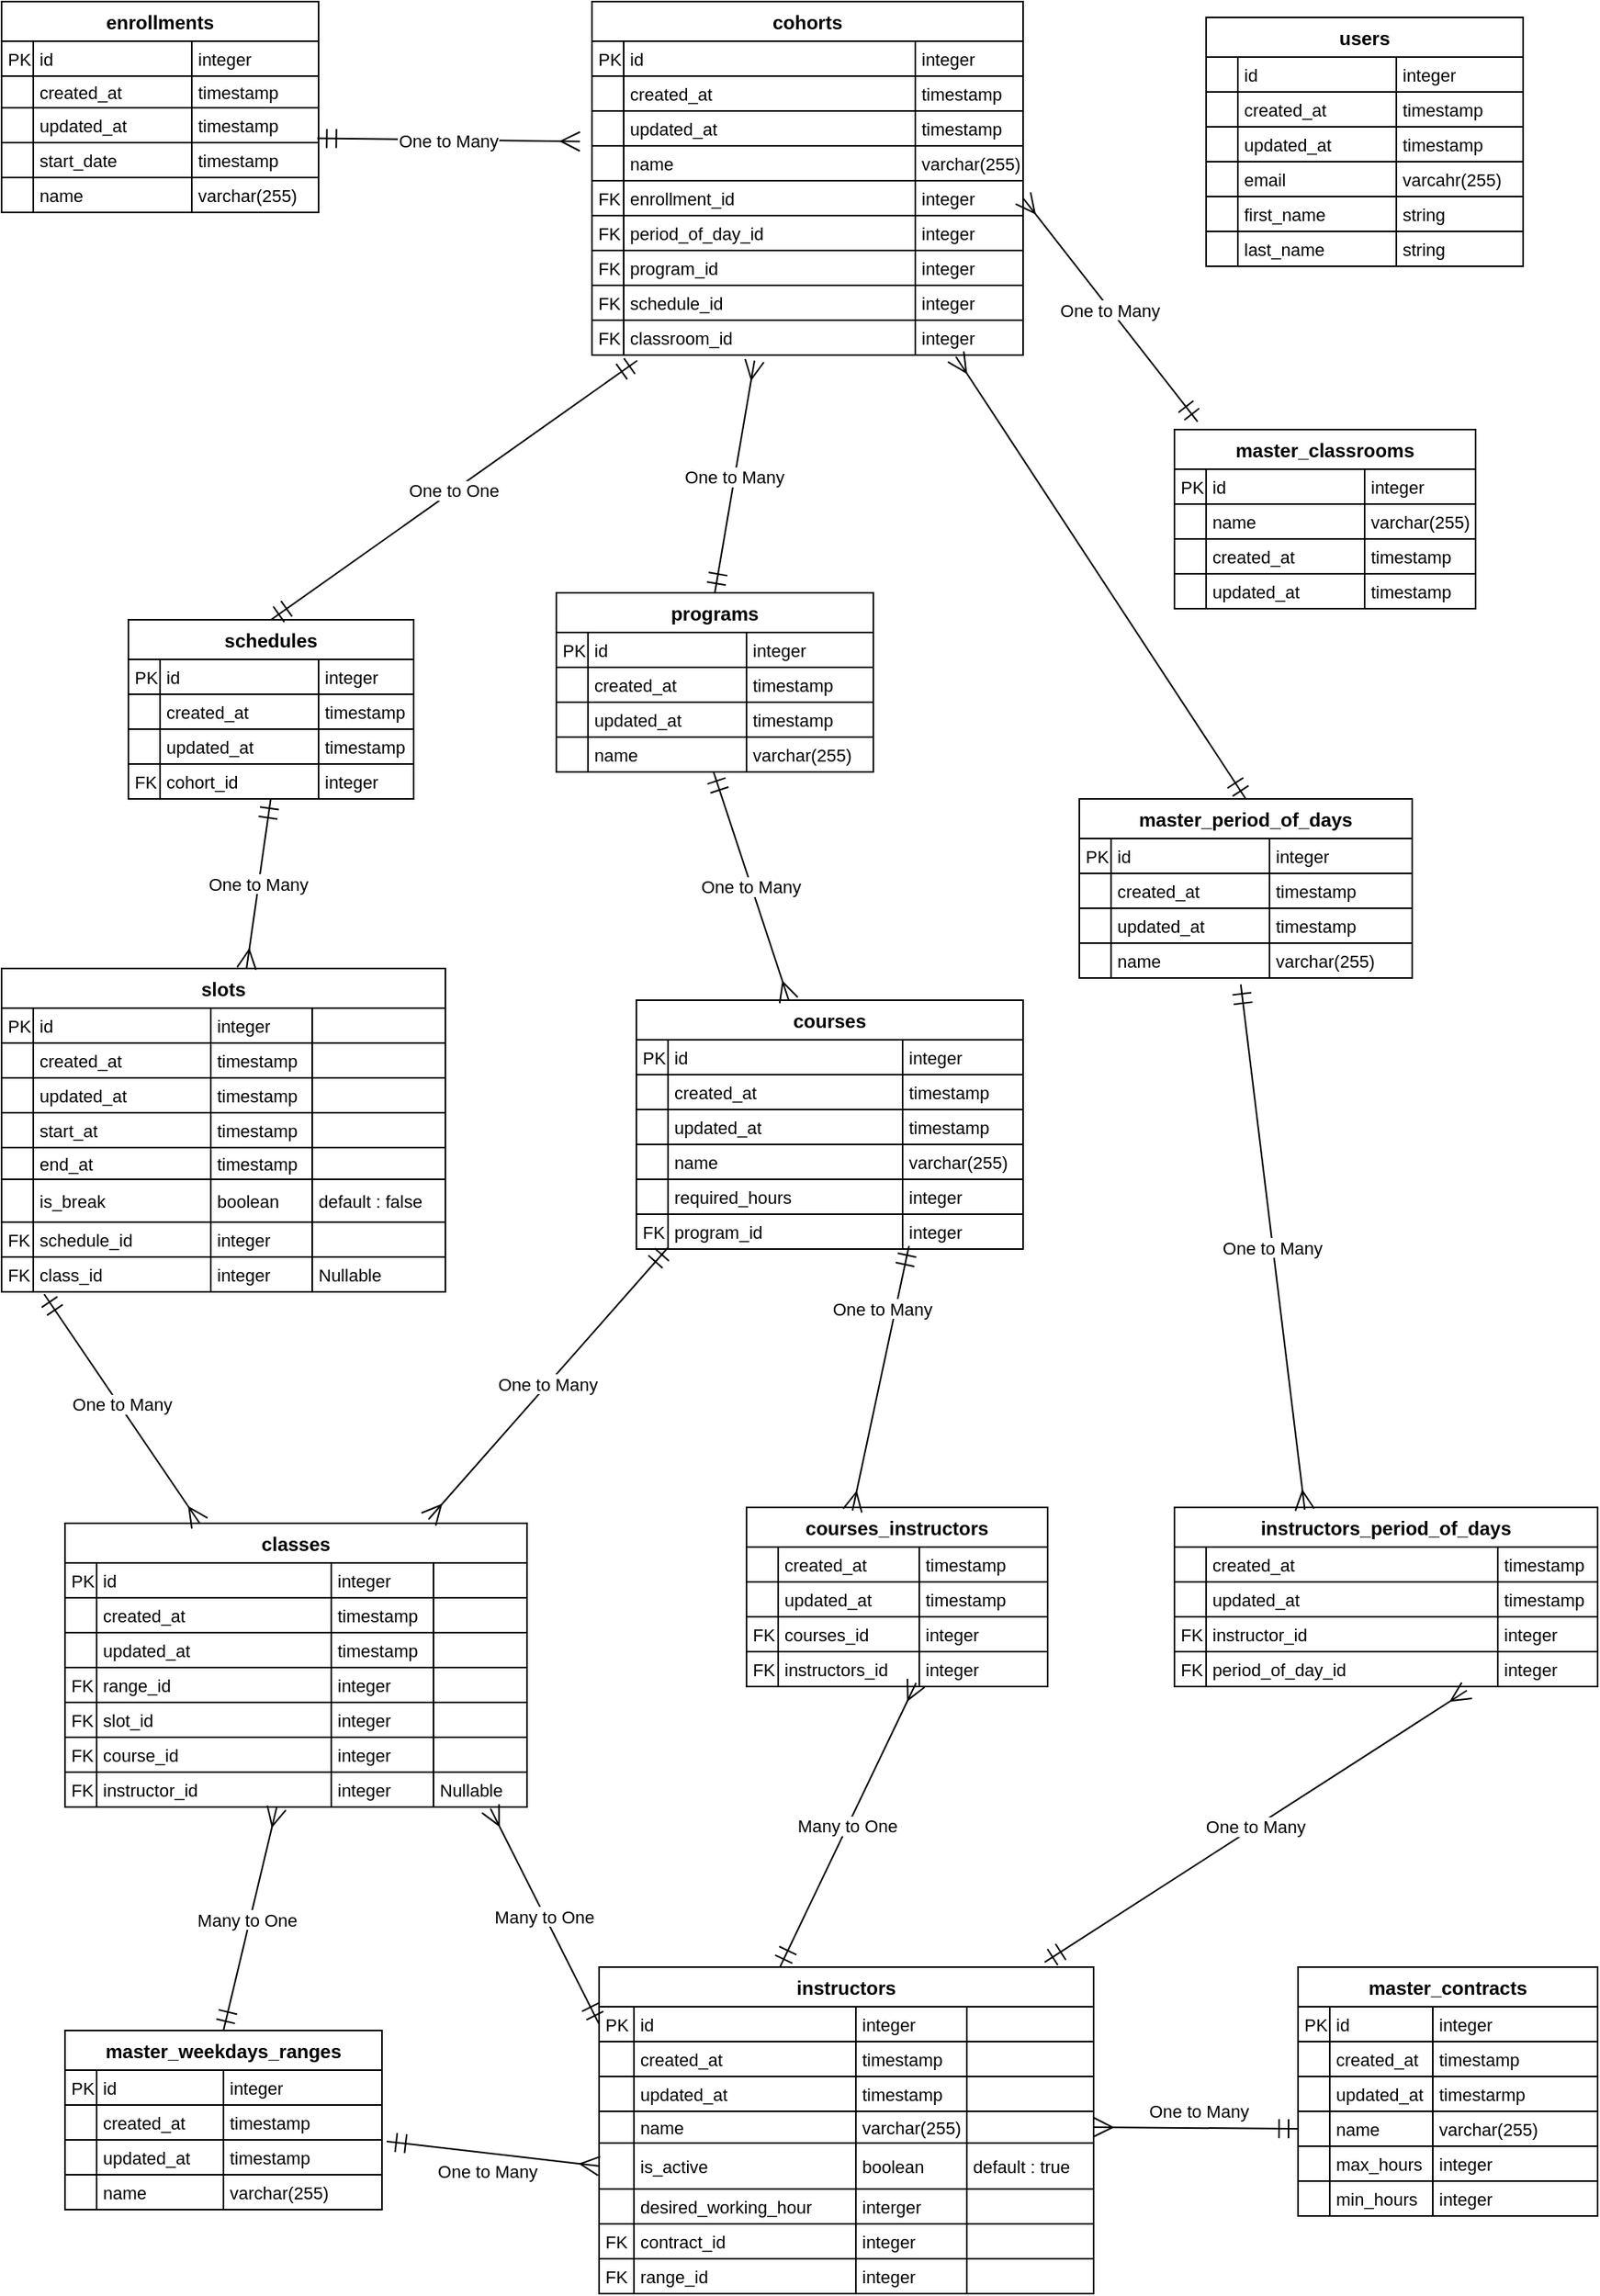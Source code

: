 <mxfile version="23.1.5" type="google">
  <diagram id="C5RBs43oDa-KdzZeNtuy" name="Page-1">
    <mxGraphModel grid="1" page="1" gridSize="10" guides="1" tooltips="1" connect="1" arrows="1" fold="1" pageScale="1" pageWidth="827" pageHeight="1169" math="0" shadow="0">
      <root>
        <mxCell id="WIyWlLk6GJQsqaUBKTNV-0" />
        <mxCell id="WIyWlLk6GJQsqaUBKTNV-1" parent="WIyWlLk6GJQsqaUBKTNV-0" />
        <mxCell id="NM2bZeUaChRc7whld1gX-677" value="enrollments" style="shape=table;startSize=25;container=1;collapsible=0;childLayout=tableLayout;fixedRows=1;rowLines=1;fontStyle=1;align=center;resizeLast=1;" vertex="1" parent="WIyWlLk6GJQsqaUBKTNV-1">
          <mxGeometry x="40" y="40" width="200" height="133" as="geometry" />
        </mxCell>
        <mxCell id="NM2bZeUaChRc7whld1gX-678" style="shape=tableRow;horizontal=0;startSize=0;swimlaneHead=0;swimlaneBody=0;fillColor=none;collapsible=0;dropTarget=0;points=[[0,0.5],[1,0.5]];portConstraint=eastwest;top=0;left=0;right=0;bottom=0;" vertex="1" parent="NM2bZeUaChRc7whld1gX-677">
          <mxGeometry y="25" width="200" height="22" as="geometry" />
        </mxCell>
        <mxCell id="3hwp0AC8L7Y_yxLi8A7c-24" value="PK" style="shape=partialRectangle;connectable=0;fillColor=none;top=0;left=0;bottom=0;right=0;align=left;spacingLeft=2;overflow=hidden;fontSize=11;" vertex="1" parent="NM2bZeUaChRc7whld1gX-678">
          <mxGeometry width="20" height="22" as="geometry">
            <mxRectangle width="20" height="22" as="alternateBounds" />
          </mxGeometry>
        </mxCell>
        <mxCell id="NM2bZeUaChRc7whld1gX-679" value="id" style="shape=partialRectangle;connectable=0;fillColor=none;top=0;left=0;bottom=0;right=0;align=left;spacingLeft=2;overflow=hidden;fontSize=11;" vertex="1" parent="NM2bZeUaChRc7whld1gX-678">
          <mxGeometry x="20" width="100" height="22" as="geometry">
            <mxRectangle width="100" height="22" as="alternateBounds" />
          </mxGeometry>
        </mxCell>
        <mxCell id="NM2bZeUaChRc7whld1gX-680" value="integer" style="shape=partialRectangle;connectable=0;fillColor=none;top=0;left=0;bottom=0;right=0;align=left;spacingLeft=2;overflow=hidden;fontSize=11;" vertex="1" parent="NM2bZeUaChRc7whld1gX-678">
          <mxGeometry x="120" width="80" height="22" as="geometry">
            <mxRectangle width="80" height="22" as="alternateBounds" />
          </mxGeometry>
        </mxCell>
        <mxCell id="NM2bZeUaChRc7whld1gX-681" style="shape=tableRow;horizontal=0;startSize=0;swimlaneHead=0;swimlaneBody=0;fillColor=none;collapsible=0;dropTarget=0;points=[[0,0.5],[1,0.5]];portConstraint=eastwest;top=0;left=0;right=0;bottom=0;" vertex="1" parent="NM2bZeUaChRc7whld1gX-677">
          <mxGeometry y="47" width="200" height="20" as="geometry" />
        </mxCell>
        <mxCell id="3hwp0AC8L7Y_yxLi8A7c-25" style="shape=partialRectangle;connectable=0;fillColor=none;top=0;left=0;bottom=0;right=0;align=left;spacingLeft=2;overflow=hidden;fontSize=11;" vertex="1" parent="NM2bZeUaChRc7whld1gX-681">
          <mxGeometry width="20" height="20" as="geometry">
            <mxRectangle width="20" height="20" as="alternateBounds" />
          </mxGeometry>
        </mxCell>
        <mxCell id="NM2bZeUaChRc7whld1gX-682" value="created_at" style="shape=partialRectangle;connectable=0;fillColor=none;top=0;left=0;bottom=0;right=0;align=left;spacingLeft=2;overflow=hidden;fontSize=11;" vertex="1" parent="NM2bZeUaChRc7whld1gX-681">
          <mxGeometry x="20" width="100" height="20" as="geometry">
            <mxRectangle width="100" height="20" as="alternateBounds" />
          </mxGeometry>
        </mxCell>
        <mxCell id="NM2bZeUaChRc7whld1gX-683" value="timestamp" style="shape=partialRectangle;connectable=0;fillColor=none;top=0;left=0;bottom=0;right=0;align=left;spacingLeft=2;overflow=hidden;fontSize=11;" vertex="1" parent="NM2bZeUaChRc7whld1gX-681">
          <mxGeometry x="120" width="80" height="20" as="geometry">
            <mxRectangle width="80" height="20" as="alternateBounds" />
          </mxGeometry>
        </mxCell>
        <mxCell id="NM2bZeUaChRc7whld1gX-684" style="shape=tableRow;horizontal=0;startSize=0;swimlaneHead=0;swimlaneBody=0;fillColor=none;collapsible=0;dropTarget=0;points=[[0,0.5],[1,0.5]];portConstraint=eastwest;top=0;left=0;right=0;bottom=0;" vertex="1" parent="NM2bZeUaChRc7whld1gX-677">
          <mxGeometry y="67" width="200" height="22" as="geometry" />
        </mxCell>
        <mxCell id="3hwp0AC8L7Y_yxLi8A7c-26" style="shape=partialRectangle;connectable=0;fillColor=none;top=0;left=0;bottom=0;right=0;align=left;spacingLeft=2;overflow=hidden;fontSize=11;" vertex="1" parent="NM2bZeUaChRc7whld1gX-684">
          <mxGeometry width="20" height="22" as="geometry">
            <mxRectangle width="20" height="22" as="alternateBounds" />
          </mxGeometry>
        </mxCell>
        <mxCell id="NM2bZeUaChRc7whld1gX-685" value="updated_at" style="shape=partialRectangle;connectable=0;fillColor=none;top=0;left=0;bottom=0;right=0;align=left;spacingLeft=2;overflow=hidden;fontSize=11;" vertex="1" parent="NM2bZeUaChRc7whld1gX-684">
          <mxGeometry x="20" width="100" height="22" as="geometry">
            <mxRectangle width="100" height="22" as="alternateBounds" />
          </mxGeometry>
        </mxCell>
        <mxCell id="NM2bZeUaChRc7whld1gX-686" value="timestamp" style="shape=partialRectangle;connectable=0;fillColor=none;top=0;left=0;bottom=0;right=0;align=left;spacingLeft=2;overflow=hidden;fontSize=11;" vertex="1" parent="NM2bZeUaChRc7whld1gX-684">
          <mxGeometry x="120" width="80" height="22" as="geometry">
            <mxRectangle width="80" height="22" as="alternateBounds" />
          </mxGeometry>
        </mxCell>
        <mxCell id="NM2bZeUaChRc7whld1gX-687" style="shape=tableRow;horizontal=0;startSize=0;swimlaneHead=0;swimlaneBody=0;fillColor=none;collapsible=0;dropTarget=0;points=[[0,0.5],[1,0.5]];portConstraint=eastwest;top=0;left=0;right=0;bottom=0;" vertex="1" parent="NM2bZeUaChRc7whld1gX-677">
          <mxGeometry y="89" width="200" height="22" as="geometry" />
        </mxCell>
        <mxCell id="3hwp0AC8L7Y_yxLi8A7c-27" style="shape=partialRectangle;connectable=0;fillColor=none;top=0;left=0;bottom=0;right=0;align=left;spacingLeft=2;overflow=hidden;fontSize=11;" vertex="1" parent="NM2bZeUaChRc7whld1gX-687">
          <mxGeometry width="20" height="22" as="geometry">
            <mxRectangle width="20" height="22" as="alternateBounds" />
          </mxGeometry>
        </mxCell>
        <mxCell id="NM2bZeUaChRc7whld1gX-688" value="start_date" style="shape=partialRectangle;connectable=0;fillColor=none;top=0;left=0;bottom=0;right=0;align=left;spacingLeft=2;overflow=hidden;fontSize=11;" vertex="1" parent="NM2bZeUaChRc7whld1gX-687">
          <mxGeometry x="20" width="100" height="22" as="geometry">
            <mxRectangle width="100" height="22" as="alternateBounds" />
          </mxGeometry>
        </mxCell>
        <mxCell id="NM2bZeUaChRc7whld1gX-689" value="timestamp" style="shape=partialRectangle;connectable=0;fillColor=none;top=0;left=0;bottom=0;right=0;align=left;spacingLeft=2;overflow=hidden;fontSize=11;" vertex="1" parent="NM2bZeUaChRc7whld1gX-687">
          <mxGeometry x="120" width="80" height="22" as="geometry">
            <mxRectangle width="80" height="22" as="alternateBounds" />
          </mxGeometry>
        </mxCell>
        <mxCell id="NM2bZeUaChRc7whld1gX-1042" style="shape=tableRow;horizontal=0;startSize=0;swimlaneHead=0;swimlaneBody=0;fillColor=none;collapsible=0;dropTarget=0;points=[[0,0.5],[1,0.5]];portConstraint=eastwest;top=0;left=0;right=0;bottom=0;" vertex="1" parent="NM2bZeUaChRc7whld1gX-677">
          <mxGeometry y="111" width="200" height="22" as="geometry" />
        </mxCell>
        <mxCell id="3hwp0AC8L7Y_yxLi8A7c-28" style="shape=partialRectangle;connectable=0;fillColor=none;top=0;left=0;bottom=0;right=0;align=left;spacingLeft=2;overflow=hidden;fontSize=11;" vertex="1" parent="NM2bZeUaChRc7whld1gX-1042">
          <mxGeometry width="20" height="22" as="geometry">
            <mxRectangle width="20" height="22" as="alternateBounds" />
          </mxGeometry>
        </mxCell>
        <mxCell id="NM2bZeUaChRc7whld1gX-1043" value="name" style="shape=partialRectangle;connectable=0;fillColor=none;top=0;left=0;bottom=0;right=0;align=left;spacingLeft=2;overflow=hidden;fontSize=11;" vertex="1" parent="NM2bZeUaChRc7whld1gX-1042">
          <mxGeometry x="20" width="100" height="22" as="geometry">
            <mxRectangle width="100" height="22" as="alternateBounds" />
          </mxGeometry>
        </mxCell>
        <mxCell id="NM2bZeUaChRc7whld1gX-1044" value="varchar(255)" style="shape=partialRectangle;connectable=0;fillColor=none;top=0;left=0;bottom=0;right=0;align=left;spacingLeft=2;overflow=hidden;fontSize=11;" vertex="1" parent="NM2bZeUaChRc7whld1gX-1042">
          <mxGeometry x="120" width="80" height="22" as="geometry">
            <mxRectangle width="80" height="22" as="alternateBounds" />
          </mxGeometry>
        </mxCell>
        <mxCell id="NM2bZeUaChRc7whld1gX-693" value="cohorts" style="shape=table;startSize=25;container=1;collapsible=0;childLayout=tableLayout;fixedRows=1;rowLines=1;fontStyle=1;align=center;resizeLast=1;" vertex="1" parent="WIyWlLk6GJQsqaUBKTNV-1">
          <mxGeometry x="412.5" y="40" width="272" height="223" as="geometry" />
        </mxCell>
        <mxCell id="NM2bZeUaChRc7whld1gX-694" style="shape=tableRow;horizontal=0;startSize=0;swimlaneHead=0;swimlaneBody=0;fillColor=none;collapsible=0;dropTarget=0;points=[[0,0.5],[1,0.5]];portConstraint=eastwest;top=0;left=0;right=0;bottom=0;" vertex="1" parent="NM2bZeUaChRc7whld1gX-693">
          <mxGeometry y="25" width="272" height="22" as="geometry" />
        </mxCell>
        <mxCell id="3hwp0AC8L7Y_yxLi8A7c-5" value="PK" style="shape=partialRectangle;connectable=0;fillColor=none;top=0;left=0;bottom=0;right=0;align=left;spacingLeft=2;overflow=hidden;fontSize=11;" vertex="1" parent="NM2bZeUaChRc7whld1gX-694">
          <mxGeometry width="20" height="22" as="geometry">
            <mxRectangle width="20" height="22" as="alternateBounds" />
          </mxGeometry>
        </mxCell>
        <mxCell id="NM2bZeUaChRc7whld1gX-695" value="id" style="shape=partialRectangle;connectable=0;fillColor=none;top=0;left=0;bottom=0;right=0;align=left;spacingLeft=2;overflow=hidden;fontSize=11;" vertex="1" parent="NM2bZeUaChRc7whld1gX-694">
          <mxGeometry x="20" width="184" height="22" as="geometry">
            <mxRectangle width="184" height="22" as="alternateBounds" />
          </mxGeometry>
        </mxCell>
        <mxCell id="NM2bZeUaChRc7whld1gX-696" value="integer" style="shape=partialRectangle;connectable=0;fillColor=none;top=0;left=0;bottom=0;right=0;align=left;spacingLeft=2;overflow=hidden;fontSize=11;" vertex="1" parent="NM2bZeUaChRc7whld1gX-694">
          <mxGeometry x="204" width="68" height="22" as="geometry">
            <mxRectangle width="68" height="22" as="alternateBounds" />
          </mxGeometry>
        </mxCell>
        <mxCell id="NM2bZeUaChRc7whld1gX-697" style="shape=tableRow;horizontal=0;startSize=0;swimlaneHead=0;swimlaneBody=0;fillColor=none;collapsible=0;dropTarget=0;points=[[0,0.5],[1,0.5]];portConstraint=eastwest;top=0;left=0;right=0;bottom=0;" vertex="1" parent="NM2bZeUaChRc7whld1gX-693">
          <mxGeometry y="47" width="272" height="22" as="geometry" />
        </mxCell>
        <mxCell id="3hwp0AC8L7Y_yxLi8A7c-6" style="shape=partialRectangle;connectable=0;fillColor=none;top=0;left=0;bottom=0;right=0;align=left;spacingLeft=2;overflow=hidden;fontSize=11;" vertex="1" parent="NM2bZeUaChRc7whld1gX-697">
          <mxGeometry width="20" height="22" as="geometry">
            <mxRectangle width="20" height="22" as="alternateBounds" />
          </mxGeometry>
        </mxCell>
        <mxCell id="NM2bZeUaChRc7whld1gX-698" value="created_at" style="shape=partialRectangle;connectable=0;fillColor=none;top=0;left=0;bottom=0;right=0;align=left;spacingLeft=2;overflow=hidden;fontSize=11;" vertex="1" parent="NM2bZeUaChRc7whld1gX-697">
          <mxGeometry x="20" width="184" height="22" as="geometry">
            <mxRectangle width="184" height="22" as="alternateBounds" />
          </mxGeometry>
        </mxCell>
        <mxCell id="NM2bZeUaChRc7whld1gX-699" value="timestamp" style="shape=partialRectangle;connectable=0;fillColor=none;top=0;left=0;bottom=0;right=0;align=left;spacingLeft=2;overflow=hidden;fontSize=11;" vertex="1" parent="NM2bZeUaChRc7whld1gX-697">
          <mxGeometry x="204" width="68" height="22" as="geometry">
            <mxRectangle width="68" height="22" as="alternateBounds" />
          </mxGeometry>
        </mxCell>
        <mxCell id="NM2bZeUaChRc7whld1gX-700" style="shape=tableRow;horizontal=0;startSize=0;swimlaneHead=0;swimlaneBody=0;fillColor=none;collapsible=0;dropTarget=0;points=[[0,0.5],[1,0.5]];portConstraint=eastwest;top=0;left=0;right=0;bottom=0;" vertex="1" parent="NM2bZeUaChRc7whld1gX-693">
          <mxGeometry y="69" width="272" height="22" as="geometry" />
        </mxCell>
        <mxCell id="3hwp0AC8L7Y_yxLi8A7c-7" style="shape=partialRectangle;connectable=0;fillColor=none;top=0;left=0;bottom=0;right=0;align=left;spacingLeft=2;overflow=hidden;fontSize=11;" vertex="1" parent="NM2bZeUaChRc7whld1gX-700">
          <mxGeometry width="20" height="22" as="geometry">
            <mxRectangle width="20" height="22" as="alternateBounds" />
          </mxGeometry>
        </mxCell>
        <mxCell id="NM2bZeUaChRc7whld1gX-701" value="updated_at" style="shape=partialRectangle;connectable=0;fillColor=none;top=0;left=0;bottom=0;right=0;align=left;spacingLeft=2;overflow=hidden;fontSize=11;" vertex="1" parent="NM2bZeUaChRc7whld1gX-700">
          <mxGeometry x="20" width="184" height="22" as="geometry">
            <mxRectangle width="184" height="22" as="alternateBounds" />
          </mxGeometry>
        </mxCell>
        <mxCell id="NM2bZeUaChRc7whld1gX-702" value="timestamp" style="shape=partialRectangle;connectable=0;fillColor=none;top=0;left=0;bottom=0;right=0;align=left;spacingLeft=2;overflow=hidden;fontSize=11;" vertex="1" parent="NM2bZeUaChRc7whld1gX-700">
          <mxGeometry x="204" width="68" height="22" as="geometry">
            <mxRectangle width="68" height="22" as="alternateBounds" />
          </mxGeometry>
        </mxCell>
        <mxCell id="NM2bZeUaChRc7whld1gX-703" style="shape=tableRow;horizontal=0;startSize=0;swimlaneHead=0;swimlaneBody=0;fillColor=none;collapsible=0;dropTarget=0;points=[[0,0.5],[1,0.5]];portConstraint=eastwest;top=0;left=0;right=0;bottom=0;" vertex="1" parent="NM2bZeUaChRc7whld1gX-693">
          <mxGeometry y="91" width="272" height="22" as="geometry" />
        </mxCell>
        <mxCell id="3hwp0AC8L7Y_yxLi8A7c-8" style="shape=partialRectangle;connectable=0;fillColor=none;top=0;left=0;bottom=0;right=0;align=left;spacingLeft=2;overflow=hidden;fontSize=11;" vertex="1" parent="NM2bZeUaChRc7whld1gX-703">
          <mxGeometry width="20" height="22" as="geometry">
            <mxRectangle width="20" height="22" as="alternateBounds" />
          </mxGeometry>
        </mxCell>
        <mxCell id="NM2bZeUaChRc7whld1gX-704" value="name" style="shape=partialRectangle;connectable=0;fillColor=none;top=0;left=0;bottom=0;right=0;align=left;spacingLeft=2;overflow=hidden;fontSize=11;" vertex="1" parent="NM2bZeUaChRc7whld1gX-703">
          <mxGeometry x="20" width="184" height="22" as="geometry">
            <mxRectangle width="184" height="22" as="alternateBounds" />
          </mxGeometry>
        </mxCell>
        <mxCell id="NM2bZeUaChRc7whld1gX-705" value="varchar(255)" style="shape=partialRectangle;connectable=0;fillColor=none;top=0;left=0;bottom=0;right=0;align=left;spacingLeft=2;overflow=hidden;fontSize=11;" vertex="1" parent="NM2bZeUaChRc7whld1gX-703">
          <mxGeometry x="204" width="68" height="22" as="geometry">
            <mxRectangle width="68" height="22" as="alternateBounds" />
          </mxGeometry>
        </mxCell>
        <mxCell id="NM2bZeUaChRc7whld1gX-1045" style="shape=tableRow;horizontal=0;startSize=0;swimlaneHead=0;swimlaneBody=0;fillColor=none;collapsible=0;dropTarget=0;points=[[0,0.5],[1,0.5]];portConstraint=eastwest;top=0;left=0;right=0;bottom=0;" vertex="1" parent="NM2bZeUaChRc7whld1gX-693">
          <mxGeometry y="113" width="272" height="22" as="geometry" />
        </mxCell>
        <mxCell id="3hwp0AC8L7Y_yxLi8A7c-9" value="FK" style="shape=partialRectangle;connectable=0;fillColor=none;top=0;left=0;bottom=0;right=0;align=left;spacingLeft=2;overflow=hidden;fontSize=11;" vertex="1" parent="NM2bZeUaChRc7whld1gX-1045">
          <mxGeometry width="20" height="22" as="geometry">
            <mxRectangle width="20" height="22" as="alternateBounds" />
          </mxGeometry>
        </mxCell>
        <mxCell id="NM2bZeUaChRc7whld1gX-1046" value="enrollment_id" style="shape=partialRectangle;connectable=0;fillColor=none;top=0;left=0;bottom=0;right=0;align=left;spacingLeft=2;overflow=hidden;fontSize=11;" vertex="1" parent="NM2bZeUaChRc7whld1gX-1045">
          <mxGeometry x="20" width="184" height="22" as="geometry">
            <mxRectangle width="184" height="22" as="alternateBounds" />
          </mxGeometry>
        </mxCell>
        <mxCell id="NM2bZeUaChRc7whld1gX-1047" value="integer" style="shape=partialRectangle;connectable=0;fillColor=none;top=0;left=0;bottom=0;right=0;align=left;spacingLeft=2;overflow=hidden;fontSize=11;" vertex="1" parent="NM2bZeUaChRc7whld1gX-1045">
          <mxGeometry x="204" width="68" height="22" as="geometry">
            <mxRectangle width="68" height="22" as="alternateBounds" />
          </mxGeometry>
        </mxCell>
        <mxCell id="NM2bZeUaChRc7whld1gX-706" style="shape=tableRow;horizontal=0;startSize=0;swimlaneHead=0;swimlaneBody=0;fillColor=none;collapsible=0;dropTarget=0;points=[[0,0.5],[1,0.5]];portConstraint=eastwest;top=0;left=0;right=0;bottom=0;" vertex="1" parent="NM2bZeUaChRc7whld1gX-693">
          <mxGeometry y="135" width="272" height="22" as="geometry" />
        </mxCell>
        <mxCell id="3hwp0AC8L7Y_yxLi8A7c-10" value="FK" style="shape=partialRectangle;connectable=0;fillColor=none;top=0;left=0;bottom=0;right=0;align=left;spacingLeft=2;overflow=hidden;fontSize=11;" vertex="1" parent="NM2bZeUaChRc7whld1gX-706">
          <mxGeometry width="20" height="22" as="geometry">
            <mxRectangle width="20" height="22" as="alternateBounds" />
          </mxGeometry>
        </mxCell>
        <mxCell id="NM2bZeUaChRc7whld1gX-707" value="period_of_day_id" style="shape=partialRectangle;connectable=0;fillColor=none;top=0;left=0;bottom=0;right=0;align=left;spacingLeft=2;overflow=hidden;fontSize=11;" vertex="1" parent="NM2bZeUaChRc7whld1gX-706">
          <mxGeometry x="20" width="184" height="22" as="geometry">
            <mxRectangle width="184" height="22" as="alternateBounds" />
          </mxGeometry>
        </mxCell>
        <mxCell id="NM2bZeUaChRc7whld1gX-708" value="integer" style="shape=partialRectangle;connectable=0;fillColor=none;top=0;left=0;bottom=0;right=0;align=left;spacingLeft=2;overflow=hidden;fontSize=11;" vertex="1" parent="NM2bZeUaChRc7whld1gX-706">
          <mxGeometry x="204" width="68" height="22" as="geometry">
            <mxRectangle width="68" height="22" as="alternateBounds" />
          </mxGeometry>
        </mxCell>
        <mxCell id="NM2bZeUaChRc7whld1gX-709" style="shape=tableRow;horizontal=0;startSize=0;swimlaneHead=0;swimlaneBody=0;fillColor=none;collapsible=0;dropTarget=0;points=[[0,0.5],[1,0.5]];portConstraint=eastwest;top=0;left=0;right=0;bottom=0;" vertex="1" parent="NM2bZeUaChRc7whld1gX-693">
          <mxGeometry y="157" width="272" height="22" as="geometry" />
        </mxCell>
        <mxCell id="3hwp0AC8L7Y_yxLi8A7c-11" value="FK" style="shape=partialRectangle;connectable=0;fillColor=none;top=0;left=0;bottom=0;right=0;align=left;spacingLeft=2;overflow=hidden;fontSize=11;" vertex="1" parent="NM2bZeUaChRc7whld1gX-709">
          <mxGeometry width="20" height="22" as="geometry">
            <mxRectangle width="20" height="22" as="alternateBounds" />
          </mxGeometry>
        </mxCell>
        <mxCell id="NM2bZeUaChRc7whld1gX-710" value="program_id" style="shape=partialRectangle;connectable=0;fillColor=none;top=0;left=0;bottom=0;right=0;align=left;spacingLeft=2;overflow=hidden;fontSize=11;" vertex="1" parent="NM2bZeUaChRc7whld1gX-709">
          <mxGeometry x="20" width="184" height="22" as="geometry">
            <mxRectangle width="184" height="22" as="alternateBounds" />
          </mxGeometry>
        </mxCell>
        <mxCell id="NM2bZeUaChRc7whld1gX-711" value="integer" style="shape=partialRectangle;connectable=0;fillColor=none;top=0;left=0;bottom=0;right=0;align=left;spacingLeft=2;overflow=hidden;fontSize=11;" vertex="1" parent="NM2bZeUaChRc7whld1gX-709">
          <mxGeometry x="204" width="68" height="22" as="geometry">
            <mxRectangle width="68" height="22" as="alternateBounds" />
          </mxGeometry>
        </mxCell>
        <mxCell id="NM2bZeUaChRc7whld1gX-712" style="shape=tableRow;horizontal=0;startSize=0;swimlaneHead=0;swimlaneBody=0;fillColor=none;collapsible=0;dropTarget=0;points=[[0,0.5],[1,0.5]];portConstraint=eastwest;top=0;left=0;right=0;bottom=0;" vertex="1" parent="NM2bZeUaChRc7whld1gX-693">
          <mxGeometry y="179" width="272" height="22" as="geometry" />
        </mxCell>
        <mxCell id="3hwp0AC8L7Y_yxLi8A7c-12" value="FK" style="shape=partialRectangle;connectable=0;fillColor=none;top=0;left=0;bottom=0;right=0;align=left;spacingLeft=2;overflow=hidden;fontSize=11;" vertex="1" parent="NM2bZeUaChRc7whld1gX-712">
          <mxGeometry width="20" height="22" as="geometry">
            <mxRectangle width="20" height="22" as="alternateBounds" />
          </mxGeometry>
        </mxCell>
        <mxCell id="NM2bZeUaChRc7whld1gX-713" value="schedule_id" style="shape=partialRectangle;connectable=0;fillColor=none;top=0;left=0;bottom=0;right=0;align=left;spacingLeft=2;overflow=hidden;fontSize=11;" vertex="1" parent="NM2bZeUaChRc7whld1gX-712">
          <mxGeometry x="20" width="184" height="22" as="geometry">
            <mxRectangle width="184" height="22" as="alternateBounds" />
          </mxGeometry>
        </mxCell>
        <mxCell id="NM2bZeUaChRc7whld1gX-714" value="integer" style="shape=partialRectangle;connectable=0;fillColor=none;top=0;left=0;bottom=0;right=0;align=left;spacingLeft=2;overflow=hidden;fontSize=11;" vertex="1" parent="NM2bZeUaChRc7whld1gX-712">
          <mxGeometry x="204" width="68" height="22" as="geometry">
            <mxRectangle width="68" height="22" as="alternateBounds" />
          </mxGeometry>
        </mxCell>
        <mxCell id="3hwp0AC8L7Y_yxLi8A7c-1" style="shape=tableRow;horizontal=0;startSize=0;swimlaneHead=0;swimlaneBody=0;fillColor=none;collapsible=0;dropTarget=0;points=[[0,0.5],[1,0.5]];portConstraint=eastwest;top=0;left=0;right=0;bottom=0;" vertex="1" parent="NM2bZeUaChRc7whld1gX-693">
          <mxGeometry y="201" width="272" height="22" as="geometry" />
        </mxCell>
        <mxCell id="3hwp0AC8L7Y_yxLi8A7c-13" value="FK" style="shape=partialRectangle;connectable=0;fillColor=none;top=0;left=0;bottom=0;right=0;align=left;spacingLeft=2;overflow=hidden;fontSize=11;" vertex="1" parent="3hwp0AC8L7Y_yxLi8A7c-1">
          <mxGeometry width="20" height="22" as="geometry">
            <mxRectangle width="20" height="22" as="alternateBounds" />
          </mxGeometry>
        </mxCell>
        <mxCell id="3hwp0AC8L7Y_yxLi8A7c-2" value="classroom_id" style="shape=partialRectangle;connectable=0;fillColor=none;top=0;left=0;bottom=0;right=0;align=left;spacingLeft=2;overflow=hidden;fontSize=11;" vertex="1" parent="3hwp0AC8L7Y_yxLi8A7c-1">
          <mxGeometry x="20" width="184" height="22" as="geometry">
            <mxRectangle width="184" height="22" as="alternateBounds" />
          </mxGeometry>
        </mxCell>
        <mxCell id="3hwp0AC8L7Y_yxLi8A7c-3" value="integer" style="shape=partialRectangle;connectable=0;fillColor=none;top=0;left=0;bottom=0;right=0;align=left;spacingLeft=2;overflow=hidden;fontSize=11;" vertex="1" parent="3hwp0AC8L7Y_yxLi8A7c-1">
          <mxGeometry x="204" width="68" height="22" as="geometry">
            <mxRectangle width="68" height="22" as="alternateBounds" />
          </mxGeometry>
        </mxCell>
        <mxCell id="NM2bZeUaChRc7whld1gX-715" value="programs" style="shape=table;startSize=25;container=1;collapsible=0;childLayout=tableLayout;fixedRows=1;rowLines=1;fontStyle=1;align=center;resizeLast=1;" vertex="1" parent="WIyWlLk6GJQsqaUBKTNV-1">
          <mxGeometry x="390" y="413" width="200" height="113" as="geometry" />
        </mxCell>
        <mxCell id="NM2bZeUaChRc7whld1gX-716" style="shape=tableRow;horizontal=0;startSize=0;swimlaneHead=0;swimlaneBody=0;fillColor=none;collapsible=0;dropTarget=0;points=[[0,0.5],[1,0.5]];portConstraint=eastwest;top=0;left=0;right=0;bottom=0;" vertex="1" parent="NM2bZeUaChRc7whld1gX-715">
          <mxGeometry y="25" width="200" height="22" as="geometry" />
        </mxCell>
        <mxCell id="3hwp0AC8L7Y_yxLi8A7c-33" value="PK" style="shape=partialRectangle;connectable=0;fillColor=none;top=0;left=0;bottom=0;right=0;align=left;spacingLeft=2;overflow=hidden;fontSize=11;" vertex="1" parent="NM2bZeUaChRc7whld1gX-716">
          <mxGeometry width="20" height="22" as="geometry">
            <mxRectangle width="20" height="22" as="alternateBounds" />
          </mxGeometry>
        </mxCell>
        <mxCell id="NM2bZeUaChRc7whld1gX-717" value="id" style="shape=partialRectangle;connectable=0;fillColor=none;top=0;left=0;bottom=0;right=0;align=left;spacingLeft=2;overflow=hidden;fontSize=11;" vertex="1" parent="NM2bZeUaChRc7whld1gX-716">
          <mxGeometry x="20" width="100" height="22" as="geometry">
            <mxRectangle width="100" height="22" as="alternateBounds" />
          </mxGeometry>
        </mxCell>
        <mxCell id="NM2bZeUaChRc7whld1gX-718" value="integer" style="shape=partialRectangle;connectable=0;fillColor=none;top=0;left=0;bottom=0;right=0;align=left;spacingLeft=2;overflow=hidden;fontSize=11;" vertex="1" parent="NM2bZeUaChRc7whld1gX-716">
          <mxGeometry x="120" width="80" height="22" as="geometry">
            <mxRectangle width="80" height="22" as="alternateBounds" />
          </mxGeometry>
        </mxCell>
        <mxCell id="NM2bZeUaChRc7whld1gX-719" style="shape=tableRow;horizontal=0;startSize=0;swimlaneHead=0;swimlaneBody=0;fillColor=none;collapsible=0;dropTarget=0;points=[[0,0.5],[1,0.5]];portConstraint=eastwest;top=0;left=0;right=0;bottom=0;" vertex="1" parent="NM2bZeUaChRc7whld1gX-715">
          <mxGeometry y="47" width="200" height="22" as="geometry" />
        </mxCell>
        <mxCell id="3hwp0AC8L7Y_yxLi8A7c-34" style="shape=partialRectangle;connectable=0;fillColor=none;top=0;left=0;bottom=0;right=0;align=left;spacingLeft=2;overflow=hidden;fontSize=11;" vertex="1" parent="NM2bZeUaChRc7whld1gX-719">
          <mxGeometry width="20" height="22" as="geometry">
            <mxRectangle width="20" height="22" as="alternateBounds" />
          </mxGeometry>
        </mxCell>
        <mxCell id="NM2bZeUaChRc7whld1gX-720" value="created_at" style="shape=partialRectangle;connectable=0;fillColor=none;top=0;left=0;bottom=0;right=0;align=left;spacingLeft=2;overflow=hidden;fontSize=11;" vertex="1" parent="NM2bZeUaChRc7whld1gX-719">
          <mxGeometry x="20" width="100" height="22" as="geometry">
            <mxRectangle width="100" height="22" as="alternateBounds" />
          </mxGeometry>
        </mxCell>
        <mxCell id="NM2bZeUaChRc7whld1gX-721" value="timestamp" style="shape=partialRectangle;connectable=0;fillColor=none;top=0;left=0;bottom=0;right=0;align=left;spacingLeft=2;overflow=hidden;fontSize=11;" vertex="1" parent="NM2bZeUaChRc7whld1gX-719">
          <mxGeometry x="120" width="80" height="22" as="geometry">
            <mxRectangle width="80" height="22" as="alternateBounds" />
          </mxGeometry>
        </mxCell>
        <mxCell id="NM2bZeUaChRc7whld1gX-722" style="shape=tableRow;horizontal=0;startSize=0;swimlaneHead=0;swimlaneBody=0;fillColor=none;collapsible=0;dropTarget=0;points=[[0,0.5],[1,0.5]];portConstraint=eastwest;top=0;left=0;right=0;bottom=0;" vertex="1" parent="NM2bZeUaChRc7whld1gX-715">
          <mxGeometry y="69" width="200" height="22" as="geometry" />
        </mxCell>
        <mxCell id="3hwp0AC8L7Y_yxLi8A7c-35" style="shape=partialRectangle;connectable=0;fillColor=none;top=0;left=0;bottom=0;right=0;align=left;spacingLeft=2;overflow=hidden;fontSize=11;" vertex="1" parent="NM2bZeUaChRc7whld1gX-722">
          <mxGeometry width="20" height="22" as="geometry">
            <mxRectangle width="20" height="22" as="alternateBounds" />
          </mxGeometry>
        </mxCell>
        <mxCell id="NM2bZeUaChRc7whld1gX-723" value="updated_at" style="shape=partialRectangle;connectable=0;fillColor=none;top=0;left=0;bottom=0;right=0;align=left;spacingLeft=2;overflow=hidden;fontSize=11;" vertex="1" parent="NM2bZeUaChRc7whld1gX-722">
          <mxGeometry x="20" width="100" height="22" as="geometry">
            <mxRectangle width="100" height="22" as="alternateBounds" />
          </mxGeometry>
        </mxCell>
        <mxCell id="NM2bZeUaChRc7whld1gX-724" value="timestamp" style="shape=partialRectangle;connectable=0;fillColor=none;top=0;left=0;bottom=0;right=0;align=left;spacingLeft=2;overflow=hidden;fontSize=11;" vertex="1" parent="NM2bZeUaChRc7whld1gX-722">
          <mxGeometry x="120" width="80" height="22" as="geometry">
            <mxRectangle width="80" height="22" as="alternateBounds" />
          </mxGeometry>
        </mxCell>
        <mxCell id="NM2bZeUaChRc7whld1gX-725" style="shape=tableRow;horizontal=0;startSize=0;swimlaneHead=0;swimlaneBody=0;fillColor=none;collapsible=0;dropTarget=0;points=[[0,0.5],[1,0.5]];portConstraint=eastwest;top=0;left=0;right=0;bottom=0;" vertex="1" parent="NM2bZeUaChRc7whld1gX-715">
          <mxGeometry y="91" width="200" height="22" as="geometry" />
        </mxCell>
        <mxCell id="3hwp0AC8L7Y_yxLi8A7c-36" style="shape=partialRectangle;connectable=0;fillColor=none;top=0;left=0;bottom=0;right=0;align=left;spacingLeft=2;overflow=hidden;fontSize=11;" vertex="1" parent="NM2bZeUaChRc7whld1gX-725">
          <mxGeometry width="20" height="22" as="geometry">
            <mxRectangle width="20" height="22" as="alternateBounds" />
          </mxGeometry>
        </mxCell>
        <mxCell id="NM2bZeUaChRc7whld1gX-726" value="name" style="shape=partialRectangle;connectable=0;fillColor=none;top=0;left=0;bottom=0;right=0;align=left;spacingLeft=2;overflow=hidden;fontSize=11;" vertex="1" parent="NM2bZeUaChRc7whld1gX-725">
          <mxGeometry x="20" width="100" height="22" as="geometry">
            <mxRectangle width="100" height="22" as="alternateBounds" />
          </mxGeometry>
        </mxCell>
        <mxCell id="NM2bZeUaChRc7whld1gX-727" value="varchar(255)" style="shape=partialRectangle;connectable=0;fillColor=none;top=0;left=0;bottom=0;right=0;align=left;spacingLeft=2;overflow=hidden;fontSize=11;" vertex="1" parent="NM2bZeUaChRc7whld1gX-725">
          <mxGeometry x="120" width="80" height="22" as="geometry">
            <mxRectangle width="80" height="22" as="alternateBounds" />
          </mxGeometry>
        </mxCell>
        <mxCell id="NM2bZeUaChRc7whld1gX-728" value="schedules" style="shape=table;startSize=25;container=1;collapsible=0;childLayout=tableLayout;fixedRows=1;rowLines=1;fontStyle=1;align=center;resizeLast=1;" vertex="1" parent="WIyWlLk6GJQsqaUBKTNV-1">
          <mxGeometry x="120" y="430" width="180" height="113" as="geometry" />
        </mxCell>
        <mxCell id="NM2bZeUaChRc7whld1gX-729" style="shape=tableRow;horizontal=0;startSize=0;swimlaneHead=0;swimlaneBody=0;fillColor=none;collapsible=0;dropTarget=0;points=[[0,0.5],[1,0.5]];portConstraint=eastwest;top=0;left=0;right=0;bottom=0;" vertex="1" parent="NM2bZeUaChRc7whld1gX-728">
          <mxGeometry y="25" width="180" height="22" as="geometry" />
        </mxCell>
        <mxCell id="3hwp0AC8L7Y_yxLi8A7c-29" value="PK" style="shape=partialRectangle;connectable=0;fillColor=none;top=0;left=0;bottom=0;right=0;align=left;spacingLeft=2;overflow=hidden;fontSize=11;" vertex="1" parent="NM2bZeUaChRc7whld1gX-729">
          <mxGeometry width="20" height="22" as="geometry">
            <mxRectangle width="20" height="22" as="alternateBounds" />
          </mxGeometry>
        </mxCell>
        <mxCell id="NM2bZeUaChRc7whld1gX-730" value="id" style="shape=partialRectangle;connectable=0;fillColor=none;top=0;left=0;bottom=0;right=0;align=left;spacingLeft=2;overflow=hidden;fontSize=11;" vertex="1" parent="NM2bZeUaChRc7whld1gX-729">
          <mxGeometry x="20" width="100" height="22" as="geometry">
            <mxRectangle width="100" height="22" as="alternateBounds" />
          </mxGeometry>
        </mxCell>
        <mxCell id="NM2bZeUaChRc7whld1gX-731" value="integer" style="shape=partialRectangle;connectable=0;fillColor=none;top=0;left=0;bottom=0;right=0;align=left;spacingLeft=2;overflow=hidden;fontSize=11;" vertex="1" parent="NM2bZeUaChRc7whld1gX-729">
          <mxGeometry x="120" width="60" height="22" as="geometry">
            <mxRectangle width="60" height="22" as="alternateBounds" />
          </mxGeometry>
        </mxCell>
        <mxCell id="NM2bZeUaChRc7whld1gX-732" style="shape=tableRow;horizontal=0;startSize=0;swimlaneHead=0;swimlaneBody=0;fillColor=none;collapsible=0;dropTarget=0;points=[[0,0.5],[1,0.5]];portConstraint=eastwest;top=0;left=0;right=0;bottom=0;" vertex="1" parent="NM2bZeUaChRc7whld1gX-728">
          <mxGeometry y="47" width="180" height="22" as="geometry" />
        </mxCell>
        <mxCell id="3hwp0AC8L7Y_yxLi8A7c-30" style="shape=partialRectangle;connectable=0;fillColor=none;top=0;left=0;bottom=0;right=0;align=left;spacingLeft=2;overflow=hidden;fontSize=11;" vertex="1" parent="NM2bZeUaChRc7whld1gX-732">
          <mxGeometry width="20" height="22" as="geometry">
            <mxRectangle width="20" height="22" as="alternateBounds" />
          </mxGeometry>
        </mxCell>
        <mxCell id="NM2bZeUaChRc7whld1gX-733" value="created_at" style="shape=partialRectangle;connectable=0;fillColor=none;top=0;left=0;bottom=0;right=0;align=left;spacingLeft=2;overflow=hidden;fontSize=11;" vertex="1" parent="NM2bZeUaChRc7whld1gX-732">
          <mxGeometry x="20" width="100" height="22" as="geometry">
            <mxRectangle width="100" height="22" as="alternateBounds" />
          </mxGeometry>
        </mxCell>
        <mxCell id="NM2bZeUaChRc7whld1gX-734" value="timestamp" style="shape=partialRectangle;connectable=0;fillColor=none;top=0;left=0;bottom=0;right=0;align=left;spacingLeft=2;overflow=hidden;fontSize=11;" vertex="1" parent="NM2bZeUaChRc7whld1gX-732">
          <mxGeometry x="120" width="60" height="22" as="geometry">
            <mxRectangle width="60" height="22" as="alternateBounds" />
          </mxGeometry>
        </mxCell>
        <mxCell id="NM2bZeUaChRc7whld1gX-735" style="shape=tableRow;horizontal=0;startSize=0;swimlaneHead=0;swimlaneBody=0;fillColor=none;collapsible=0;dropTarget=0;points=[[0,0.5],[1,0.5]];portConstraint=eastwest;top=0;left=0;right=0;bottom=0;" vertex="1" parent="NM2bZeUaChRc7whld1gX-728">
          <mxGeometry y="69" width="180" height="22" as="geometry" />
        </mxCell>
        <mxCell id="3hwp0AC8L7Y_yxLi8A7c-31" style="shape=partialRectangle;connectable=0;fillColor=none;top=0;left=0;bottom=0;right=0;align=left;spacingLeft=2;overflow=hidden;fontSize=11;" vertex="1" parent="NM2bZeUaChRc7whld1gX-735">
          <mxGeometry width="20" height="22" as="geometry">
            <mxRectangle width="20" height="22" as="alternateBounds" />
          </mxGeometry>
        </mxCell>
        <mxCell id="NM2bZeUaChRc7whld1gX-736" value="updated_at" style="shape=partialRectangle;connectable=0;fillColor=none;top=0;left=0;bottom=0;right=0;align=left;spacingLeft=2;overflow=hidden;fontSize=11;" vertex="1" parent="NM2bZeUaChRc7whld1gX-735">
          <mxGeometry x="20" width="100" height="22" as="geometry">
            <mxRectangle width="100" height="22" as="alternateBounds" />
          </mxGeometry>
        </mxCell>
        <mxCell id="NM2bZeUaChRc7whld1gX-737" value="timestamp" style="shape=partialRectangle;connectable=0;fillColor=none;top=0;left=0;bottom=0;right=0;align=left;spacingLeft=2;overflow=hidden;fontSize=11;" vertex="1" parent="NM2bZeUaChRc7whld1gX-735">
          <mxGeometry x="120" width="60" height="22" as="geometry">
            <mxRectangle width="60" height="22" as="alternateBounds" />
          </mxGeometry>
        </mxCell>
        <mxCell id="NM2bZeUaChRc7whld1gX-738" style="shape=tableRow;horizontal=0;startSize=0;swimlaneHead=0;swimlaneBody=0;fillColor=none;collapsible=0;dropTarget=0;points=[[0,0.5],[1,0.5]];portConstraint=eastwest;top=0;left=0;right=0;bottom=0;" vertex="1" parent="NM2bZeUaChRc7whld1gX-728">
          <mxGeometry y="91" width="180" height="22" as="geometry" />
        </mxCell>
        <mxCell id="3hwp0AC8L7Y_yxLi8A7c-32" value="FK" style="shape=partialRectangle;connectable=0;fillColor=none;top=0;left=0;bottom=0;right=0;align=left;spacingLeft=2;overflow=hidden;fontSize=11;" vertex="1" parent="NM2bZeUaChRc7whld1gX-738">
          <mxGeometry width="20" height="22" as="geometry">
            <mxRectangle width="20" height="22" as="alternateBounds" />
          </mxGeometry>
        </mxCell>
        <mxCell id="NM2bZeUaChRc7whld1gX-739" value="cohort_id" style="shape=partialRectangle;connectable=0;fillColor=none;top=0;left=0;bottom=0;right=0;align=left;spacingLeft=2;overflow=hidden;fontSize=11;" vertex="1" parent="NM2bZeUaChRc7whld1gX-738">
          <mxGeometry x="20" width="100" height="22" as="geometry">
            <mxRectangle width="100" height="22" as="alternateBounds" />
          </mxGeometry>
        </mxCell>
        <mxCell id="NM2bZeUaChRc7whld1gX-740" value="integer" style="shape=partialRectangle;connectable=0;fillColor=none;top=0;left=0;bottom=0;right=0;align=left;spacingLeft=2;overflow=hidden;fontSize=11;" vertex="1" parent="NM2bZeUaChRc7whld1gX-738">
          <mxGeometry x="120" width="60" height="22" as="geometry">
            <mxRectangle width="60" height="22" as="alternateBounds" />
          </mxGeometry>
        </mxCell>
        <mxCell id="NM2bZeUaChRc7whld1gX-741" value="slots" style="shape=table;startSize=25;container=1;collapsible=0;childLayout=tableLayout;fixedRows=1;rowLines=1;fontStyle=1;align=center;resizeLast=1;" vertex="1" parent="WIyWlLk6GJQsqaUBKTNV-1">
          <mxGeometry x="40" y="650" width="280" height="204" as="geometry" />
        </mxCell>
        <mxCell id="NM2bZeUaChRc7whld1gX-742" style="shape=tableRow;horizontal=0;startSize=0;swimlaneHead=0;swimlaneBody=0;fillColor=none;collapsible=0;dropTarget=0;points=[[0,0.5],[1,0.5]];portConstraint=eastwest;top=0;left=0;right=0;bottom=0;" vertex="1" parent="NM2bZeUaChRc7whld1gX-741">
          <mxGeometry y="25" width="280" height="22" as="geometry" />
        </mxCell>
        <mxCell id="3hwp0AC8L7Y_yxLi8A7c-45" value="PK" style="shape=partialRectangle;connectable=0;fillColor=none;top=0;left=0;bottom=0;right=0;align=left;spacingLeft=2;overflow=hidden;fontSize=11;" vertex="1" parent="NM2bZeUaChRc7whld1gX-742">
          <mxGeometry width="20" height="22" as="geometry">
            <mxRectangle width="20" height="22" as="alternateBounds" />
          </mxGeometry>
        </mxCell>
        <mxCell id="NM2bZeUaChRc7whld1gX-743" value="id" style="shape=partialRectangle;connectable=0;fillColor=none;top=0;left=0;bottom=0;right=0;align=left;spacingLeft=2;overflow=hidden;fontSize=11;" vertex="1" parent="NM2bZeUaChRc7whld1gX-742">
          <mxGeometry x="20" width="112" height="22" as="geometry">
            <mxRectangle width="112" height="22" as="alternateBounds" />
          </mxGeometry>
        </mxCell>
        <mxCell id="NM2bZeUaChRc7whld1gX-744" value="integer" style="shape=partialRectangle;connectable=0;fillColor=none;top=0;left=0;bottom=0;right=0;align=left;spacingLeft=2;overflow=hidden;fontSize=11;" vertex="1" parent="NM2bZeUaChRc7whld1gX-742">
          <mxGeometry x="132" width="64" height="22" as="geometry">
            <mxRectangle width="64" height="22" as="alternateBounds" />
          </mxGeometry>
        </mxCell>
        <mxCell id="3hwp0AC8L7Y_yxLi8A7c-37" style="shape=partialRectangle;connectable=0;fillColor=none;top=0;left=0;bottom=0;right=0;align=left;spacingLeft=2;overflow=hidden;fontSize=11;" vertex="1" parent="NM2bZeUaChRc7whld1gX-742">
          <mxGeometry x="196" width="84" height="22" as="geometry">
            <mxRectangle width="84" height="22" as="alternateBounds" />
          </mxGeometry>
        </mxCell>
        <mxCell id="NM2bZeUaChRc7whld1gX-745" style="shape=tableRow;horizontal=0;startSize=0;swimlaneHead=0;swimlaneBody=0;fillColor=none;collapsible=0;dropTarget=0;points=[[0,0.5],[1,0.5]];portConstraint=eastwest;top=0;left=0;right=0;bottom=0;" vertex="1" parent="NM2bZeUaChRc7whld1gX-741">
          <mxGeometry y="47" width="280" height="22" as="geometry" />
        </mxCell>
        <mxCell id="3hwp0AC8L7Y_yxLi8A7c-46" style="shape=partialRectangle;connectable=0;fillColor=none;top=0;left=0;bottom=0;right=0;align=left;spacingLeft=2;overflow=hidden;fontSize=11;" vertex="1" parent="NM2bZeUaChRc7whld1gX-745">
          <mxGeometry width="20" height="22" as="geometry">
            <mxRectangle width="20" height="22" as="alternateBounds" />
          </mxGeometry>
        </mxCell>
        <mxCell id="NM2bZeUaChRc7whld1gX-746" value="created_at" style="shape=partialRectangle;connectable=0;fillColor=none;top=0;left=0;bottom=0;right=0;align=left;spacingLeft=2;overflow=hidden;fontSize=11;" vertex="1" parent="NM2bZeUaChRc7whld1gX-745">
          <mxGeometry x="20" width="112" height="22" as="geometry">
            <mxRectangle width="112" height="22" as="alternateBounds" />
          </mxGeometry>
        </mxCell>
        <mxCell id="NM2bZeUaChRc7whld1gX-747" value="timestamp" style="shape=partialRectangle;connectable=0;fillColor=none;top=0;left=0;bottom=0;right=0;align=left;spacingLeft=2;overflow=hidden;fontSize=11;" vertex="1" parent="NM2bZeUaChRc7whld1gX-745">
          <mxGeometry x="132" width="64" height="22" as="geometry">
            <mxRectangle width="64" height="22" as="alternateBounds" />
          </mxGeometry>
        </mxCell>
        <mxCell id="3hwp0AC8L7Y_yxLi8A7c-38" style="shape=partialRectangle;connectable=0;fillColor=none;top=0;left=0;bottom=0;right=0;align=left;spacingLeft=2;overflow=hidden;fontSize=11;" vertex="1" parent="NM2bZeUaChRc7whld1gX-745">
          <mxGeometry x="196" width="84" height="22" as="geometry">
            <mxRectangle width="84" height="22" as="alternateBounds" />
          </mxGeometry>
        </mxCell>
        <mxCell id="NM2bZeUaChRc7whld1gX-748" style="shape=tableRow;horizontal=0;startSize=0;swimlaneHead=0;swimlaneBody=0;fillColor=none;collapsible=0;dropTarget=0;points=[[0,0.5],[1,0.5]];portConstraint=eastwest;top=0;left=0;right=0;bottom=0;" vertex="1" parent="NM2bZeUaChRc7whld1gX-741">
          <mxGeometry y="69" width="280" height="22" as="geometry" />
        </mxCell>
        <mxCell id="3hwp0AC8L7Y_yxLi8A7c-47" style="shape=partialRectangle;connectable=0;fillColor=none;top=0;left=0;bottom=0;right=0;align=left;spacingLeft=2;overflow=hidden;fontSize=11;" vertex="1" parent="NM2bZeUaChRc7whld1gX-748">
          <mxGeometry width="20" height="22" as="geometry">
            <mxRectangle width="20" height="22" as="alternateBounds" />
          </mxGeometry>
        </mxCell>
        <mxCell id="NM2bZeUaChRc7whld1gX-749" value="updated_at" style="shape=partialRectangle;connectable=0;fillColor=none;top=0;left=0;bottom=0;right=0;align=left;spacingLeft=2;overflow=hidden;fontSize=11;" vertex="1" parent="NM2bZeUaChRc7whld1gX-748">
          <mxGeometry x="20" width="112" height="22" as="geometry">
            <mxRectangle width="112" height="22" as="alternateBounds" />
          </mxGeometry>
        </mxCell>
        <mxCell id="NM2bZeUaChRc7whld1gX-750" value="timestamp" style="shape=partialRectangle;connectable=0;fillColor=none;top=0;left=0;bottom=0;right=0;align=left;spacingLeft=2;overflow=hidden;fontSize=11;" vertex="1" parent="NM2bZeUaChRc7whld1gX-748">
          <mxGeometry x="132" width="64" height="22" as="geometry">
            <mxRectangle width="64" height="22" as="alternateBounds" />
          </mxGeometry>
        </mxCell>
        <mxCell id="3hwp0AC8L7Y_yxLi8A7c-39" style="shape=partialRectangle;connectable=0;fillColor=none;top=0;left=0;bottom=0;right=0;align=left;spacingLeft=2;overflow=hidden;fontSize=11;" vertex="1" parent="NM2bZeUaChRc7whld1gX-748">
          <mxGeometry x="196" width="84" height="22" as="geometry">
            <mxRectangle width="84" height="22" as="alternateBounds" />
          </mxGeometry>
        </mxCell>
        <mxCell id="NM2bZeUaChRc7whld1gX-751" style="shape=tableRow;horizontal=0;startSize=0;swimlaneHead=0;swimlaneBody=0;fillColor=none;collapsible=0;dropTarget=0;points=[[0,0.5],[1,0.5]];portConstraint=eastwest;top=0;left=0;right=0;bottom=0;" vertex="1" parent="NM2bZeUaChRc7whld1gX-741">
          <mxGeometry y="91" width="280" height="22" as="geometry" />
        </mxCell>
        <mxCell id="3hwp0AC8L7Y_yxLi8A7c-48" style="shape=partialRectangle;connectable=0;fillColor=none;top=0;left=0;bottom=0;right=0;align=left;spacingLeft=2;overflow=hidden;fontSize=11;" vertex="1" parent="NM2bZeUaChRc7whld1gX-751">
          <mxGeometry width="20" height="22" as="geometry">
            <mxRectangle width="20" height="22" as="alternateBounds" />
          </mxGeometry>
        </mxCell>
        <mxCell id="NM2bZeUaChRc7whld1gX-752" value="start_at" style="shape=partialRectangle;connectable=0;fillColor=none;top=0;left=0;bottom=0;right=0;align=left;spacingLeft=2;overflow=hidden;fontSize=11;" vertex="1" parent="NM2bZeUaChRc7whld1gX-751">
          <mxGeometry x="20" width="112" height="22" as="geometry">
            <mxRectangle width="112" height="22" as="alternateBounds" />
          </mxGeometry>
        </mxCell>
        <mxCell id="NM2bZeUaChRc7whld1gX-753" value="timestamp" style="shape=partialRectangle;connectable=0;fillColor=none;top=0;left=0;bottom=0;right=0;align=left;spacingLeft=2;overflow=hidden;fontSize=11;" vertex="1" parent="NM2bZeUaChRc7whld1gX-751">
          <mxGeometry x="132" width="64" height="22" as="geometry">
            <mxRectangle width="64" height="22" as="alternateBounds" />
          </mxGeometry>
        </mxCell>
        <mxCell id="3hwp0AC8L7Y_yxLi8A7c-40" style="shape=partialRectangle;connectable=0;fillColor=none;top=0;left=0;bottom=0;right=0;align=left;spacingLeft=2;overflow=hidden;fontSize=11;" vertex="1" parent="NM2bZeUaChRc7whld1gX-751">
          <mxGeometry x="196" width="84" height="22" as="geometry">
            <mxRectangle width="84" height="22" as="alternateBounds" />
          </mxGeometry>
        </mxCell>
        <mxCell id="NM2bZeUaChRc7whld1gX-754" style="shape=tableRow;horizontal=0;startSize=0;swimlaneHead=0;swimlaneBody=0;fillColor=none;collapsible=0;dropTarget=0;points=[[0,0.5],[1,0.5]];portConstraint=eastwest;top=0;left=0;right=0;bottom=0;" vertex="1" parent="NM2bZeUaChRc7whld1gX-741">
          <mxGeometry y="113" width="280" height="20" as="geometry" />
        </mxCell>
        <mxCell id="3hwp0AC8L7Y_yxLi8A7c-49" style="shape=partialRectangle;connectable=0;fillColor=none;top=0;left=0;bottom=0;right=0;align=left;spacingLeft=2;overflow=hidden;fontSize=11;" vertex="1" parent="NM2bZeUaChRc7whld1gX-754">
          <mxGeometry width="20" height="20" as="geometry">
            <mxRectangle width="20" height="20" as="alternateBounds" />
          </mxGeometry>
        </mxCell>
        <mxCell id="NM2bZeUaChRc7whld1gX-755" value="end_at" style="shape=partialRectangle;connectable=0;fillColor=none;top=0;left=0;bottom=0;right=0;align=left;spacingLeft=2;overflow=hidden;fontSize=11;" vertex="1" parent="NM2bZeUaChRc7whld1gX-754">
          <mxGeometry x="20" width="112" height="20" as="geometry">
            <mxRectangle width="112" height="20" as="alternateBounds" />
          </mxGeometry>
        </mxCell>
        <mxCell id="NM2bZeUaChRc7whld1gX-756" value="timestamp" style="shape=partialRectangle;connectable=0;fillColor=none;top=0;left=0;bottom=0;right=0;align=left;spacingLeft=2;overflow=hidden;fontSize=11;" vertex="1" parent="NM2bZeUaChRc7whld1gX-754">
          <mxGeometry x="132" width="64" height="20" as="geometry">
            <mxRectangle width="64" height="20" as="alternateBounds" />
          </mxGeometry>
        </mxCell>
        <mxCell id="3hwp0AC8L7Y_yxLi8A7c-41" style="shape=partialRectangle;connectable=0;fillColor=none;top=0;left=0;bottom=0;right=0;align=left;spacingLeft=2;overflow=hidden;fontSize=11;" vertex="1" parent="NM2bZeUaChRc7whld1gX-754">
          <mxGeometry x="196" width="84" height="20" as="geometry">
            <mxRectangle width="84" height="20" as="alternateBounds" />
          </mxGeometry>
        </mxCell>
        <mxCell id="NM2bZeUaChRc7whld1gX-1048" style="shape=tableRow;horizontal=0;startSize=0;swimlaneHead=0;swimlaneBody=0;fillColor=none;collapsible=0;dropTarget=0;points=[[0,0.5],[1,0.5]];portConstraint=eastwest;top=0;left=0;right=0;bottom=0;" vertex="1" parent="NM2bZeUaChRc7whld1gX-741">
          <mxGeometry y="133" width="280" height="27" as="geometry" />
        </mxCell>
        <mxCell id="3hwp0AC8L7Y_yxLi8A7c-50" style="shape=partialRectangle;connectable=0;fillColor=none;top=0;left=0;bottom=0;right=0;align=left;spacingLeft=2;overflow=hidden;fontSize=11;" vertex="1" parent="NM2bZeUaChRc7whld1gX-1048">
          <mxGeometry width="20" height="27" as="geometry">
            <mxRectangle width="20" height="27" as="alternateBounds" />
          </mxGeometry>
        </mxCell>
        <mxCell id="NM2bZeUaChRc7whld1gX-1049" value="is_break" style="shape=partialRectangle;connectable=0;fillColor=none;top=0;left=0;bottom=0;right=0;align=left;spacingLeft=2;overflow=hidden;fontSize=11;" vertex="1" parent="NM2bZeUaChRc7whld1gX-1048">
          <mxGeometry x="20" width="112" height="27" as="geometry">
            <mxRectangle width="112" height="27" as="alternateBounds" />
          </mxGeometry>
        </mxCell>
        <mxCell id="NM2bZeUaChRc7whld1gX-1050" value="boolean" style="shape=partialRectangle;connectable=0;fillColor=none;top=0;left=0;bottom=0;right=0;align=left;spacingLeft=2;overflow=hidden;fontSize=11;" vertex="1" parent="NM2bZeUaChRc7whld1gX-1048">
          <mxGeometry x="132" width="64" height="27" as="geometry">
            <mxRectangle width="64" height="27" as="alternateBounds" />
          </mxGeometry>
        </mxCell>
        <mxCell id="3hwp0AC8L7Y_yxLi8A7c-42" value="default : false" style="shape=partialRectangle;connectable=0;fillColor=none;top=0;left=0;bottom=0;right=0;align=left;spacingLeft=2;overflow=hidden;fontSize=11;" vertex="1" parent="NM2bZeUaChRc7whld1gX-1048">
          <mxGeometry x="196" width="84" height="27" as="geometry">
            <mxRectangle width="84" height="27" as="alternateBounds" />
          </mxGeometry>
        </mxCell>
        <mxCell id="NM2bZeUaChRc7whld1gX-757" style="shape=tableRow;horizontal=0;startSize=0;swimlaneHead=0;swimlaneBody=0;fillColor=none;collapsible=0;dropTarget=0;points=[[0,0.5],[1,0.5]];portConstraint=eastwest;top=0;left=0;right=0;bottom=0;" vertex="1" parent="NM2bZeUaChRc7whld1gX-741">
          <mxGeometry y="160" width="280" height="22" as="geometry" />
        </mxCell>
        <mxCell id="3hwp0AC8L7Y_yxLi8A7c-51" value="FK" style="shape=partialRectangle;connectable=0;fillColor=none;top=0;left=0;bottom=0;right=0;align=left;spacingLeft=2;overflow=hidden;fontSize=11;" vertex="1" parent="NM2bZeUaChRc7whld1gX-757">
          <mxGeometry width="20" height="22" as="geometry">
            <mxRectangle width="20" height="22" as="alternateBounds" />
          </mxGeometry>
        </mxCell>
        <mxCell id="NM2bZeUaChRc7whld1gX-758" value="schedule_id" style="shape=partialRectangle;connectable=0;fillColor=none;top=0;left=0;bottom=0;right=0;align=left;spacingLeft=2;overflow=hidden;fontSize=11;" vertex="1" parent="NM2bZeUaChRc7whld1gX-757">
          <mxGeometry x="20" width="112" height="22" as="geometry">
            <mxRectangle width="112" height="22" as="alternateBounds" />
          </mxGeometry>
        </mxCell>
        <mxCell id="NM2bZeUaChRc7whld1gX-759" value="integer" style="shape=partialRectangle;connectable=0;fillColor=none;top=0;left=0;bottom=0;right=0;align=left;spacingLeft=2;overflow=hidden;fontSize=11;" vertex="1" parent="NM2bZeUaChRc7whld1gX-757">
          <mxGeometry x="132" width="64" height="22" as="geometry">
            <mxRectangle width="64" height="22" as="alternateBounds" />
          </mxGeometry>
        </mxCell>
        <mxCell id="3hwp0AC8L7Y_yxLi8A7c-43" style="shape=partialRectangle;connectable=0;fillColor=none;top=0;left=0;bottom=0;right=0;align=left;spacingLeft=2;overflow=hidden;fontSize=11;" vertex="1" parent="NM2bZeUaChRc7whld1gX-757">
          <mxGeometry x="196" width="84" height="22" as="geometry">
            <mxRectangle width="84" height="22" as="alternateBounds" />
          </mxGeometry>
        </mxCell>
        <mxCell id="NM2bZeUaChRc7whld1gX-760" style="shape=tableRow;horizontal=0;startSize=0;swimlaneHead=0;swimlaneBody=0;fillColor=none;collapsible=0;dropTarget=0;points=[[0,0.5],[1,0.5]];portConstraint=eastwest;top=0;left=0;right=0;bottom=0;" vertex="1" parent="NM2bZeUaChRc7whld1gX-741">
          <mxGeometry y="182" width="280" height="22" as="geometry" />
        </mxCell>
        <mxCell id="3hwp0AC8L7Y_yxLi8A7c-52" value="FK" style="shape=partialRectangle;connectable=0;fillColor=none;top=0;left=0;bottom=0;right=0;align=left;spacingLeft=2;overflow=hidden;fontSize=11;" vertex="1" parent="NM2bZeUaChRc7whld1gX-760">
          <mxGeometry width="20" height="22" as="geometry">
            <mxRectangle width="20" height="22" as="alternateBounds" />
          </mxGeometry>
        </mxCell>
        <mxCell id="NM2bZeUaChRc7whld1gX-761" value="class_id" style="shape=partialRectangle;connectable=0;fillColor=none;top=0;left=0;bottom=0;right=0;align=left;spacingLeft=2;overflow=hidden;fontSize=11;" vertex="1" parent="NM2bZeUaChRc7whld1gX-760">
          <mxGeometry x="20" width="112" height="22" as="geometry">
            <mxRectangle width="112" height="22" as="alternateBounds" />
          </mxGeometry>
        </mxCell>
        <mxCell id="NM2bZeUaChRc7whld1gX-762" value="integer" style="shape=partialRectangle;connectable=0;fillColor=none;top=0;left=0;bottom=0;right=0;align=left;spacingLeft=2;overflow=hidden;fontSize=11;" vertex="1" parent="NM2bZeUaChRc7whld1gX-760">
          <mxGeometry x="132" width="64" height="22" as="geometry">
            <mxRectangle width="64" height="22" as="alternateBounds" />
          </mxGeometry>
        </mxCell>
        <mxCell id="3hwp0AC8L7Y_yxLi8A7c-44" value="Nullable" style="shape=partialRectangle;connectable=0;fillColor=none;top=0;left=0;bottom=0;right=0;align=left;spacingLeft=2;overflow=hidden;fontSize=11;" vertex="1" parent="NM2bZeUaChRc7whld1gX-760">
          <mxGeometry x="196" width="84" height="22" as="geometry">
            <mxRectangle width="84" height="22" as="alternateBounds" />
          </mxGeometry>
        </mxCell>
        <mxCell id="NM2bZeUaChRc7whld1gX-763" value="classes" style="shape=table;startSize=25;container=1;collapsible=0;childLayout=tableLayout;fixedRows=1;rowLines=1;fontStyle=1;align=center;resizeLast=1;" vertex="1" parent="WIyWlLk6GJQsqaUBKTNV-1">
          <mxGeometry x="80" y="1000" width="291.5" height="179" as="geometry" />
        </mxCell>
        <mxCell id="NM2bZeUaChRc7whld1gX-764" style="shape=tableRow;horizontal=0;startSize=0;swimlaneHead=0;swimlaneBody=0;fillColor=none;collapsible=0;dropTarget=0;points=[[0,0.5],[1,0.5]];portConstraint=eastwest;top=0;left=0;right=0;bottom=0;" vertex="1" parent="NM2bZeUaChRc7whld1gX-763">
          <mxGeometry y="25" width="291.5" height="22" as="geometry" />
        </mxCell>
        <mxCell id="3hwp0AC8L7Y_yxLi8A7c-67" value="PK" style="shape=partialRectangle;connectable=0;fillColor=none;top=0;left=0;bottom=0;right=0;align=left;spacingLeft=2;overflow=hidden;fontSize=11;" vertex="1" parent="NM2bZeUaChRc7whld1gX-764">
          <mxGeometry width="20" height="22" as="geometry">
            <mxRectangle width="20" height="22" as="alternateBounds" />
          </mxGeometry>
        </mxCell>
        <mxCell id="NM2bZeUaChRc7whld1gX-765" value="id" style="shape=partialRectangle;connectable=0;fillColor=none;top=0;left=0;bottom=0;right=0;align=left;spacingLeft=2;overflow=hidden;fontSize=11;" vertex="1" parent="NM2bZeUaChRc7whld1gX-764">
          <mxGeometry x="20" width="148" height="22" as="geometry">
            <mxRectangle width="148" height="22" as="alternateBounds" />
          </mxGeometry>
        </mxCell>
        <mxCell id="NM2bZeUaChRc7whld1gX-766" value="integer" style="shape=partialRectangle;connectable=0;fillColor=none;top=0;left=0;bottom=0;right=0;align=left;spacingLeft=2;overflow=hidden;fontSize=11;" vertex="1" parent="NM2bZeUaChRc7whld1gX-764">
          <mxGeometry x="168" width="64.5" height="22" as="geometry">
            <mxRectangle width="64.5" height="22" as="alternateBounds" />
          </mxGeometry>
        </mxCell>
        <mxCell id="3hwp0AC8L7Y_yxLi8A7c-134" style="shape=partialRectangle;connectable=0;fillColor=none;top=0;left=0;bottom=0;right=0;align=left;spacingLeft=2;overflow=hidden;fontSize=11;" vertex="1" parent="NM2bZeUaChRc7whld1gX-764">
          <mxGeometry x="232.5" width="59" height="22" as="geometry">
            <mxRectangle width="59" height="22" as="alternateBounds" />
          </mxGeometry>
        </mxCell>
        <mxCell id="NM2bZeUaChRc7whld1gX-773" style="shape=tableRow;horizontal=0;startSize=0;swimlaneHead=0;swimlaneBody=0;fillColor=none;collapsible=0;dropTarget=0;points=[[0,0.5],[1,0.5]];portConstraint=eastwest;top=0;left=0;right=0;bottom=0;" vertex="1" parent="NM2bZeUaChRc7whld1gX-763">
          <mxGeometry y="47" width="291.5" height="22" as="geometry" />
        </mxCell>
        <mxCell id="3hwp0AC8L7Y_yxLi8A7c-70" style="shape=partialRectangle;connectable=0;fillColor=none;top=0;left=0;bottom=0;right=0;align=left;spacingLeft=2;overflow=hidden;fontSize=11;" vertex="1" parent="NM2bZeUaChRc7whld1gX-773">
          <mxGeometry width="20" height="22" as="geometry">
            <mxRectangle width="20" height="22" as="alternateBounds" />
          </mxGeometry>
        </mxCell>
        <mxCell id="NM2bZeUaChRc7whld1gX-774" value="created_at" style="shape=partialRectangle;connectable=0;fillColor=none;top=0;left=0;bottom=0;right=0;align=left;spacingLeft=2;overflow=hidden;fontSize=11;" vertex="1" parent="NM2bZeUaChRc7whld1gX-773">
          <mxGeometry x="20" width="148" height="22" as="geometry">
            <mxRectangle width="148" height="22" as="alternateBounds" />
          </mxGeometry>
        </mxCell>
        <mxCell id="NM2bZeUaChRc7whld1gX-775" value="timestamp" style="shape=partialRectangle;connectable=0;fillColor=none;top=0;left=0;bottom=0;right=0;align=left;spacingLeft=2;overflow=hidden;fontSize=11;" vertex="1" parent="NM2bZeUaChRc7whld1gX-773">
          <mxGeometry x="168" width="64.5" height="22" as="geometry">
            <mxRectangle width="64.5" height="22" as="alternateBounds" />
          </mxGeometry>
        </mxCell>
        <mxCell id="3hwp0AC8L7Y_yxLi8A7c-135" style="shape=partialRectangle;connectable=0;fillColor=none;top=0;left=0;bottom=0;right=0;align=left;spacingLeft=2;overflow=hidden;fontSize=11;" vertex="1" parent="NM2bZeUaChRc7whld1gX-773">
          <mxGeometry x="232.5" width="59" height="22" as="geometry">
            <mxRectangle width="59" height="22" as="alternateBounds" />
          </mxGeometry>
        </mxCell>
        <mxCell id="NM2bZeUaChRc7whld1gX-776" style="shape=tableRow;horizontal=0;startSize=0;swimlaneHead=0;swimlaneBody=0;fillColor=none;collapsible=0;dropTarget=0;points=[[0,0.5],[1,0.5]];portConstraint=eastwest;top=0;left=0;right=0;bottom=0;" vertex="1" parent="NM2bZeUaChRc7whld1gX-763">
          <mxGeometry y="69" width="291.5" height="22" as="geometry" />
        </mxCell>
        <mxCell id="3hwp0AC8L7Y_yxLi8A7c-71" style="shape=partialRectangle;connectable=0;fillColor=none;top=0;left=0;bottom=0;right=0;align=left;spacingLeft=2;overflow=hidden;fontSize=11;" vertex="1" parent="NM2bZeUaChRc7whld1gX-776">
          <mxGeometry width="20" height="22" as="geometry">
            <mxRectangle width="20" height="22" as="alternateBounds" />
          </mxGeometry>
        </mxCell>
        <mxCell id="NM2bZeUaChRc7whld1gX-777" value="updated_at" style="shape=partialRectangle;connectable=0;fillColor=none;top=0;left=0;bottom=0;right=0;align=left;spacingLeft=2;overflow=hidden;fontSize=11;" vertex="1" parent="NM2bZeUaChRc7whld1gX-776">
          <mxGeometry x="20" width="148" height="22" as="geometry">
            <mxRectangle width="148" height="22" as="alternateBounds" />
          </mxGeometry>
        </mxCell>
        <mxCell id="NM2bZeUaChRc7whld1gX-778" value="timestamp" style="shape=partialRectangle;connectable=0;fillColor=none;top=0;left=0;bottom=0;right=0;align=left;spacingLeft=2;overflow=hidden;fontSize=11;" vertex="1" parent="NM2bZeUaChRc7whld1gX-776">
          <mxGeometry x="168" width="64.5" height="22" as="geometry">
            <mxRectangle width="64.5" height="22" as="alternateBounds" />
          </mxGeometry>
        </mxCell>
        <mxCell id="3hwp0AC8L7Y_yxLi8A7c-136" style="shape=partialRectangle;connectable=0;fillColor=none;top=0;left=0;bottom=0;right=0;align=left;spacingLeft=2;overflow=hidden;fontSize=11;" vertex="1" parent="NM2bZeUaChRc7whld1gX-776">
          <mxGeometry x="232.5" width="59" height="22" as="geometry">
            <mxRectangle width="59" height="22" as="alternateBounds" />
          </mxGeometry>
        </mxCell>
        <mxCell id="NM2bZeUaChRc7whld1gX-779" style="shape=tableRow;horizontal=0;startSize=0;swimlaneHead=0;swimlaneBody=0;fillColor=none;collapsible=0;dropTarget=0;points=[[0,0.5],[1,0.5]];portConstraint=eastwest;top=0;left=0;right=0;bottom=0;" vertex="1" parent="NM2bZeUaChRc7whld1gX-763">
          <mxGeometry y="91" width="291.5" height="22" as="geometry" />
        </mxCell>
        <mxCell id="3hwp0AC8L7Y_yxLi8A7c-72" value="FK" style="shape=partialRectangle;connectable=0;fillColor=none;top=0;left=0;bottom=0;right=0;align=left;spacingLeft=2;overflow=hidden;fontSize=11;" vertex="1" parent="NM2bZeUaChRc7whld1gX-779">
          <mxGeometry width="20" height="22" as="geometry">
            <mxRectangle width="20" height="22" as="alternateBounds" />
          </mxGeometry>
        </mxCell>
        <mxCell id="NM2bZeUaChRc7whld1gX-780" value="range_id" style="shape=partialRectangle;connectable=0;fillColor=none;top=0;left=0;bottom=0;right=0;align=left;spacingLeft=2;overflow=hidden;fontSize=11;" vertex="1" parent="NM2bZeUaChRc7whld1gX-779">
          <mxGeometry x="20" width="148" height="22" as="geometry">
            <mxRectangle width="148" height="22" as="alternateBounds" />
          </mxGeometry>
        </mxCell>
        <mxCell id="NM2bZeUaChRc7whld1gX-781" value="integer" style="shape=partialRectangle;connectable=0;fillColor=none;top=0;left=0;bottom=0;right=0;align=left;spacingLeft=2;overflow=hidden;fontSize=11;" vertex="1" parent="NM2bZeUaChRc7whld1gX-779">
          <mxGeometry x="168" width="64.5" height="22" as="geometry">
            <mxRectangle width="64.5" height="22" as="alternateBounds" />
          </mxGeometry>
        </mxCell>
        <mxCell id="3hwp0AC8L7Y_yxLi8A7c-137" style="shape=partialRectangle;connectable=0;fillColor=none;top=0;left=0;bottom=0;right=0;align=left;spacingLeft=2;overflow=hidden;fontSize=11;" vertex="1" parent="NM2bZeUaChRc7whld1gX-779">
          <mxGeometry x="232.5" width="59" height="22" as="geometry">
            <mxRectangle width="59" height="22" as="alternateBounds" />
          </mxGeometry>
        </mxCell>
        <mxCell id="NM2bZeUaChRc7whld1gX-782" style="shape=tableRow;horizontal=0;startSize=0;swimlaneHead=0;swimlaneBody=0;fillColor=none;collapsible=0;dropTarget=0;points=[[0,0.5],[1,0.5]];portConstraint=eastwest;top=0;left=0;right=0;bottom=0;" vertex="1" parent="NM2bZeUaChRc7whld1gX-763">
          <mxGeometry y="113" width="291.5" height="22" as="geometry" />
        </mxCell>
        <mxCell id="3hwp0AC8L7Y_yxLi8A7c-73" value="FK" style="shape=partialRectangle;connectable=0;fillColor=none;top=0;left=0;bottom=0;right=0;align=left;spacingLeft=2;overflow=hidden;fontSize=11;" vertex="1" parent="NM2bZeUaChRc7whld1gX-782">
          <mxGeometry width="20" height="22" as="geometry">
            <mxRectangle width="20" height="22" as="alternateBounds" />
          </mxGeometry>
        </mxCell>
        <mxCell id="NM2bZeUaChRc7whld1gX-783" value="slot_id" style="shape=partialRectangle;connectable=0;fillColor=none;top=0;left=0;bottom=0;right=0;align=left;spacingLeft=2;overflow=hidden;fontSize=11;" vertex="1" parent="NM2bZeUaChRc7whld1gX-782">
          <mxGeometry x="20" width="148" height="22" as="geometry">
            <mxRectangle width="148" height="22" as="alternateBounds" />
          </mxGeometry>
        </mxCell>
        <mxCell id="NM2bZeUaChRc7whld1gX-784" value="integer" style="shape=partialRectangle;connectable=0;fillColor=none;top=0;left=0;bottom=0;right=0;align=left;spacingLeft=2;overflow=hidden;fontSize=11;" vertex="1" parent="NM2bZeUaChRc7whld1gX-782">
          <mxGeometry x="168" width="64.5" height="22" as="geometry">
            <mxRectangle width="64.5" height="22" as="alternateBounds" />
          </mxGeometry>
        </mxCell>
        <mxCell id="3hwp0AC8L7Y_yxLi8A7c-138" style="shape=partialRectangle;connectable=0;fillColor=none;top=0;left=0;bottom=0;right=0;align=left;spacingLeft=2;overflow=hidden;fontSize=11;" vertex="1" parent="NM2bZeUaChRc7whld1gX-782">
          <mxGeometry x="232.5" width="59" height="22" as="geometry">
            <mxRectangle width="59" height="22" as="alternateBounds" />
          </mxGeometry>
        </mxCell>
        <mxCell id="NM2bZeUaChRc7whld1gX-785" style="shape=tableRow;horizontal=0;startSize=0;swimlaneHead=0;swimlaneBody=0;fillColor=none;collapsible=0;dropTarget=0;points=[[0,0.5],[1,0.5]];portConstraint=eastwest;top=0;left=0;right=0;bottom=0;" vertex="1" parent="NM2bZeUaChRc7whld1gX-763">
          <mxGeometry y="135" width="291.5" height="22" as="geometry" />
        </mxCell>
        <mxCell id="3hwp0AC8L7Y_yxLi8A7c-74" value="FK" style="shape=partialRectangle;connectable=0;fillColor=none;top=0;left=0;bottom=0;right=0;align=left;spacingLeft=2;overflow=hidden;fontSize=11;" vertex="1" parent="NM2bZeUaChRc7whld1gX-785">
          <mxGeometry width="20" height="22" as="geometry">
            <mxRectangle width="20" height="22" as="alternateBounds" />
          </mxGeometry>
        </mxCell>
        <mxCell id="NM2bZeUaChRc7whld1gX-786" value="course_id" style="shape=partialRectangle;connectable=0;fillColor=none;top=0;left=0;bottom=0;right=0;align=left;spacingLeft=2;overflow=hidden;fontSize=11;" vertex="1" parent="NM2bZeUaChRc7whld1gX-785">
          <mxGeometry x="20" width="148" height="22" as="geometry">
            <mxRectangle width="148" height="22" as="alternateBounds" />
          </mxGeometry>
        </mxCell>
        <mxCell id="NM2bZeUaChRc7whld1gX-787" value="integer" style="shape=partialRectangle;connectable=0;fillColor=none;top=0;left=0;bottom=0;right=0;align=left;spacingLeft=2;overflow=hidden;fontSize=11;" vertex="1" parent="NM2bZeUaChRc7whld1gX-785">
          <mxGeometry x="168" width="64.5" height="22" as="geometry">
            <mxRectangle width="64.5" height="22" as="alternateBounds" />
          </mxGeometry>
        </mxCell>
        <mxCell id="3hwp0AC8L7Y_yxLi8A7c-139" style="shape=partialRectangle;connectable=0;fillColor=none;top=0;left=0;bottom=0;right=0;align=left;spacingLeft=2;overflow=hidden;fontSize=11;" vertex="1" parent="NM2bZeUaChRc7whld1gX-785">
          <mxGeometry x="232.5" width="59" height="22" as="geometry">
            <mxRectangle width="59" height="22" as="alternateBounds" />
          </mxGeometry>
        </mxCell>
        <mxCell id="NM2bZeUaChRc7whld1gX-791" style="shape=tableRow;horizontal=0;startSize=0;swimlaneHead=0;swimlaneBody=0;fillColor=none;collapsible=0;dropTarget=0;points=[[0,0.5],[1,0.5]];portConstraint=eastwest;top=0;left=0;right=0;bottom=0;" vertex="1" parent="NM2bZeUaChRc7whld1gX-763">
          <mxGeometry y="157" width="291.5" height="22" as="geometry" />
        </mxCell>
        <mxCell id="3hwp0AC8L7Y_yxLi8A7c-76" value="FK" style="shape=partialRectangle;connectable=0;fillColor=none;top=0;left=0;bottom=0;right=0;align=left;spacingLeft=2;overflow=hidden;fontSize=11;" vertex="1" parent="NM2bZeUaChRc7whld1gX-791">
          <mxGeometry width="20" height="22" as="geometry">
            <mxRectangle width="20" height="22" as="alternateBounds" />
          </mxGeometry>
        </mxCell>
        <mxCell id="NM2bZeUaChRc7whld1gX-792" value="instructor_id" style="shape=partialRectangle;connectable=0;fillColor=none;top=0;left=0;bottom=0;right=0;align=left;spacingLeft=2;overflow=hidden;fontSize=11;" vertex="1" parent="NM2bZeUaChRc7whld1gX-791">
          <mxGeometry x="20" width="148" height="22" as="geometry">
            <mxRectangle width="148" height="22" as="alternateBounds" />
          </mxGeometry>
        </mxCell>
        <mxCell id="NM2bZeUaChRc7whld1gX-793" value="integer" style="shape=partialRectangle;connectable=0;fillColor=none;top=0;left=0;bottom=0;right=0;align=left;spacingLeft=2;overflow=hidden;fontSize=11;" vertex="1" parent="NM2bZeUaChRc7whld1gX-791">
          <mxGeometry x="168" width="64.5" height="22" as="geometry">
            <mxRectangle width="64.5" height="22" as="alternateBounds" />
          </mxGeometry>
        </mxCell>
        <mxCell id="3hwp0AC8L7Y_yxLi8A7c-140" value="Nullable" style="shape=partialRectangle;connectable=0;fillColor=none;top=0;left=0;bottom=0;right=0;align=left;spacingLeft=2;overflow=hidden;fontSize=11;" vertex="1" parent="NM2bZeUaChRc7whld1gX-791">
          <mxGeometry x="232.5" width="59" height="22" as="geometry">
            <mxRectangle width="59" height="22" as="alternateBounds" />
          </mxGeometry>
        </mxCell>
        <mxCell id="NM2bZeUaChRc7whld1gX-794" value="courses" style="shape=table;startSize=25;container=1;collapsible=0;childLayout=tableLayout;fixedRows=1;rowLines=1;fontStyle=1;align=center;resizeLast=1;" vertex="1" parent="WIyWlLk6GJQsqaUBKTNV-1">
          <mxGeometry x="440.5" y="670" width="244" height="157" as="geometry" />
        </mxCell>
        <mxCell id="NM2bZeUaChRc7whld1gX-795" style="shape=tableRow;horizontal=0;startSize=0;swimlaneHead=0;swimlaneBody=0;fillColor=none;collapsible=0;dropTarget=0;points=[[0,0.5],[1,0.5]];portConstraint=eastwest;top=0;left=0;right=0;bottom=0;" vertex="1" parent="NM2bZeUaChRc7whld1gX-794">
          <mxGeometry y="25" width="244" height="22" as="geometry" />
        </mxCell>
        <mxCell id="3hwp0AC8L7Y_yxLi8A7c-53" value="PK" style="shape=partialRectangle;connectable=0;fillColor=none;top=0;left=0;bottom=0;right=0;align=left;spacingLeft=2;overflow=hidden;fontSize=11;" vertex="1" parent="NM2bZeUaChRc7whld1gX-795">
          <mxGeometry width="20" height="22" as="geometry">
            <mxRectangle width="20" height="22" as="alternateBounds" />
          </mxGeometry>
        </mxCell>
        <mxCell id="NM2bZeUaChRc7whld1gX-796" value="id" style="shape=partialRectangle;connectable=0;fillColor=none;top=0;left=0;bottom=0;right=0;align=left;spacingLeft=2;overflow=hidden;fontSize=11;" vertex="1" parent="NM2bZeUaChRc7whld1gX-795">
          <mxGeometry x="20" width="148" height="22" as="geometry">
            <mxRectangle width="148" height="22" as="alternateBounds" />
          </mxGeometry>
        </mxCell>
        <mxCell id="NM2bZeUaChRc7whld1gX-797" value="integer" style="shape=partialRectangle;connectable=0;fillColor=none;top=0;left=0;bottom=0;right=0;align=left;spacingLeft=2;overflow=hidden;fontSize=11;" vertex="1" parent="NM2bZeUaChRc7whld1gX-795">
          <mxGeometry x="168" width="76" height="22" as="geometry">
            <mxRectangle width="76" height="22" as="alternateBounds" />
          </mxGeometry>
        </mxCell>
        <mxCell id="NM2bZeUaChRc7whld1gX-798" style="shape=tableRow;horizontal=0;startSize=0;swimlaneHead=0;swimlaneBody=0;fillColor=none;collapsible=0;dropTarget=0;points=[[0,0.5],[1,0.5]];portConstraint=eastwest;top=0;left=0;right=0;bottom=0;" vertex="1" parent="NM2bZeUaChRc7whld1gX-794">
          <mxGeometry y="47" width="244" height="22" as="geometry" />
        </mxCell>
        <mxCell id="3hwp0AC8L7Y_yxLi8A7c-54" style="shape=partialRectangle;connectable=0;fillColor=none;top=0;left=0;bottom=0;right=0;align=left;spacingLeft=2;overflow=hidden;fontSize=11;" vertex="1" parent="NM2bZeUaChRc7whld1gX-798">
          <mxGeometry width="20" height="22" as="geometry">
            <mxRectangle width="20" height="22" as="alternateBounds" />
          </mxGeometry>
        </mxCell>
        <mxCell id="NM2bZeUaChRc7whld1gX-799" value="created_at" style="shape=partialRectangle;connectable=0;fillColor=none;top=0;left=0;bottom=0;right=0;align=left;spacingLeft=2;overflow=hidden;fontSize=11;" vertex="1" parent="NM2bZeUaChRc7whld1gX-798">
          <mxGeometry x="20" width="148" height="22" as="geometry">
            <mxRectangle width="148" height="22" as="alternateBounds" />
          </mxGeometry>
        </mxCell>
        <mxCell id="NM2bZeUaChRc7whld1gX-800" value="timestamp" style="shape=partialRectangle;connectable=0;fillColor=none;top=0;left=0;bottom=0;right=0;align=left;spacingLeft=2;overflow=hidden;fontSize=11;" vertex="1" parent="NM2bZeUaChRc7whld1gX-798">
          <mxGeometry x="168" width="76" height="22" as="geometry">
            <mxRectangle width="76" height="22" as="alternateBounds" />
          </mxGeometry>
        </mxCell>
        <mxCell id="NM2bZeUaChRc7whld1gX-801" style="shape=tableRow;horizontal=0;startSize=0;swimlaneHead=0;swimlaneBody=0;fillColor=none;collapsible=0;dropTarget=0;points=[[0,0.5],[1,0.5]];portConstraint=eastwest;top=0;left=0;right=0;bottom=0;" vertex="1" parent="NM2bZeUaChRc7whld1gX-794">
          <mxGeometry y="69" width="244" height="22" as="geometry" />
        </mxCell>
        <mxCell id="3hwp0AC8L7Y_yxLi8A7c-55" style="shape=partialRectangle;connectable=0;fillColor=none;top=0;left=0;bottom=0;right=0;align=left;spacingLeft=2;overflow=hidden;fontSize=11;" vertex="1" parent="NM2bZeUaChRc7whld1gX-801">
          <mxGeometry width="20" height="22" as="geometry">
            <mxRectangle width="20" height="22" as="alternateBounds" />
          </mxGeometry>
        </mxCell>
        <mxCell id="NM2bZeUaChRc7whld1gX-802" value="updated_at" style="shape=partialRectangle;connectable=0;fillColor=none;top=0;left=0;bottom=0;right=0;align=left;spacingLeft=2;overflow=hidden;fontSize=11;" vertex="1" parent="NM2bZeUaChRc7whld1gX-801">
          <mxGeometry x="20" width="148" height="22" as="geometry">
            <mxRectangle width="148" height="22" as="alternateBounds" />
          </mxGeometry>
        </mxCell>
        <mxCell id="NM2bZeUaChRc7whld1gX-803" value="timestamp" style="shape=partialRectangle;connectable=0;fillColor=none;top=0;left=0;bottom=0;right=0;align=left;spacingLeft=2;overflow=hidden;fontSize=11;" vertex="1" parent="NM2bZeUaChRc7whld1gX-801">
          <mxGeometry x="168" width="76" height="22" as="geometry">
            <mxRectangle width="76" height="22" as="alternateBounds" />
          </mxGeometry>
        </mxCell>
        <mxCell id="NM2bZeUaChRc7whld1gX-804" style="shape=tableRow;horizontal=0;startSize=0;swimlaneHead=0;swimlaneBody=0;fillColor=none;collapsible=0;dropTarget=0;points=[[0,0.5],[1,0.5]];portConstraint=eastwest;top=0;left=0;right=0;bottom=0;" vertex="1" parent="NM2bZeUaChRc7whld1gX-794">
          <mxGeometry y="91" width="244" height="22" as="geometry" />
        </mxCell>
        <mxCell id="3hwp0AC8L7Y_yxLi8A7c-56" style="shape=partialRectangle;connectable=0;fillColor=none;top=0;left=0;bottom=0;right=0;align=left;spacingLeft=2;overflow=hidden;fontSize=11;" vertex="1" parent="NM2bZeUaChRc7whld1gX-804">
          <mxGeometry width="20" height="22" as="geometry">
            <mxRectangle width="20" height="22" as="alternateBounds" />
          </mxGeometry>
        </mxCell>
        <mxCell id="NM2bZeUaChRc7whld1gX-805" value="name" style="shape=partialRectangle;connectable=0;fillColor=none;top=0;left=0;bottom=0;right=0;align=left;spacingLeft=2;overflow=hidden;fontSize=11;" vertex="1" parent="NM2bZeUaChRc7whld1gX-804">
          <mxGeometry x="20" width="148" height="22" as="geometry">
            <mxRectangle width="148" height="22" as="alternateBounds" />
          </mxGeometry>
        </mxCell>
        <mxCell id="NM2bZeUaChRc7whld1gX-806" value="varchar(255)" style="shape=partialRectangle;connectable=0;fillColor=none;top=0;left=0;bottom=0;right=0;align=left;spacingLeft=2;overflow=hidden;fontSize=11;" vertex="1" parent="NM2bZeUaChRc7whld1gX-804">
          <mxGeometry x="168" width="76" height="22" as="geometry">
            <mxRectangle width="76" height="22" as="alternateBounds" />
          </mxGeometry>
        </mxCell>
        <mxCell id="NM2bZeUaChRc7whld1gX-807" style="shape=tableRow;horizontal=0;startSize=0;swimlaneHead=0;swimlaneBody=0;fillColor=none;collapsible=0;dropTarget=0;points=[[0,0.5],[1,0.5]];portConstraint=eastwest;top=0;left=0;right=0;bottom=0;" vertex="1" parent="NM2bZeUaChRc7whld1gX-794">
          <mxGeometry y="113" width="244" height="22" as="geometry" />
        </mxCell>
        <mxCell id="3hwp0AC8L7Y_yxLi8A7c-57" style="shape=partialRectangle;connectable=0;fillColor=none;top=0;left=0;bottom=0;right=0;align=left;spacingLeft=2;overflow=hidden;fontSize=11;" vertex="1" parent="NM2bZeUaChRc7whld1gX-807">
          <mxGeometry width="20" height="22" as="geometry">
            <mxRectangle width="20" height="22" as="alternateBounds" />
          </mxGeometry>
        </mxCell>
        <mxCell id="NM2bZeUaChRc7whld1gX-808" value="required_hours" style="shape=partialRectangle;connectable=0;fillColor=none;top=0;left=0;bottom=0;right=0;align=left;spacingLeft=2;overflow=hidden;fontSize=11;" vertex="1" parent="NM2bZeUaChRc7whld1gX-807">
          <mxGeometry x="20" width="148" height="22" as="geometry">
            <mxRectangle width="148" height="22" as="alternateBounds" />
          </mxGeometry>
        </mxCell>
        <mxCell id="NM2bZeUaChRc7whld1gX-809" value="integer" style="shape=partialRectangle;connectable=0;fillColor=none;top=0;left=0;bottom=0;right=0;align=left;spacingLeft=2;overflow=hidden;fontSize=11;" vertex="1" parent="NM2bZeUaChRc7whld1gX-807">
          <mxGeometry x="168" width="76" height="22" as="geometry">
            <mxRectangle width="76" height="22" as="alternateBounds" />
          </mxGeometry>
        </mxCell>
        <mxCell id="NM2bZeUaChRc7whld1gX-810" style="shape=tableRow;horizontal=0;startSize=0;swimlaneHead=0;swimlaneBody=0;fillColor=none;collapsible=0;dropTarget=0;points=[[0,0.5],[1,0.5]];portConstraint=eastwest;top=0;left=0;right=0;bottom=0;" vertex="1" parent="NM2bZeUaChRc7whld1gX-794">
          <mxGeometry y="135" width="244" height="22" as="geometry" />
        </mxCell>
        <mxCell id="3hwp0AC8L7Y_yxLi8A7c-58" value="FK" style="shape=partialRectangle;connectable=0;fillColor=none;top=0;left=0;bottom=0;right=0;align=left;spacingLeft=2;overflow=hidden;fontSize=11;" vertex="1" parent="NM2bZeUaChRc7whld1gX-810">
          <mxGeometry width="20" height="22" as="geometry">
            <mxRectangle width="20" height="22" as="alternateBounds" />
          </mxGeometry>
        </mxCell>
        <mxCell id="NM2bZeUaChRc7whld1gX-811" value="program_id" style="shape=partialRectangle;connectable=0;fillColor=none;top=0;left=0;bottom=0;right=0;align=left;spacingLeft=2;overflow=hidden;fontSize=11;" vertex="1" parent="NM2bZeUaChRc7whld1gX-810">
          <mxGeometry x="20" width="148" height="22" as="geometry">
            <mxRectangle width="148" height="22" as="alternateBounds" />
          </mxGeometry>
        </mxCell>
        <mxCell id="NM2bZeUaChRc7whld1gX-812" value="integer" style="shape=partialRectangle;connectable=0;fillColor=none;top=0;left=0;bottom=0;right=0;align=left;spacingLeft=2;overflow=hidden;fontSize=11;" vertex="1" parent="NM2bZeUaChRc7whld1gX-810">
          <mxGeometry x="168" width="76" height="22" as="geometry">
            <mxRectangle width="76" height="22" as="alternateBounds" />
          </mxGeometry>
        </mxCell>
        <mxCell id="NM2bZeUaChRc7whld1gX-813" value="master_classrooms" style="shape=table;startSize=25;container=1;collapsible=0;childLayout=tableLayout;fixedRows=1;rowLines=1;fontStyle=1;align=center;resizeLast=1;" vertex="1" parent="WIyWlLk6GJQsqaUBKTNV-1">
          <mxGeometry x="780" y="310" width="190" height="113" as="geometry" />
        </mxCell>
        <mxCell id="NM2bZeUaChRc7whld1gX-814" style="shape=tableRow;horizontal=0;startSize=0;swimlaneHead=0;swimlaneBody=0;fillColor=none;collapsible=0;dropTarget=0;points=[[0,0.5],[1,0.5]];portConstraint=eastwest;top=0;left=0;right=0;bottom=0;" vertex="1" parent="NM2bZeUaChRc7whld1gX-813">
          <mxGeometry y="25" width="190" height="22" as="geometry" />
        </mxCell>
        <mxCell id="3hwp0AC8L7Y_yxLi8A7c-20" value="PK" style="shape=partialRectangle;connectable=0;fillColor=none;top=0;left=0;bottom=0;right=0;align=left;spacingLeft=2;overflow=hidden;fontSize=11;" vertex="1" parent="NM2bZeUaChRc7whld1gX-814">
          <mxGeometry width="20" height="22" as="geometry">
            <mxRectangle width="20" height="22" as="alternateBounds" />
          </mxGeometry>
        </mxCell>
        <mxCell id="NM2bZeUaChRc7whld1gX-815" value="id" style="shape=partialRectangle;connectable=0;fillColor=none;top=0;left=0;bottom=0;right=0;align=left;spacingLeft=2;overflow=hidden;fontSize=11;" vertex="1" parent="NM2bZeUaChRc7whld1gX-814">
          <mxGeometry x="20" width="100" height="22" as="geometry">
            <mxRectangle width="100" height="22" as="alternateBounds" />
          </mxGeometry>
        </mxCell>
        <mxCell id="NM2bZeUaChRc7whld1gX-816" value="integer" style="shape=partialRectangle;connectable=0;fillColor=none;top=0;left=0;bottom=0;right=0;align=left;spacingLeft=2;overflow=hidden;fontSize=11;" vertex="1" parent="NM2bZeUaChRc7whld1gX-814">
          <mxGeometry x="120" width="70" height="22" as="geometry">
            <mxRectangle width="70" height="22" as="alternateBounds" />
          </mxGeometry>
        </mxCell>
        <mxCell id="NM2bZeUaChRc7whld1gX-817" style="shape=tableRow;horizontal=0;startSize=0;swimlaneHead=0;swimlaneBody=0;fillColor=none;collapsible=0;dropTarget=0;points=[[0,0.5],[1,0.5]];portConstraint=eastwest;top=0;left=0;right=0;bottom=0;" vertex="1" parent="NM2bZeUaChRc7whld1gX-813">
          <mxGeometry y="47" width="190" height="22" as="geometry" />
        </mxCell>
        <mxCell id="3hwp0AC8L7Y_yxLi8A7c-21" style="shape=partialRectangle;connectable=0;fillColor=none;top=0;left=0;bottom=0;right=0;align=left;spacingLeft=2;overflow=hidden;fontSize=11;" vertex="1" parent="NM2bZeUaChRc7whld1gX-817">
          <mxGeometry width="20" height="22" as="geometry">
            <mxRectangle width="20" height="22" as="alternateBounds" />
          </mxGeometry>
        </mxCell>
        <mxCell id="NM2bZeUaChRc7whld1gX-818" value="name" style="shape=partialRectangle;connectable=0;fillColor=none;top=0;left=0;bottom=0;right=0;align=left;spacingLeft=2;overflow=hidden;fontSize=11;" vertex="1" parent="NM2bZeUaChRc7whld1gX-817">
          <mxGeometry x="20" width="100" height="22" as="geometry">
            <mxRectangle width="100" height="22" as="alternateBounds" />
          </mxGeometry>
        </mxCell>
        <mxCell id="NM2bZeUaChRc7whld1gX-819" value="varchar(255)" style="shape=partialRectangle;connectable=0;fillColor=none;top=0;left=0;bottom=0;right=0;align=left;spacingLeft=2;overflow=hidden;fontSize=11;" vertex="1" parent="NM2bZeUaChRc7whld1gX-817">
          <mxGeometry x="120" width="70" height="22" as="geometry">
            <mxRectangle width="70" height="22" as="alternateBounds" />
          </mxGeometry>
        </mxCell>
        <mxCell id="NM2bZeUaChRc7whld1gX-820" style="shape=tableRow;horizontal=0;startSize=0;swimlaneHead=0;swimlaneBody=0;fillColor=none;collapsible=0;dropTarget=0;points=[[0,0.5],[1,0.5]];portConstraint=eastwest;top=0;left=0;right=0;bottom=0;" vertex="1" parent="NM2bZeUaChRc7whld1gX-813">
          <mxGeometry y="69" width="190" height="22" as="geometry" />
        </mxCell>
        <mxCell id="3hwp0AC8L7Y_yxLi8A7c-22" style="shape=partialRectangle;connectable=0;fillColor=none;top=0;left=0;bottom=0;right=0;align=left;spacingLeft=2;overflow=hidden;fontSize=11;" vertex="1" parent="NM2bZeUaChRc7whld1gX-820">
          <mxGeometry width="20" height="22" as="geometry">
            <mxRectangle width="20" height="22" as="alternateBounds" />
          </mxGeometry>
        </mxCell>
        <mxCell id="NM2bZeUaChRc7whld1gX-821" value="created_at" style="shape=partialRectangle;connectable=0;fillColor=none;top=0;left=0;bottom=0;right=0;align=left;spacingLeft=2;overflow=hidden;fontSize=11;" vertex="1" parent="NM2bZeUaChRc7whld1gX-820">
          <mxGeometry x="20" width="100" height="22" as="geometry">
            <mxRectangle width="100" height="22" as="alternateBounds" />
          </mxGeometry>
        </mxCell>
        <mxCell id="NM2bZeUaChRc7whld1gX-822" value="timestamp" style="shape=partialRectangle;connectable=0;fillColor=none;top=0;left=0;bottom=0;right=0;align=left;spacingLeft=2;overflow=hidden;fontSize=11;" vertex="1" parent="NM2bZeUaChRc7whld1gX-820">
          <mxGeometry x="120" width="70" height="22" as="geometry">
            <mxRectangle width="70" height="22" as="alternateBounds" />
          </mxGeometry>
        </mxCell>
        <mxCell id="NM2bZeUaChRc7whld1gX-823" style="shape=tableRow;horizontal=0;startSize=0;swimlaneHead=0;swimlaneBody=0;fillColor=none;collapsible=0;dropTarget=0;points=[[0,0.5],[1,0.5]];portConstraint=eastwest;top=0;left=0;right=0;bottom=0;" vertex="1" parent="NM2bZeUaChRc7whld1gX-813">
          <mxGeometry y="91" width="190" height="22" as="geometry" />
        </mxCell>
        <mxCell id="3hwp0AC8L7Y_yxLi8A7c-23" style="shape=partialRectangle;connectable=0;fillColor=none;top=0;left=0;bottom=0;right=0;align=left;spacingLeft=2;overflow=hidden;fontSize=11;" vertex="1" parent="NM2bZeUaChRc7whld1gX-823">
          <mxGeometry width="20" height="22" as="geometry">
            <mxRectangle width="20" height="22" as="alternateBounds" />
          </mxGeometry>
        </mxCell>
        <mxCell id="NM2bZeUaChRc7whld1gX-824" value="updated_at" style="shape=partialRectangle;connectable=0;fillColor=none;top=0;left=0;bottom=0;right=0;align=left;spacingLeft=2;overflow=hidden;fontSize=11;" vertex="1" parent="NM2bZeUaChRc7whld1gX-823">
          <mxGeometry x="20" width="100" height="22" as="geometry">
            <mxRectangle width="100" height="22" as="alternateBounds" />
          </mxGeometry>
        </mxCell>
        <mxCell id="NM2bZeUaChRc7whld1gX-825" value="timestamp" style="shape=partialRectangle;connectable=0;fillColor=none;top=0;left=0;bottom=0;right=0;align=left;spacingLeft=2;overflow=hidden;fontSize=11;" vertex="1" parent="NM2bZeUaChRc7whld1gX-823">
          <mxGeometry x="120" width="70" height="22" as="geometry">
            <mxRectangle width="70" height="22" as="alternateBounds" />
          </mxGeometry>
        </mxCell>
        <mxCell id="NM2bZeUaChRc7whld1gX-826" value="instructors" style="shape=table;startSize=25;container=1;collapsible=0;childLayout=tableLayout;fixedRows=1;rowLines=1;fontStyle=1;align=center;resizeLast=1;" vertex="1" parent="WIyWlLk6GJQsqaUBKTNV-1">
          <mxGeometry x="417" y="1280" width="312" height="206" as="geometry" />
        </mxCell>
        <mxCell id="NM2bZeUaChRc7whld1gX-827" style="shape=tableRow;horizontal=0;startSize=0;swimlaneHead=0;swimlaneBody=0;fillColor=none;collapsible=0;dropTarget=0;points=[[0,0.5],[1,0.5]];portConstraint=eastwest;top=0;left=0;right=0;bottom=0;" vertex="1" parent="NM2bZeUaChRc7whld1gX-826">
          <mxGeometry y="25" width="312" height="22" as="geometry" />
        </mxCell>
        <mxCell id="3hwp0AC8L7Y_yxLi8A7c-100" value="PK" style="shape=partialRectangle;connectable=0;fillColor=none;top=0;left=0;bottom=0;right=0;align=left;spacingLeft=2;overflow=hidden;fontSize=11;" vertex="1" parent="NM2bZeUaChRc7whld1gX-827">
          <mxGeometry width="22" height="22" as="geometry">
            <mxRectangle width="22" height="22" as="alternateBounds" />
          </mxGeometry>
        </mxCell>
        <mxCell id="NM2bZeUaChRc7whld1gX-828" value="id" style="shape=partialRectangle;connectable=0;fillColor=none;top=0;left=0;bottom=0;right=0;align=left;spacingLeft=2;overflow=hidden;fontSize=11;" vertex="1" parent="NM2bZeUaChRc7whld1gX-827">
          <mxGeometry x="22" width="140" height="22" as="geometry">
            <mxRectangle width="140" height="22" as="alternateBounds" />
          </mxGeometry>
        </mxCell>
        <mxCell id="NM2bZeUaChRc7whld1gX-829" value="integer" style="shape=partialRectangle;connectable=0;fillColor=none;top=0;left=0;bottom=0;right=0;align=left;spacingLeft=2;overflow=hidden;fontSize=11;" vertex="1" parent="NM2bZeUaChRc7whld1gX-827">
          <mxGeometry x="162" width="70" height="22" as="geometry">
            <mxRectangle width="70" height="22" as="alternateBounds" />
          </mxGeometry>
        </mxCell>
        <mxCell id="3hwp0AC8L7Y_yxLi8A7c-93" style="shape=partialRectangle;connectable=0;fillColor=none;top=0;left=0;bottom=0;right=0;align=left;spacingLeft=2;overflow=hidden;fontSize=11;" vertex="1" parent="NM2bZeUaChRc7whld1gX-827">
          <mxGeometry x="232" width="80" height="22" as="geometry">
            <mxRectangle width="80" height="22" as="alternateBounds" />
          </mxGeometry>
        </mxCell>
        <mxCell id="NM2bZeUaChRc7whld1gX-830" style="shape=tableRow;horizontal=0;startSize=0;swimlaneHead=0;swimlaneBody=0;fillColor=none;collapsible=0;dropTarget=0;points=[[0,0.5],[1,0.5]];portConstraint=eastwest;top=0;left=0;right=0;bottom=0;" vertex="1" parent="NM2bZeUaChRc7whld1gX-826">
          <mxGeometry y="47" width="312" height="22" as="geometry" />
        </mxCell>
        <mxCell id="3hwp0AC8L7Y_yxLi8A7c-101" style="shape=partialRectangle;connectable=0;fillColor=none;top=0;left=0;bottom=0;right=0;align=left;spacingLeft=2;overflow=hidden;fontSize=11;" vertex="1" parent="NM2bZeUaChRc7whld1gX-830">
          <mxGeometry width="22" height="22" as="geometry">
            <mxRectangle width="22" height="22" as="alternateBounds" />
          </mxGeometry>
        </mxCell>
        <mxCell id="NM2bZeUaChRc7whld1gX-831" value="created_at" style="shape=partialRectangle;connectable=0;fillColor=none;top=0;left=0;bottom=0;right=0;align=left;spacingLeft=2;overflow=hidden;fontSize=11;" vertex="1" parent="NM2bZeUaChRc7whld1gX-830">
          <mxGeometry x="22" width="140" height="22" as="geometry">
            <mxRectangle width="140" height="22" as="alternateBounds" />
          </mxGeometry>
        </mxCell>
        <mxCell id="NM2bZeUaChRc7whld1gX-832" value="timestamp" style="shape=partialRectangle;connectable=0;fillColor=none;top=0;left=0;bottom=0;right=0;align=left;spacingLeft=2;overflow=hidden;fontSize=11;" vertex="1" parent="NM2bZeUaChRc7whld1gX-830">
          <mxGeometry x="162" width="70" height="22" as="geometry">
            <mxRectangle width="70" height="22" as="alternateBounds" />
          </mxGeometry>
        </mxCell>
        <mxCell id="3hwp0AC8L7Y_yxLi8A7c-94" style="shape=partialRectangle;connectable=0;fillColor=none;top=0;left=0;bottom=0;right=0;align=left;spacingLeft=2;overflow=hidden;fontSize=11;" vertex="1" parent="NM2bZeUaChRc7whld1gX-830">
          <mxGeometry x="232" width="80" height="22" as="geometry">
            <mxRectangle width="80" height="22" as="alternateBounds" />
          </mxGeometry>
        </mxCell>
        <mxCell id="NM2bZeUaChRc7whld1gX-833" style="shape=tableRow;horizontal=0;startSize=0;swimlaneHead=0;swimlaneBody=0;fillColor=none;collapsible=0;dropTarget=0;points=[[0,0.5],[1,0.5]];portConstraint=eastwest;top=0;left=0;right=0;bottom=0;" vertex="1" parent="NM2bZeUaChRc7whld1gX-826">
          <mxGeometry y="69" width="312" height="22" as="geometry" />
        </mxCell>
        <mxCell id="3hwp0AC8L7Y_yxLi8A7c-102" style="shape=partialRectangle;connectable=0;fillColor=none;top=0;left=0;bottom=0;right=0;align=left;spacingLeft=2;overflow=hidden;fontSize=11;" vertex="1" parent="NM2bZeUaChRc7whld1gX-833">
          <mxGeometry width="22" height="22" as="geometry">
            <mxRectangle width="22" height="22" as="alternateBounds" />
          </mxGeometry>
        </mxCell>
        <mxCell id="NM2bZeUaChRc7whld1gX-834" value="updated_at" style="shape=partialRectangle;connectable=0;fillColor=none;top=0;left=0;bottom=0;right=0;align=left;spacingLeft=2;overflow=hidden;fontSize=11;" vertex="1" parent="NM2bZeUaChRc7whld1gX-833">
          <mxGeometry x="22" width="140" height="22" as="geometry">
            <mxRectangle width="140" height="22" as="alternateBounds" />
          </mxGeometry>
        </mxCell>
        <mxCell id="NM2bZeUaChRc7whld1gX-835" value="timestamp" style="shape=partialRectangle;connectable=0;fillColor=none;top=0;left=0;bottom=0;right=0;align=left;spacingLeft=2;overflow=hidden;fontSize=11;" vertex="1" parent="NM2bZeUaChRc7whld1gX-833">
          <mxGeometry x="162" width="70" height="22" as="geometry">
            <mxRectangle width="70" height="22" as="alternateBounds" />
          </mxGeometry>
        </mxCell>
        <mxCell id="3hwp0AC8L7Y_yxLi8A7c-95" style="shape=partialRectangle;connectable=0;fillColor=none;top=0;left=0;bottom=0;right=0;align=left;spacingLeft=2;overflow=hidden;fontSize=11;" vertex="1" parent="NM2bZeUaChRc7whld1gX-833">
          <mxGeometry x="232" width="80" height="22" as="geometry">
            <mxRectangle width="80" height="22" as="alternateBounds" />
          </mxGeometry>
        </mxCell>
        <mxCell id="NM2bZeUaChRc7whld1gX-836" style="shape=tableRow;horizontal=0;startSize=0;swimlaneHead=0;swimlaneBody=0;fillColor=none;collapsible=0;dropTarget=0;points=[[0,0.5],[1,0.5]];portConstraint=eastwest;top=0;left=0;right=0;bottom=0;" vertex="1" parent="NM2bZeUaChRc7whld1gX-826">
          <mxGeometry y="91" width="312" height="20" as="geometry" />
        </mxCell>
        <mxCell id="3hwp0AC8L7Y_yxLi8A7c-103" style="shape=partialRectangle;connectable=0;fillColor=none;top=0;left=0;bottom=0;right=0;align=left;spacingLeft=2;overflow=hidden;fontSize=11;" vertex="1" parent="NM2bZeUaChRc7whld1gX-836">
          <mxGeometry width="22" height="20" as="geometry">
            <mxRectangle width="22" height="20" as="alternateBounds" />
          </mxGeometry>
        </mxCell>
        <mxCell id="NM2bZeUaChRc7whld1gX-837" value="name" style="shape=partialRectangle;connectable=0;fillColor=none;top=0;left=0;bottom=0;right=0;align=left;spacingLeft=2;overflow=hidden;fontSize=11;" vertex="1" parent="NM2bZeUaChRc7whld1gX-836">
          <mxGeometry x="22" width="140" height="20" as="geometry">
            <mxRectangle width="140" height="20" as="alternateBounds" />
          </mxGeometry>
        </mxCell>
        <mxCell id="NM2bZeUaChRc7whld1gX-838" value="varchar(255)" style="shape=partialRectangle;connectable=0;fillColor=none;top=0;left=0;bottom=0;right=0;align=left;spacingLeft=2;overflow=hidden;fontSize=11;" vertex="1" parent="NM2bZeUaChRc7whld1gX-836">
          <mxGeometry x="162" width="70" height="20" as="geometry">
            <mxRectangle width="70" height="20" as="alternateBounds" />
          </mxGeometry>
        </mxCell>
        <mxCell id="3hwp0AC8L7Y_yxLi8A7c-96" style="shape=partialRectangle;connectable=0;fillColor=none;top=0;left=0;bottom=0;right=0;align=left;spacingLeft=2;overflow=hidden;fontSize=11;" vertex="1" parent="NM2bZeUaChRc7whld1gX-836">
          <mxGeometry x="232" width="80" height="20" as="geometry">
            <mxRectangle width="80" height="20" as="alternateBounds" />
          </mxGeometry>
        </mxCell>
        <mxCell id="NM2bZeUaChRc7whld1gX-839" style="shape=tableRow;horizontal=0;startSize=0;swimlaneHead=0;swimlaneBody=0;fillColor=none;collapsible=0;dropTarget=0;points=[[0,0.5],[1,0.5]];portConstraint=eastwest;top=0;left=0;right=0;bottom=0;" vertex="1" parent="NM2bZeUaChRc7whld1gX-826">
          <mxGeometry y="111" width="312" height="29" as="geometry" />
        </mxCell>
        <mxCell id="3hwp0AC8L7Y_yxLi8A7c-104" style="shape=partialRectangle;connectable=0;fillColor=none;top=0;left=0;bottom=0;right=0;align=left;spacingLeft=2;overflow=hidden;fontSize=11;" vertex="1" parent="NM2bZeUaChRc7whld1gX-839">
          <mxGeometry width="22" height="29" as="geometry">
            <mxRectangle width="22" height="29" as="alternateBounds" />
          </mxGeometry>
        </mxCell>
        <mxCell id="NM2bZeUaChRc7whld1gX-840" value="is_active" style="shape=partialRectangle;connectable=0;fillColor=none;top=0;left=0;bottom=0;right=0;align=left;spacingLeft=2;overflow=hidden;fontSize=11;" vertex="1" parent="NM2bZeUaChRc7whld1gX-839">
          <mxGeometry x="22" width="140" height="29" as="geometry">
            <mxRectangle width="140" height="29" as="alternateBounds" />
          </mxGeometry>
        </mxCell>
        <mxCell id="NM2bZeUaChRc7whld1gX-841" value="boolean" style="shape=partialRectangle;connectable=0;fillColor=none;top=0;left=0;bottom=0;right=0;align=left;spacingLeft=2;overflow=hidden;fontSize=11;" vertex="1" parent="NM2bZeUaChRc7whld1gX-839">
          <mxGeometry x="162" width="70" height="29" as="geometry">
            <mxRectangle width="70" height="29" as="alternateBounds" />
          </mxGeometry>
        </mxCell>
        <mxCell id="3hwp0AC8L7Y_yxLi8A7c-97" value="default : true" style="shape=partialRectangle;connectable=0;fillColor=none;top=0;left=0;bottom=0;right=0;align=left;spacingLeft=2;overflow=hidden;fontSize=11;" vertex="1" parent="NM2bZeUaChRc7whld1gX-839">
          <mxGeometry x="232" width="80" height="29" as="geometry">
            <mxRectangle width="80" height="29" as="alternateBounds" />
          </mxGeometry>
        </mxCell>
        <mxCell id="NM2bZeUaChRc7whld1gX-842" style="shape=tableRow;horizontal=0;startSize=0;swimlaneHead=0;swimlaneBody=0;fillColor=none;collapsible=0;dropTarget=0;points=[[0,0.5],[1,0.5]];portConstraint=eastwest;top=0;left=0;right=0;bottom=0;" vertex="1" parent="NM2bZeUaChRc7whld1gX-826">
          <mxGeometry y="140" width="312" height="22" as="geometry" />
        </mxCell>
        <mxCell id="3hwp0AC8L7Y_yxLi8A7c-105" style="shape=partialRectangle;connectable=0;fillColor=none;top=0;left=0;bottom=0;right=0;align=left;spacingLeft=2;overflow=hidden;fontSize=11;" vertex="1" parent="NM2bZeUaChRc7whld1gX-842">
          <mxGeometry width="22" height="22" as="geometry">
            <mxRectangle width="22" height="22" as="alternateBounds" />
          </mxGeometry>
        </mxCell>
        <mxCell id="NM2bZeUaChRc7whld1gX-843" value="desired_working_hour" style="shape=partialRectangle;connectable=0;fillColor=none;top=0;left=0;bottom=0;right=0;align=left;spacingLeft=2;overflow=hidden;fontSize=11;" vertex="1" parent="NM2bZeUaChRc7whld1gX-842">
          <mxGeometry x="22" width="140" height="22" as="geometry">
            <mxRectangle width="140" height="22" as="alternateBounds" />
          </mxGeometry>
        </mxCell>
        <mxCell id="NM2bZeUaChRc7whld1gX-844" value="interger" style="shape=partialRectangle;connectable=0;fillColor=none;top=0;left=0;bottom=0;right=0;align=left;spacingLeft=2;overflow=hidden;fontSize=11;" vertex="1" parent="NM2bZeUaChRc7whld1gX-842">
          <mxGeometry x="162" width="70" height="22" as="geometry">
            <mxRectangle width="70" height="22" as="alternateBounds" />
          </mxGeometry>
        </mxCell>
        <mxCell id="3hwp0AC8L7Y_yxLi8A7c-98" style="shape=partialRectangle;connectable=0;fillColor=none;top=0;left=0;bottom=0;right=0;align=left;spacingLeft=2;overflow=hidden;fontSize=11;" vertex="1" parent="NM2bZeUaChRc7whld1gX-842">
          <mxGeometry x="232" width="80" height="22" as="geometry">
            <mxRectangle width="80" height="22" as="alternateBounds" />
          </mxGeometry>
        </mxCell>
        <mxCell id="NM2bZeUaChRc7whld1gX-845" style="shape=tableRow;horizontal=0;startSize=0;swimlaneHead=0;swimlaneBody=0;fillColor=none;collapsible=0;dropTarget=0;points=[[0,0.5],[1,0.5]];portConstraint=eastwest;top=0;left=0;right=0;bottom=0;" vertex="1" parent="NM2bZeUaChRc7whld1gX-826">
          <mxGeometry y="162" width="312" height="22" as="geometry" />
        </mxCell>
        <mxCell id="3hwp0AC8L7Y_yxLi8A7c-106" value="FK" style="shape=partialRectangle;connectable=0;fillColor=none;top=0;left=0;bottom=0;right=0;align=left;spacingLeft=2;overflow=hidden;fontSize=11;" vertex="1" parent="NM2bZeUaChRc7whld1gX-845">
          <mxGeometry width="22" height="22" as="geometry">
            <mxRectangle width="22" height="22" as="alternateBounds" />
          </mxGeometry>
        </mxCell>
        <mxCell id="NM2bZeUaChRc7whld1gX-846" value="contract_id" style="shape=partialRectangle;connectable=0;fillColor=none;top=0;left=0;bottom=0;right=0;align=left;spacingLeft=2;overflow=hidden;fontSize=11;" vertex="1" parent="NM2bZeUaChRc7whld1gX-845">
          <mxGeometry x="22" width="140" height="22" as="geometry">
            <mxRectangle width="140" height="22" as="alternateBounds" />
          </mxGeometry>
        </mxCell>
        <mxCell id="NM2bZeUaChRc7whld1gX-847" value="integer" style="shape=partialRectangle;connectable=0;fillColor=none;top=0;left=0;bottom=0;right=0;align=left;spacingLeft=2;overflow=hidden;fontSize=11;" vertex="1" parent="NM2bZeUaChRc7whld1gX-845">
          <mxGeometry x="162" width="70" height="22" as="geometry">
            <mxRectangle width="70" height="22" as="alternateBounds" />
          </mxGeometry>
        </mxCell>
        <mxCell id="3hwp0AC8L7Y_yxLi8A7c-99" style="shape=partialRectangle;connectable=0;fillColor=none;top=0;left=0;bottom=0;right=0;align=left;spacingLeft=2;overflow=hidden;fontSize=11;" vertex="1" parent="NM2bZeUaChRc7whld1gX-845">
          <mxGeometry x="232" width="80" height="22" as="geometry">
            <mxRectangle width="80" height="22" as="alternateBounds" />
          </mxGeometry>
        </mxCell>
        <mxCell id="3hwp0AC8L7Y_yxLi8A7c-119" style="shape=tableRow;horizontal=0;startSize=0;swimlaneHead=0;swimlaneBody=0;fillColor=none;collapsible=0;dropTarget=0;points=[[0,0.5],[1,0.5]];portConstraint=eastwest;top=0;left=0;right=0;bottom=0;" vertex="1" parent="NM2bZeUaChRc7whld1gX-826">
          <mxGeometry y="184" width="312" height="22" as="geometry" />
        </mxCell>
        <mxCell id="3hwp0AC8L7Y_yxLi8A7c-120" value="FK" style="shape=partialRectangle;connectable=0;fillColor=none;top=0;left=0;bottom=0;right=0;align=left;spacingLeft=2;overflow=hidden;fontSize=11;" vertex="1" parent="3hwp0AC8L7Y_yxLi8A7c-119">
          <mxGeometry width="22" height="22" as="geometry">
            <mxRectangle width="22" height="22" as="alternateBounds" />
          </mxGeometry>
        </mxCell>
        <mxCell id="3hwp0AC8L7Y_yxLi8A7c-121" value="range_id" style="shape=partialRectangle;connectable=0;fillColor=none;top=0;left=0;bottom=0;right=0;align=left;spacingLeft=2;overflow=hidden;fontSize=11;" vertex="1" parent="3hwp0AC8L7Y_yxLi8A7c-119">
          <mxGeometry x="22" width="140" height="22" as="geometry">
            <mxRectangle width="140" height="22" as="alternateBounds" />
          </mxGeometry>
        </mxCell>
        <mxCell id="3hwp0AC8L7Y_yxLi8A7c-122" value="integer" style="shape=partialRectangle;connectable=0;fillColor=none;top=0;left=0;bottom=0;right=0;align=left;spacingLeft=2;overflow=hidden;fontSize=11;" vertex="1" parent="3hwp0AC8L7Y_yxLi8A7c-119">
          <mxGeometry x="162" width="70" height="22" as="geometry">
            <mxRectangle width="70" height="22" as="alternateBounds" />
          </mxGeometry>
        </mxCell>
        <mxCell id="3hwp0AC8L7Y_yxLi8A7c-123" style="shape=partialRectangle;connectable=0;fillColor=none;top=0;left=0;bottom=0;right=0;align=left;spacingLeft=2;overflow=hidden;fontSize=11;" vertex="1" parent="3hwp0AC8L7Y_yxLi8A7c-119">
          <mxGeometry x="232" width="80" height="22" as="geometry">
            <mxRectangle width="80" height="22" as="alternateBounds" />
          </mxGeometry>
        </mxCell>
        <mxCell id="NM2bZeUaChRc7whld1gX-848" value="courses_instructors" style="shape=table;startSize=25;container=1;collapsible=0;childLayout=tableLayout;fixedRows=1;rowLines=1;fontStyle=1;align=center;resizeLast=1;" vertex="1" parent="WIyWlLk6GJQsqaUBKTNV-1">
          <mxGeometry x="510" y="990" width="190" height="113" as="geometry" />
        </mxCell>
        <mxCell id="NM2bZeUaChRc7whld1gX-849" style="shape=tableRow;horizontal=0;startSize=0;swimlaneHead=0;swimlaneBody=0;fillColor=none;collapsible=0;dropTarget=0;points=[[0,0.5],[1,0.5]];portConstraint=eastwest;top=0;left=0;right=0;bottom=0;" vertex="1" parent="NM2bZeUaChRc7whld1gX-848">
          <mxGeometry y="25" width="190" height="22" as="geometry" />
        </mxCell>
        <mxCell id="3hwp0AC8L7Y_yxLi8A7c-59" style="shape=partialRectangle;connectable=0;fillColor=none;top=0;left=0;bottom=0;right=0;align=left;spacingLeft=2;overflow=hidden;fontSize=11;" vertex="1" parent="NM2bZeUaChRc7whld1gX-849">
          <mxGeometry width="20" height="22" as="geometry">
            <mxRectangle width="20" height="22" as="alternateBounds" />
          </mxGeometry>
        </mxCell>
        <mxCell id="NM2bZeUaChRc7whld1gX-850" value="created_at" style="shape=partialRectangle;connectable=0;fillColor=none;top=0;left=0;bottom=0;right=0;align=left;spacingLeft=2;overflow=hidden;fontSize=11;" vertex="1" parent="NM2bZeUaChRc7whld1gX-849">
          <mxGeometry x="20" width="89" height="22" as="geometry">
            <mxRectangle width="89" height="22" as="alternateBounds" />
          </mxGeometry>
        </mxCell>
        <mxCell id="NM2bZeUaChRc7whld1gX-851" value="timestamp" style="shape=partialRectangle;connectable=0;fillColor=none;top=0;left=0;bottom=0;right=0;align=left;spacingLeft=2;overflow=hidden;fontSize=11;" vertex="1" parent="NM2bZeUaChRc7whld1gX-849">
          <mxGeometry x="109" width="81" height="22" as="geometry">
            <mxRectangle width="81" height="22" as="alternateBounds" />
          </mxGeometry>
        </mxCell>
        <mxCell id="NM2bZeUaChRc7whld1gX-852" style="shape=tableRow;horizontal=0;startSize=0;swimlaneHead=0;swimlaneBody=0;fillColor=none;collapsible=0;dropTarget=0;points=[[0,0.5],[1,0.5]];portConstraint=eastwest;top=0;left=0;right=0;bottom=0;" vertex="1" parent="NM2bZeUaChRc7whld1gX-848">
          <mxGeometry y="47" width="190" height="22" as="geometry" />
        </mxCell>
        <mxCell id="3hwp0AC8L7Y_yxLi8A7c-60" style="shape=partialRectangle;connectable=0;fillColor=none;top=0;left=0;bottom=0;right=0;align=left;spacingLeft=2;overflow=hidden;fontSize=11;" vertex="1" parent="NM2bZeUaChRc7whld1gX-852">
          <mxGeometry width="20" height="22" as="geometry">
            <mxRectangle width="20" height="22" as="alternateBounds" />
          </mxGeometry>
        </mxCell>
        <mxCell id="NM2bZeUaChRc7whld1gX-853" value="updated_at" style="shape=partialRectangle;connectable=0;fillColor=none;top=0;left=0;bottom=0;right=0;align=left;spacingLeft=2;overflow=hidden;fontSize=11;" vertex="1" parent="NM2bZeUaChRc7whld1gX-852">
          <mxGeometry x="20" width="89" height="22" as="geometry">
            <mxRectangle width="89" height="22" as="alternateBounds" />
          </mxGeometry>
        </mxCell>
        <mxCell id="NM2bZeUaChRc7whld1gX-854" value="timestamp" style="shape=partialRectangle;connectable=0;fillColor=none;top=0;left=0;bottom=0;right=0;align=left;spacingLeft=2;overflow=hidden;fontSize=11;" vertex="1" parent="NM2bZeUaChRc7whld1gX-852">
          <mxGeometry x="109" width="81" height="22" as="geometry">
            <mxRectangle width="81" height="22" as="alternateBounds" />
          </mxGeometry>
        </mxCell>
        <mxCell id="NM2bZeUaChRc7whld1gX-855" style="shape=tableRow;horizontal=0;startSize=0;swimlaneHead=0;swimlaneBody=0;fillColor=none;collapsible=0;dropTarget=0;points=[[0,0.5],[1,0.5]];portConstraint=eastwest;top=0;left=0;right=0;bottom=0;" vertex="1" parent="NM2bZeUaChRc7whld1gX-848">
          <mxGeometry y="69" width="190" height="22" as="geometry" />
        </mxCell>
        <mxCell id="3hwp0AC8L7Y_yxLi8A7c-61" value="FK" style="shape=partialRectangle;connectable=0;fillColor=none;top=0;left=0;bottom=0;right=0;align=left;spacingLeft=2;overflow=hidden;fontSize=11;" vertex="1" parent="NM2bZeUaChRc7whld1gX-855">
          <mxGeometry width="20" height="22" as="geometry">
            <mxRectangle width="20" height="22" as="alternateBounds" />
          </mxGeometry>
        </mxCell>
        <mxCell id="NM2bZeUaChRc7whld1gX-856" value="courses_id" style="shape=partialRectangle;connectable=0;fillColor=none;top=0;left=0;bottom=0;right=0;align=left;spacingLeft=2;overflow=hidden;fontSize=11;" vertex="1" parent="NM2bZeUaChRc7whld1gX-855">
          <mxGeometry x="20" width="89" height="22" as="geometry">
            <mxRectangle width="89" height="22" as="alternateBounds" />
          </mxGeometry>
        </mxCell>
        <mxCell id="NM2bZeUaChRc7whld1gX-857" value="integer" style="shape=partialRectangle;connectable=0;fillColor=none;top=0;left=0;bottom=0;right=0;align=left;spacingLeft=2;overflow=hidden;fontSize=11;" vertex="1" parent="NM2bZeUaChRc7whld1gX-855">
          <mxGeometry x="109" width="81" height="22" as="geometry">
            <mxRectangle width="81" height="22" as="alternateBounds" />
          </mxGeometry>
        </mxCell>
        <mxCell id="NM2bZeUaChRc7whld1gX-858" style="shape=tableRow;horizontal=0;startSize=0;swimlaneHead=0;swimlaneBody=0;fillColor=none;collapsible=0;dropTarget=0;points=[[0,0.5],[1,0.5]];portConstraint=eastwest;top=0;left=0;right=0;bottom=0;" vertex="1" parent="NM2bZeUaChRc7whld1gX-848">
          <mxGeometry y="91" width="190" height="22" as="geometry" />
        </mxCell>
        <mxCell id="3hwp0AC8L7Y_yxLi8A7c-62" value="FK" style="shape=partialRectangle;connectable=0;fillColor=none;top=0;left=0;bottom=0;right=0;align=left;spacingLeft=2;overflow=hidden;fontSize=11;" vertex="1" parent="NM2bZeUaChRc7whld1gX-858">
          <mxGeometry width="20" height="22" as="geometry">
            <mxRectangle width="20" height="22" as="alternateBounds" />
          </mxGeometry>
        </mxCell>
        <mxCell id="NM2bZeUaChRc7whld1gX-859" value="instructors_id" style="shape=partialRectangle;connectable=0;fillColor=none;top=0;left=0;bottom=0;right=0;align=left;spacingLeft=2;overflow=hidden;fontSize=11;" vertex="1" parent="NM2bZeUaChRc7whld1gX-858">
          <mxGeometry x="20" width="89" height="22" as="geometry">
            <mxRectangle width="89" height="22" as="alternateBounds" />
          </mxGeometry>
        </mxCell>
        <mxCell id="NM2bZeUaChRc7whld1gX-860" value="integer" style="shape=partialRectangle;connectable=0;fillColor=none;top=0;left=0;bottom=0;right=0;align=left;spacingLeft=2;overflow=hidden;fontSize=11;" vertex="1" parent="NM2bZeUaChRc7whld1gX-858">
          <mxGeometry x="109" width="81" height="22" as="geometry">
            <mxRectangle width="81" height="22" as="alternateBounds" />
          </mxGeometry>
        </mxCell>
        <mxCell id="NM2bZeUaChRc7whld1gX-874" value="master_period_of_days" style="shape=table;startSize=25;container=1;collapsible=0;childLayout=tableLayout;fixedRows=1;rowLines=1;fontStyle=1;align=center;resizeLast=1;" vertex="1" parent="WIyWlLk6GJQsqaUBKTNV-1">
          <mxGeometry x="720" y="543" width="210" height="113" as="geometry" />
        </mxCell>
        <mxCell id="NM2bZeUaChRc7whld1gX-875" style="shape=tableRow;horizontal=0;startSize=0;swimlaneHead=0;swimlaneBody=0;fillColor=none;collapsible=0;dropTarget=0;points=[[0,0.5],[1,0.5]];portConstraint=eastwest;top=0;left=0;right=0;bottom=0;" vertex="1" parent="NM2bZeUaChRc7whld1gX-874">
          <mxGeometry y="25" width="210" height="22" as="geometry" />
        </mxCell>
        <mxCell id="3hwp0AC8L7Y_yxLi8A7c-63" value="PK" style="shape=partialRectangle;connectable=0;fillColor=none;top=0;left=0;bottom=0;right=0;align=left;spacingLeft=2;overflow=hidden;fontSize=11;" vertex="1" parent="NM2bZeUaChRc7whld1gX-875">
          <mxGeometry width="20" height="22" as="geometry">
            <mxRectangle width="20" height="22" as="alternateBounds" />
          </mxGeometry>
        </mxCell>
        <mxCell id="NM2bZeUaChRc7whld1gX-876" value="id" style="shape=partialRectangle;connectable=0;fillColor=none;top=0;left=0;bottom=0;right=0;align=left;spacingLeft=2;overflow=hidden;fontSize=11;" vertex="1" parent="NM2bZeUaChRc7whld1gX-875">
          <mxGeometry x="20" width="100" height="22" as="geometry">
            <mxRectangle width="100" height="22" as="alternateBounds" />
          </mxGeometry>
        </mxCell>
        <mxCell id="NM2bZeUaChRc7whld1gX-877" value="integer" style="shape=partialRectangle;connectable=0;fillColor=none;top=0;left=0;bottom=0;right=0;align=left;spacingLeft=2;overflow=hidden;fontSize=11;" vertex="1" parent="NM2bZeUaChRc7whld1gX-875">
          <mxGeometry x="120" width="90" height="22" as="geometry">
            <mxRectangle width="90" height="22" as="alternateBounds" />
          </mxGeometry>
        </mxCell>
        <mxCell id="NM2bZeUaChRc7whld1gX-881" style="shape=tableRow;horizontal=0;startSize=0;swimlaneHead=0;swimlaneBody=0;fillColor=none;collapsible=0;dropTarget=0;points=[[0,0.5],[1,0.5]];portConstraint=eastwest;top=0;left=0;right=0;bottom=0;" vertex="1" parent="NM2bZeUaChRc7whld1gX-874">
          <mxGeometry y="47" width="210" height="22" as="geometry" />
        </mxCell>
        <mxCell id="3hwp0AC8L7Y_yxLi8A7c-64" style="shape=partialRectangle;connectable=0;fillColor=none;top=0;left=0;bottom=0;right=0;align=left;spacingLeft=2;overflow=hidden;fontSize=11;" vertex="1" parent="NM2bZeUaChRc7whld1gX-881">
          <mxGeometry width="20" height="22" as="geometry">
            <mxRectangle width="20" height="22" as="alternateBounds" />
          </mxGeometry>
        </mxCell>
        <mxCell id="NM2bZeUaChRc7whld1gX-882" value="created_at" style="shape=partialRectangle;connectable=0;fillColor=none;top=0;left=0;bottom=0;right=0;align=left;spacingLeft=2;overflow=hidden;fontSize=11;" vertex="1" parent="NM2bZeUaChRc7whld1gX-881">
          <mxGeometry x="20" width="100" height="22" as="geometry">
            <mxRectangle width="100" height="22" as="alternateBounds" />
          </mxGeometry>
        </mxCell>
        <mxCell id="NM2bZeUaChRc7whld1gX-883" value="timestamp" style="shape=partialRectangle;connectable=0;fillColor=none;top=0;left=0;bottom=0;right=0;align=left;spacingLeft=2;overflow=hidden;fontSize=11;" vertex="1" parent="NM2bZeUaChRc7whld1gX-881">
          <mxGeometry x="120" width="90" height="22" as="geometry">
            <mxRectangle width="90" height="22" as="alternateBounds" />
          </mxGeometry>
        </mxCell>
        <mxCell id="NM2bZeUaChRc7whld1gX-884" style="shape=tableRow;horizontal=0;startSize=0;swimlaneHead=0;swimlaneBody=0;fillColor=none;collapsible=0;dropTarget=0;points=[[0,0.5],[1,0.5]];portConstraint=eastwest;top=0;left=0;right=0;bottom=0;" vertex="1" parent="NM2bZeUaChRc7whld1gX-874">
          <mxGeometry y="69" width="210" height="22" as="geometry" />
        </mxCell>
        <mxCell id="3hwp0AC8L7Y_yxLi8A7c-65" style="shape=partialRectangle;connectable=0;fillColor=none;top=0;left=0;bottom=0;right=0;align=left;spacingLeft=2;overflow=hidden;fontSize=11;" vertex="1" parent="NM2bZeUaChRc7whld1gX-884">
          <mxGeometry width="20" height="22" as="geometry">
            <mxRectangle width="20" height="22" as="alternateBounds" />
          </mxGeometry>
        </mxCell>
        <mxCell id="NM2bZeUaChRc7whld1gX-885" value="updated_at" style="shape=partialRectangle;connectable=0;fillColor=none;top=0;left=0;bottom=0;right=0;align=left;spacingLeft=2;overflow=hidden;fontSize=11;" vertex="1" parent="NM2bZeUaChRc7whld1gX-884">
          <mxGeometry x="20" width="100" height="22" as="geometry">
            <mxRectangle width="100" height="22" as="alternateBounds" />
          </mxGeometry>
        </mxCell>
        <mxCell id="NM2bZeUaChRc7whld1gX-886" value="timestamp" style="shape=partialRectangle;connectable=0;fillColor=none;top=0;left=0;bottom=0;right=0;align=left;spacingLeft=2;overflow=hidden;fontSize=11;" vertex="1" parent="NM2bZeUaChRc7whld1gX-884">
          <mxGeometry x="120" width="90" height="22" as="geometry">
            <mxRectangle width="90" height="22" as="alternateBounds" />
          </mxGeometry>
        </mxCell>
        <mxCell id="NM2bZeUaChRc7whld1gX-878" style="shape=tableRow;horizontal=0;startSize=0;swimlaneHead=0;swimlaneBody=0;fillColor=none;collapsible=0;dropTarget=0;points=[[0,0.5],[1,0.5]];portConstraint=eastwest;top=0;left=0;right=0;bottom=0;" vertex="1" parent="NM2bZeUaChRc7whld1gX-874">
          <mxGeometry y="91" width="210" height="22" as="geometry" />
        </mxCell>
        <mxCell id="3hwp0AC8L7Y_yxLi8A7c-66" style="shape=partialRectangle;connectable=0;fillColor=none;top=0;left=0;bottom=0;right=0;align=left;spacingLeft=2;overflow=hidden;fontSize=11;" vertex="1" parent="NM2bZeUaChRc7whld1gX-878">
          <mxGeometry width="20" height="22" as="geometry">
            <mxRectangle width="20" height="22" as="alternateBounds" />
          </mxGeometry>
        </mxCell>
        <mxCell id="NM2bZeUaChRc7whld1gX-879" value="name" style="shape=partialRectangle;connectable=0;fillColor=none;top=0;left=0;bottom=0;right=0;align=left;spacingLeft=2;overflow=hidden;fontSize=11;" vertex="1" parent="NM2bZeUaChRc7whld1gX-878">
          <mxGeometry x="20" width="100" height="22" as="geometry">
            <mxRectangle width="100" height="22" as="alternateBounds" />
          </mxGeometry>
        </mxCell>
        <mxCell id="NM2bZeUaChRc7whld1gX-880" value="varchar(255)" style="shape=partialRectangle;connectable=0;fillColor=none;top=0;left=0;bottom=0;right=0;align=left;spacingLeft=2;overflow=hidden;fontSize=11;" vertex="1" parent="NM2bZeUaChRc7whld1gX-878">
          <mxGeometry x="120" width="90" height="22" as="geometry">
            <mxRectangle width="90" height="22" as="alternateBounds" />
          </mxGeometry>
        </mxCell>
        <mxCell id="NM2bZeUaChRc7whld1gX-887" value="instructors_period_of_days" style="shape=table;startSize=25;container=1;collapsible=0;childLayout=tableLayout;fixedRows=1;rowLines=1;fontStyle=1;align=center;resizeLast=1;" vertex="1" parent="WIyWlLk6GJQsqaUBKTNV-1">
          <mxGeometry x="780" y="990" width="267" height="113" as="geometry" />
        </mxCell>
        <mxCell id="NM2bZeUaChRc7whld1gX-888" style="shape=tableRow;horizontal=0;startSize=0;swimlaneHead=0;swimlaneBody=0;fillColor=none;collapsible=0;dropTarget=0;points=[[0,0.5],[1,0.5]];portConstraint=eastwest;top=0;left=0;right=0;bottom=0;" vertex="1" parent="NM2bZeUaChRc7whld1gX-887">
          <mxGeometry y="25" width="267" height="22" as="geometry" />
        </mxCell>
        <mxCell id="3hwp0AC8L7Y_yxLi8A7c-124" style="shape=partialRectangle;connectable=0;fillColor=none;top=0;left=0;bottom=0;right=0;align=left;spacingLeft=2;overflow=hidden;fontSize=11;" vertex="1" parent="NM2bZeUaChRc7whld1gX-888">
          <mxGeometry width="20" height="22" as="geometry">
            <mxRectangle width="20" height="22" as="alternateBounds" />
          </mxGeometry>
        </mxCell>
        <mxCell id="NM2bZeUaChRc7whld1gX-889" value="created_at" style="shape=partialRectangle;connectable=0;fillColor=none;top=0;left=0;bottom=0;right=0;align=left;spacingLeft=2;overflow=hidden;fontSize=11;" vertex="1" parent="NM2bZeUaChRc7whld1gX-888">
          <mxGeometry x="20" width="184" height="22" as="geometry">
            <mxRectangle width="184" height="22" as="alternateBounds" />
          </mxGeometry>
        </mxCell>
        <mxCell id="NM2bZeUaChRc7whld1gX-890" value="timestamp" style="shape=partialRectangle;connectable=0;fillColor=none;top=0;left=0;bottom=0;right=0;align=left;spacingLeft=2;overflow=hidden;fontSize=11;" vertex="1" parent="NM2bZeUaChRc7whld1gX-888">
          <mxGeometry x="204" width="63" height="22" as="geometry">
            <mxRectangle width="63" height="22" as="alternateBounds" />
          </mxGeometry>
        </mxCell>
        <mxCell id="NM2bZeUaChRc7whld1gX-891" style="shape=tableRow;horizontal=0;startSize=0;swimlaneHead=0;swimlaneBody=0;fillColor=none;collapsible=0;dropTarget=0;points=[[0,0.5],[1,0.5]];portConstraint=eastwest;top=0;left=0;right=0;bottom=0;" vertex="1" parent="NM2bZeUaChRc7whld1gX-887">
          <mxGeometry y="47" width="267" height="22" as="geometry" />
        </mxCell>
        <mxCell id="3hwp0AC8L7Y_yxLi8A7c-125" style="shape=partialRectangle;connectable=0;fillColor=none;top=0;left=0;bottom=0;right=0;align=left;spacingLeft=2;overflow=hidden;fontSize=11;" vertex="1" parent="NM2bZeUaChRc7whld1gX-891">
          <mxGeometry width="20" height="22" as="geometry">
            <mxRectangle width="20" height="22" as="alternateBounds" />
          </mxGeometry>
        </mxCell>
        <mxCell id="NM2bZeUaChRc7whld1gX-892" value="updated_at" style="shape=partialRectangle;connectable=0;fillColor=none;top=0;left=0;bottom=0;right=0;align=left;spacingLeft=2;overflow=hidden;fontSize=11;" vertex="1" parent="NM2bZeUaChRc7whld1gX-891">
          <mxGeometry x="20" width="184" height="22" as="geometry">
            <mxRectangle width="184" height="22" as="alternateBounds" />
          </mxGeometry>
        </mxCell>
        <mxCell id="NM2bZeUaChRc7whld1gX-893" value="timestamp" style="shape=partialRectangle;connectable=0;fillColor=none;top=0;left=0;bottom=0;right=0;align=left;spacingLeft=2;overflow=hidden;fontSize=11;" vertex="1" parent="NM2bZeUaChRc7whld1gX-891">
          <mxGeometry x="204" width="63" height="22" as="geometry">
            <mxRectangle width="63" height="22" as="alternateBounds" />
          </mxGeometry>
        </mxCell>
        <mxCell id="NM2bZeUaChRc7whld1gX-894" style="shape=tableRow;horizontal=0;startSize=0;swimlaneHead=0;swimlaneBody=0;fillColor=none;collapsible=0;dropTarget=0;points=[[0,0.5],[1,0.5]];portConstraint=eastwest;top=0;left=0;right=0;bottom=0;" vertex="1" parent="NM2bZeUaChRc7whld1gX-887">
          <mxGeometry y="69" width="267" height="22" as="geometry" />
        </mxCell>
        <mxCell id="3hwp0AC8L7Y_yxLi8A7c-126" value="FK" style="shape=partialRectangle;connectable=0;fillColor=none;top=0;left=0;bottom=0;right=0;align=left;spacingLeft=2;overflow=hidden;fontSize=11;" vertex="1" parent="NM2bZeUaChRc7whld1gX-894">
          <mxGeometry width="20" height="22" as="geometry">
            <mxRectangle width="20" height="22" as="alternateBounds" />
          </mxGeometry>
        </mxCell>
        <mxCell id="NM2bZeUaChRc7whld1gX-895" value="instructor_id" style="shape=partialRectangle;connectable=0;fillColor=none;top=0;left=0;bottom=0;right=0;align=left;spacingLeft=2;overflow=hidden;fontSize=11;" vertex="1" parent="NM2bZeUaChRc7whld1gX-894">
          <mxGeometry x="20" width="184" height="22" as="geometry">
            <mxRectangle width="184" height="22" as="alternateBounds" />
          </mxGeometry>
        </mxCell>
        <mxCell id="NM2bZeUaChRc7whld1gX-896" value="integer" style="shape=partialRectangle;connectable=0;fillColor=none;top=0;left=0;bottom=0;right=0;align=left;spacingLeft=2;overflow=hidden;fontSize=11;" vertex="1" parent="NM2bZeUaChRc7whld1gX-894">
          <mxGeometry x="204" width="63" height="22" as="geometry">
            <mxRectangle width="63" height="22" as="alternateBounds" />
          </mxGeometry>
        </mxCell>
        <mxCell id="NM2bZeUaChRc7whld1gX-897" style="shape=tableRow;horizontal=0;startSize=0;swimlaneHead=0;swimlaneBody=0;fillColor=none;collapsible=0;dropTarget=0;points=[[0,0.5],[1,0.5]];portConstraint=eastwest;top=0;left=0;right=0;bottom=0;" vertex="1" parent="NM2bZeUaChRc7whld1gX-887">
          <mxGeometry y="91" width="267" height="22" as="geometry" />
        </mxCell>
        <mxCell id="3hwp0AC8L7Y_yxLi8A7c-127" value="FK" style="shape=partialRectangle;connectable=0;fillColor=none;top=0;left=0;bottom=0;right=0;align=left;spacingLeft=2;overflow=hidden;fontSize=11;" vertex="1" parent="NM2bZeUaChRc7whld1gX-897">
          <mxGeometry width="20" height="22" as="geometry">
            <mxRectangle width="20" height="22" as="alternateBounds" />
          </mxGeometry>
        </mxCell>
        <mxCell id="NM2bZeUaChRc7whld1gX-898" value="period_of_day_id" style="shape=partialRectangle;connectable=0;fillColor=none;top=0;left=0;bottom=0;right=0;align=left;spacingLeft=2;overflow=hidden;fontSize=11;" vertex="1" parent="NM2bZeUaChRc7whld1gX-897">
          <mxGeometry x="20" width="184" height="22" as="geometry">
            <mxRectangle width="184" height="22" as="alternateBounds" />
          </mxGeometry>
        </mxCell>
        <mxCell id="NM2bZeUaChRc7whld1gX-899" value="integer" style="shape=partialRectangle;connectable=0;fillColor=none;top=0;left=0;bottom=0;right=0;align=left;spacingLeft=2;overflow=hidden;fontSize=11;" vertex="1" parent="NM2bZeUaChRc7whld1gX-897">
          <mxGeometry x="204" width="63" height="22" as="geometry">
            <mxRectangle width="63" height="22" as="alternateBounds" />
          </mxGeometry>
        </mxCell>
        <mxCell id="NM2bZeUaChRc7whld1gX-913" value="master_contracts" style="shape=table;startSize=25;container=1;collapsible=0;childLayout=tableLayout;fixedRows=1;rowLines=1;fontStyle=1;align=center;resizeLast=1;" vertex="1" parent="WIyWlLk6GJQsqaUBKTNV-1">
          <mxGeometry x="858" y="1280" width="189" height="157" as="geometry" />
        </mxCell>
        <mxCell id="NM2bZeUaChRc7whld1gX-914" style="shape=tableRow;horizontal=0;startSize=0;swimlaneHead=0;swimlaneBody=0;fillColor=none;collapsible=0;dropTarget=0;points=[[0,0.5],[1,0.5]];portConstraint=eastwest;top=0;left=0;right=0;bottom=0;" vertex="1" parent="NM2bZeUaChRc7whld1gX-913">
          <mxGeometry y="25" width="189" height="22" as="geometry" />
        </mxCell>
        <mxCell id="3hwp0AC8L7Y_yxLi8A7c-107" value="PK" style="shape=partialRectangle;connectable=0;fillColor=none;top=0;left=0;bottom=0;right=0;align=left;spacingLeft=2;overflow=hidden;fontSize=11;" vertex="1" parent="NM2bZeUaChRc7whld1gX-914">
          <mxGeometry width="20" height="22" as="geometry">
            <mxRectangle width="20" height="22" as="alternateBounds" />
          </mxGeometry>
        </mxCell>
        <mxCell id="NM2bZeUaChRc7whld1gX-915" value="id" style="shape=partialRectangle;connectable=0;fillColor=none;top=0;left=0;bottom=0;right=0;align=left;spacingLeft=2;overflow=hidden;fontSize=11;" vertex="1" parent="NM2bZeUaChRc7whld1gX-914">
          <mxGeometry x="20" width="65" height="22" as="geometry">
            <mxRectangle width="65" height="22" as="alternateBounds" />
          </mxGeometry>
        </mxCell>
        <mxCell id="NM2bZeUaChRc7whld1gX-916" value="integer" style="shape=partialRectangle;connectable=0;fillColor=none;top=0;left=0;bottom=0;right=0;align=left;spacingLeft=2;overflow=hidden;fontSize=11;" vertex="1" parent="NM2bZeUaChRc7whld1gX-914">
          <mxGeometry x="85" width="104" height="22" as="geometry">
            <mxRectangle width="104" height="22" as="alternateBounds" />
          </mxGeometry>
        </mxCell>
        <mxCell id="NM2bZeUaChRc7whld1gX-917" style="shape=tableRow;horizontal=0;startSize=0;swimlaneHead=0;swimlaneBody=0;fillColor=none;collapsible=0;dropTarget=0;points=[[0,0.5],[1,0.5]];portConstraint=eastwest;top=0;left=0;right=0;bottom=0;" vertex="1" parent="NM2bZeUaChRc7whld1gX-913">
          <mxGeometry y="47" width="189" height="22" as="geometry" />
        </mxCell>
        <mxCell id="3hwp0AC8L7Y_yxLi8A7c-108" style="shape=partialRectangle;connectable=0;fillColor=none;top=0;left=0;bottom=0;right=0;align=left;spacingLeft=2;overflow=hidden;fontSize=11;" vertex="1" parent="NM2bZeUaChRc7whld1gX-917">
          <mxGeometry width="20" height="22" as="geometry">
            <mxRectangle width="20" height="22" as="alternateBounds" />
          </mxGeometry>
        </mxCell>
        <mxCell id="NM2bZeUaChRc7whld1gX-918" value="created_at" style="shape=partialRectangle;connectable=0;fillColor=none;top=0;left=0;bottom=0;right=0;align=left;spacingLeft=2;overflow=hidden;fontSize=11;" vertex="1" parent="NM2bZeUaChRc7whld1gX-917">
          <mxGeometry x="20" width="65" height="22" as="geometry">
            <mxRectangle width="65" height="22" as="alternateBounds" />
          </mxGeometry>
        </mxCell>
        <mxCell id="NM2bZeUaChRc7whld1gX-919" value="timestamp" style="shape=partialRectangle;connectable=0;fillColor=none;top=0;left=0;bottom=0;right=0;align=left;spacingLeft=2;overflow=hidden;fontSize=11;" vertex="1" parent="NM2bZeUaChRc7whld1gX-917">
          <mxGeometry x="85" width="104" height="22" as="geometry">
            <mxRectangle width="104" height="22" as="alternateBounds" />
          </mxGeometry>
        </mxCell>
        <mxCell id="NM2bZeUaChRc7whld1gX-920" style="shape=tableRow;horizontal=0;startSize=0;swimlaneHead=0;swimlaneBody=0;fillColor=none;collapsible=0;dropTarget=0;points=[[0,0.5],[1,0.5]];portConstraint=eastwest;top=0;left=0;right=0;bottom=0;" vertex="1" parent="NM2bZeUaChRc7whld1gX-913">
          <mxGeometry y="69" width="189" height="22" as="geometry" />
        </mxCell>
        <mxCell id="3hwp0AC8L7Y_yxLi8A7c-109" style="shape=partialRectangle;connectable=0;fillColor=none;top=0;left=0;bottom=0;right=0;align=left;spacingLeft=2;overflow=hidden;fontSize=11;" vertex="1" parent="NM2bZeUaChRc7whld1gX-920">
          <mxGeometry width="20" height="22" as="geometry">
            <mxRectangle width="20" height="22" as="alternateBounds" />
          </mxGeometry>
        </mxCell>
        <mxCell id="NM2bZeUaChRc7whld1gX-921" value="updated_at" style="shape=partialRectangle;connectable=0;fillColor=none;top=0;left=0;bottom=0;right=0;align=left;spacingLeft=2;overflow=hidden;fontSize=11;" vertex="1" parent="NM2bZeUaChRc7whld1gX-920">
          <mxGeometry x="20" width="65" height="22" as="geometry">
            <mxRectangle width="65" height="22" as="alternateBounds" />
          </mxGeometry>
        </mxCell>
        <mxCell id="NM2bZeUaChRc7whld1gX-922" value="timestarmp" style="shape=partialRectangle;connectable=0;fillColor=none;top=0;left=0;bottom=0;right=0;align=left;spacingLeft=2;overflow=hidden;fontSize=11;" vertex="1" parent="NM2bZeUaChRc7whld1gX-920">
          <mxGeometry x="85" width="104" height="22" as="geometry">
            <mxRectangle width="104" height="22" as="alternateBounds" />
          </mxGeometry>
        </mxCell>
        <mxCell id="NM2bZeUaChRc7whld1gX-923" style="shape=tableRow;horizontal=0;startSize=0;swimlaneHead=0;swimlaneBody=0;fillColor=none;collapsible=0;dropTarget=0;points=[[0,0.5],[1,0.5]];portConstraint=eastwest;top=0;left=0;right=0;bottom=0;" vertex="1" parent="NM2bZeUaChRc7whld1gX-913">
          <mxGeometry y="91" width="189" height="22" as="geometry" />
        </mxCell>
        <mxCell id="3hwp0AC8L7Y_yxLi8A7c-110" style="shape=partialRectangle;connectable=0;fillColor=none;top=0;left=0;bottom=0;right=0;align=left;spacingLeft=2;overflow=hidden;fontSize=11;" vertex="1" parent="NM2bZeUaChRc7whld1gX-923">
          <mxGeometry width="20" height="22" as="geometry">
            <mxRectangle width="20" height="22" as="alternateBounds" />
          </mxGeometry>
        </mxCell>
        <mxCell id="NM2bZeUaChRc7whld1gX-924" value="name" style="shape=partialRectangle;connectable=0;fillColor=none;top=0;left=0;bottom=0;right=0;align=left;spacingLeft=2;overflow=hidden;fontSize=11;" vertex="1" parent="NM2bZeUaChRc7whld1gX-923">
          <mxGeometry x="20" width="65" height="22" as="geometry">
            <mxRectangle width="65" height="22" as="alternateBounds" />
          </mxGeometry>
        </mxCell>
        <mxCell id="NM2bZeUaChRc7whld1gX-925" value="varchar(255)" style="shape=partialRectangle;connectable=0;fillColor=none;top=0;left=0;bottom=0;right=0;align=left;spacingLeft=2;overflow=hidden;fontSize=11;" vertex="1" parent="NM2bZeUaChRc7whld1gX-923">
          <mxGeometry x="85" width="104" height="22" as="geometry">
            <mxRectangle width="104" height="22" as="alternateBounds" />
          </mxGeometry>
        </mxCell>
        <mxCell id="NM2bZeUaChRc7whld1gX-926" style="shape=tableRow;horizontal=0;startSize=0;swimlaneHead=0;swimlaneBody=0;fillColor=none;collapsible=0;dropTarget=0;points=[[0,0.5],[1,0.5]];portConstraint=eastwest;top=0;left=0;right=0;bottom=0;" vertex="1" parent="NM2bZeUaChRc7whld1gX-913">
          <mxGeometry y="113" width="189" height="22" as="geometry" />
        </mxCell>
        <mxCell id="3hwp0AC8L7Y_yxLi8A7c-111" style="shape=partialRectangle;connectable=0;fillColor=none;top=0;left=0;bottom=0;right=0;align=left;spacingLeft=2;overflow=hidden;fontSize=11;" vertex="1" parent="NM2bZeUaChRc7whld1gX-926">
          <mxGeometry width="20" height="22" as="geometry">
            <mxRectangle width="20" height="22" as="alternateBounds" />
          </mxGeometry>
        </mxCell>
        <mxCell id="NM2bZeUaChRc7whld1gX-927" value="max_hours" style="shape=partialRectangle;connectable=0;fillColor=none;top=0;left=0;bottom=0;right=0;align=left;spacingLeft=2;overflow=hidden;fontSize=11;" vertex="1" parent="NM2bZeUaChRc7whld1gX-926">
          <mxGeometry x="20" width="65" height="22" as="geometry">
            <mxRectangle width="65" height="22" as="alternateBounds" />
          </mxGeometry>
        </mxCell>
        <mxCell id="NM2bZeUaChRc7whld1gX-928" value="integer" style="shape=partialRectangle;connectable=0;fillColor=none;top=0;left=0;bottom=0;right=0;align=left;spacingLeft=2;overflow=hidden;fontSize=11;" vertex="1" parent="NM2bZeUaChRc7whld1gX-926">
          <mxGeometry x="85" width="104" height="22" as="geometry">
            <mxRectangle width="104" height="22" as="alternateBounds" />
          </mxGeometry>
        </mxCell>
        <mxCell id="NM2bZeUaChRc7whld1gX-929" style="shape=tableRow;horizontal=0;startSize=0;swimlaneHead=0;swimlaneBody=0;fillColor=none;collapsible=0;dropTarget=0;points=[[0,0.5],[1,0.5]];portConstraint=eastwest;top=0;left=0;right=0;bottom=0;" vertex="1" parent="NM2bZeUaChRc7whld1gX-913">
          <mxGeometry y="135" width="189" height="22" as="geometry" />
        </mxCell>
        <mxCell id="3hwp0AC8L7Y_yxLi8A7c-112" style="shape=partialRectangle;connectable=0;fillColor=none;top=0;left=0;bottom=0;right=0;align=left;spacingLeft=2;overflow=hidden;fontSize=11;" vertex="1" parent="NM2bZeUaChRc7whld1gX-929">
          <mxGeometry width="20" height="22" as="geometry">
            <mxRectangle width="20" height="22" as="alternateBounds" />
          </mxGeometry>
        </mxCell>
        <mxCell id="NM2bZeUaChRc7whld1gX-930" value="min_hours" style="shape=partialRectangle;connectable=0;fillColor=none;top=0;left=0;bottom=0;right=0;align=left;spacingLeft=2;overflow=hidden;fontSize=11;" vertex="1" parent="NM2bZeUaChRc7whld1gX-929">
          <mxGeometry x="20" width="65" height="22" as="geometry">
            <mxRectangle width="65" height="22" as="alternateBounds" />
          </mxGeometry>
        </mxCell>
        <mxCell id="NM2bZeUaChRc7whld1gX-931" value="integer" style="shape=partialRectangle;connectable=0;fillColor=none;top=0;left=0;bottom=0;right=0;align=left;spacingLeft=2;overflow=hidden;fontSize=11;" vertex="1" parent="NM2bZeUaChRc7whld1gX-929">
          <mxGeometry x="85" width="104" height="22" as="geometry">
            <mxRectangle width="104" height="22" as="alternateBounds" />
          </mxGeometry>
        </mxCell>
        <mxCell id="NM2bZeUaChRc7whld1gX-945" value="master_weekdays_ranges" style="shape=table;startSize=25;container=1;collapsible=0;childLayout=tableLayout;fixedRows=1;rowLines=1;fontStyle=1;align=center;resizeLast=1;" vertex="1" parent="WIyWlLk6GJQsqaUBKTNV-1">
          <mxGeometry x="80" y="1320" width="200" height="113" as="geometry" />
        </mxCell>
        <mxCell id="NM2bZeUaChRc7whld1gX-946" style="shape=tableRow;horizontal=0;startSize=0;swimlaneHead=0;swimlaneBody=0;fillColor=none;collapsible=0;dropTarget=0;points=[[0,0.5],[1,0.5]];portConstraint=eastwest;top=0;left=0;right=0;bottom=0;" vertex="1" parent="NM2bZeUaChRc7whld1gX-945">
          <mxGeometry y="25" width="200" height="22" as="geometry" />
        </mxCell>
        <mxCell id="3hwp0AC8L7Y_yxLi8A7c-81" value="PK" style="shape=partialRectangle;connectable=0;fillColor=none;top=0;left=0;bottom=0;right=0;align=left;spacingLeft=2;overflow=hidden;fontSize=11;" vertex="1" parent="NM2bZeUaChRc7whld1gX-946">
          <mxGeometry width="20" height="22" as="geometry">
            <mxRectangle width="20" height="22" as="alternateBounds" />
          </mxGeometry>
        </mxCell>
        <mxCell id="NM2bZeUaChRc7whld1gX-947" value="id" style="shape=partialRectangle;connectable=0;fillColor=none;top=0;left=0;bottom=0;right=0;align=left;spacingLeft=2;overflow=hidden;fontSize=11;" vertex="1" parent="NM2bZeUaChRc7whld1gX-946">
          <mxGeometry x="20" width="80" height="22" as="geometry">
            <mxRectangle width="80" height="22" as="alternateBounds" />
          </mxGeometry>
        </mxCell>
        <mxCell id="NM2bZeUaChRc7whld1gX-948" value="integer" style="shape=partialRectangle;connectable=0;fillColor=none;top=0;left=0;bottom=0;right=0;align=left;spacingLeft=2;overflow=hidden;fontSize=11;" vertex="1" parent="NM2bZeUaChRc7whld1gX-946">
          <mxGeometry x="100" width="100" height="22" as="geometry">
            <mxRectangle width="100" height="22" as="alternateBounds" />
          </mxGeometry>
        </mxCell>
        <mxCell id="NM2bZeUaChRc7whld1gX-952" style="shape=tableRow;horizontal=0;startSize=0;swimlaneHead=0;swimlaneBody=0;fillColor=none;collapsible=0;dropTarget=0;points=[[0,0.5],[1,0.5]];portConstraint=eastwest;top=0;left=0;right=0;bottom=0;" vertex="1" parent="NM2bZeUaChRc7whld1gX-945">
          <mxGeometry y="47" width="200" height="22" as="geometry" />
        </mxCell>
        <mxCell id="3hwp0AC8L7Y_yxLi8A7c-82" style="shape=partialRectangle;connectable=0;fillColor=none;top=0;left=0;bottom=0;right=0;align=left;spacingLeft=2;overflow=hidden;fontSize=11;" vertex="1" parent="NM2bZeUaChRc7whld1gX-952">
          <mxGeometry width="20" height="22" as="geometry">
            <mxRectangle width="20" height="22" as="alternateBounds" />
          </mxGeometry>
        </mxCell>
        <mxCell id="NM2bZeUaChRc7whld1gX-953" value="created_at" style="shape=partialRectangle;connectable=0;fillColor=none;top=0;left=0;bottom=0;right=0;align=left;spacingLeft=2;overflow=hidden;fontSize=11;" vertex="1" parent="NM2bZeUaChRc7whld1gX-952">
          <mxGeometry x="20" width="80" height="22" as="geometry">
            <mxRectangle width="80" height="22" as="alternateBounds" />
          </mxGeometry>
        </mxCell>
        <mxCell id="NM2bZeUaChRc7whld1gX-954" value="timestamp" style="shape=partialRectangle;connectable=0;fillColor=none;top=0;left=0;bottom=0;right=0;align=left;spacingLeft=2;overflow=hidden;fontSize=11;" vertex="1" parent="NM2bZeUaChRc7whld1gX-952">
          <mxGeometry x="100" width="100" height="22" as="geometry">
            <mxRectangle width="100" height="22" as="alternateBounds" />
          </mxGeometry>
        </mxCell>
        <mxCell id="NM2bZeUaChRc7whld1gX-955" style="shape=tableRow;horizontal=0;startSize=0;swimlaneHead=0;swimlaneBody=0;fillColor=none;collapsible=0;dropTarget=0;points=[[0,0.5],[1,0.5]];portConstraint=eastwest;top=0;left=0;right=0;bottom=0;" vertex="1" parent="NM2bZeUaChRc7whld1gX-945">
          <mxGeometry y="69" width="200" height="22" as="geometry" />
        </mxCell>
        <mxCell id="3hwp0AC8L7Y_yxLi8A7c-83" style="shape=partialRectangle;connectable=0;fillColor=none;top=0;left=0;bottom=0;right=0;align=left;spacingLeft=2;overflow=hidden;fontSize=11;" vertex="1" parent="NM2bZeUaChRc7whld1gX-955">
          <mxGeometry width="20" height="22" as="geometry">
            <mxRectangle width="20" height="22" as="alternateBounds" />
          </mxGeometry>
        </mxCell>
        <mxCell id="NM2bZeUaChRc7whld1gX-956" value="updated_at" style="shape=partialRectangle;connectable=0;fillColor=none;top=0;left=0;bottom=0;right=0;align=left;spacingLeft=2;overflow=hidden;fontSize=11;" vertex="1" parent="NM2bZeUaChRc7whld1gX-955">
          <mxGeometry x="20" width="80" height="22" as="geometry">
            <mxRectangle width="80" height="22" as="alternateBounds" />
          </mxGeometry>
        </mxCell>
        <mxCell id="NM2bZeUaChRc7whld1gX-957" value="timestamp" style="shape=partialRectangle;connectable=0;fillColor=none;top=0;left=0;bottom=0;right=0;align=left;spacingLeft=2;overflow=hidden;fontSize=11;" vertex="1" parent="NM2bZeUaChRc7whld1gX-955">
          <mxGeometry x="100" width="100" height="22" as="geometry">
            <mxRectangle width="100" height="22" as="alternateBounds" />
          </mxGeometry>
        </mxCell>
        <mxCell id="NM2bZeUaChRc7whld1gX-949" style="shape=tableRow;horizontal=0;startSize=0;swimlaneHead=0;swimlaneBody=0;fillColor=none;collapsible=0;dropTarget=0;points=[[0,0.5],[1,0.5]];portConstraint=eastwest;top=0;left=0;right=0;bottom=0;" vertex="1" parent="NM2bZeUaChRc7whld1gX-945">
          <mxGeometry y="91" width="200" height="22" as="geometry" />
        </mxCell>
        <mxCell id="3hwp0AC8L7Y_yxLi8A7c-84" style="shape=partialRectangle;connectable=0;fillColor=none;top=0;left=0;bottom=0;right=0;align=left;spacingLeft=2;overflow=hidden;fontSize=11;" vertex="1" parent="NM2bZeUaChRc7whld1gX-949">
          <mxGeometry width="20" height="22" as="geometry">
            <mxRectangle width="20" height="22" as="alternateBounds" />
          </mxGeometry>
        </mxCell>
        <mxCell id="NM2bZeUaChRc7whld1gX-950" value="name" style="shape=partialRectangle;connectable=0;fillColor=none;top=0;left=0;bottom=0;right=0;align=left;spacingLeft=2;overflow=hidden;fontSize=11;" vertex="1" parent="NM2bZeUaChRc7whld1gX-949">
          <mxGeometry x="20" width="80" height="22" as="geometry">
            <mxRectangle width="80" height="22" as="alternateBounds" />
          </mxGeometry>
        </mxCell>
        <mxCell id="NM2bZeUaChRc7whld1gX-951" value="varchar(255)" style="shape=partialRectangle;connectable=0;fillColor=none;top=0;left=0;bottom=0;right=0;align=left;spacingLeft=2;overflow=hidden;fontSize=11;" vertex="1" parent="NM2bZeUaChRc7whld1gX-949">
          <mxGeometry x="100" width="100" height="22" as="geometry">
            <mxRectangle width="100" height="22" as="alternateBounds" />
          </mxGeometry>
        </mxCell>
        <mxCell id="NM2bZeUaChRc7whld1gX-984" value="users" style="shape=table;startSize=25;container=1;collapsible=0;childLayout=tableLayout;fixedRows=1;rowLines=1;fontStyle=1;align=center;resizeLast=1;" vertex="1" parent="WIyWlLk6GJQsqaUBKTNV-1">
          <mxGeometry x="800" y="50" width="200" height="157" as="geometry" />
        </mxCell>
        <mxCell id="NM2bZeUaChRc7whld1gX-985" style="shape=tableRow;horizontal=0;startSize=0;swimlaneHead=0;swimlaneBody=0;fillColor=none;collapsible=0;dropTarget=0;points=[[0,0.5],[1,0.5]];portConstraint=eastwest;top=0;left=0;right=0;bottom=0;" vertex="1" parent="NM2bZeUaChRc7whld1gX-984">
          <mxGeometry y="25" width="200" height="22" as="geometry" />
        </mxCell>
        <mxCell id="3hwp0AC8L7Y_yxLi8A7c-128" style="shape=partialRectangle;connectable=0;fillColor=none;top=0;left=0;bottom=0;right=0;align=left;spacingLeft=2;overflow=hidden;fontSize=11;" vertex="1" parent="NM2bZeUaChRc7whld1gX-985">
          <mxGeometry width="20" height="22" as="geometry">
            <mxRectangle width="20" height="22" as="alternateBounds" />
          </mxGeometry>
        </mxCell>
        <mxCell id="NM2bZeUaChRc7whld1gX-986" value="id" style="shape=partialRectangle;connectable=0;fillColor=none;top=0;left=0;bottom=0;right=0;align=left;spacingLeft=2;overflow=hidden;fontSize=11;" vertex="1" parent="NM2bZeUaChRc7whld1gX-985">
          <mxGeometry x="20" width="100" height="22" as="geometry">
            <mxRectangle width="100" height="22" as="alternateBounds" />
          </mxGeometry>
        </mxCell>
        <mxCell id="NM2bZeUaChRc7whld1gX-987" value="integer" style="shape=partialRectangle;connectable=0;fillColor=none;top=0;left=0;bottom=0;right=0;align=left;spacingLeft=2;overflow=hidden;fontSize=11;" vertex="1" parent="NM2bZeUaChRc7whld1gX-985">
          <mxGeometry x="120" width="80" height="22" as="geometry">
            <mxRectangle width="80" height="22" as="alternateBounds" />
          </mxGeometry>
        </mxCell>
        <mxCell id="NM2bZeUaChRc7whld1gX-1000" style="shape=tableRow;horizontal=0;startSize=0;swimlaneHead=0;swimlaneBody=0;fillColor=none;collapsible=0;dropTarget=0;points=[[0,0.5],[1,0.5]];portConstraint=eastwest;top=0;left=0;right=0;bottom=0;" vertex="1" parent="NM2bZeUaChRc7whld1gX-984">
          <mxGeometry y="47" width="200" height="22" as="geometry" />
        </mxCell>
        <mxCell id="3hwp0AC8L7Y_yxLi8A7c-129" style="shape=partialRectangle;connectable=0;fillColor=none;top=0;left=0;bottom=0;right=0;align=left;spacingLeft=2;overflow=hidden;fontSize=11;" vertex="1" parent="NM2bZeUaChRc7whld1gX-1000">
          <mxGeometry width="20" height="22" as="geometry">
            <mxRectangle width="20" height="22" as="alternateBounds" />
          </mxGeometry>
        </mxCell>
        <mxCell id="NM2bZeUaChRc7whld1gX-1001" value="created_at" style="shape=partialRectangle;connectable=0;fillColor=none;top=0;left=0;bottom=0;right=0;align=left;spacingLeft=2;overflow=hidden;fontSize=11;" vertex="1" parent="NM2bZeUaChRc7whld1gX-1000">
          <mxGeometry x="20" width="100" height="22" as="geometry">
            <mxRectangle width="100" height="22" as="alternateBounds" />
          </mxGeometry>
        </mxCell>
        <mxCell id="NM2bZeUaChRc7whld1gX-1002" value="timestamp" style="shape=partialRectangle;connectable=0;fillColor=none;top=0;left=0;bottom=0;right=0;align=left;spacingLeft=2;overflow=hidden;fontSize=11;" vertex="1" parent="NM2bZeUaChRc7whld1gX-1000">
          <mxGeometry x="120" width="80" height="22" as="geometry">
            <mxRectangle width="80" height="22" as="alternateBounds" />
          </mxGeometry>
        </mxCell>
        <mxCell id="NM2bZeUaChRc7whld1gX-1003" style="shape=tableRow;horizontal=0;startSize=0;swimlaneHead=0;swimlaneBody=0;fillColor=none;collapsible=0;dropTarget=0;points=[[0,0.5],[1,0.5]];portConstraint=eastwest;top=0;left=0;right=0;bottom=0;" vertex="1" parent="NM2bZeUaChRc7whld1gX-984">
          <mxGeometry y="69" width="200" height="22" as="geometry" />
        </mxCell>
        <mxCell id="3hwp0AC8L7Y_yxLi8A7c-130" style="shape=partialRectangle;connectable=0;fillColor=none;top=0;left=0;bottom=0;right=0;align=left;spacingLeft=2;overflow=hidden;fontSize=11;" vertex="1" parent="NM2bZeUaChRc7whld1gX-1003">
          <mxGeometry width="20" height="22" as="geometry">
            <mxRectangle width="20" height="22" as="alternateBounds" />
          </mxGeometry>
        </mxCell>
        <mxCell id="NM2bZeUaChRc7whld1gX-1004" value="updated_at" style="shape=partialRectangle;connectable=0;fillColor=none;top=0;left=0;bottom=0;right=0;align=left;spacingLeft=2;overflow=hidden;fontSize=11;" vertex="1" parent="NM2bZeUaChRc7whld1gX-1003">
          <mxGeometry x="20" width="100" height="22" as="geometry">
            <mxRectangle width="100" height="22" as="alternateBounds" />
          </mxGeometry>
        </mxCell>
        <mxCell id="NM2bZeUaChRc7whld1gX-1005" value="timestamp" style="shape=partialRectangle;connectable=0;fillColor=none;top=0;left=0;bottom=0;right=0;align=left;spacingLeft=2;overflow=hidden;fontSize=11;" vertex="1" parent="NM2bZeUaChRc7whld1gX-1003">
          <mxGeometry x="120" width="80" height="22" as="geometry">
            <mxRectangle width="80" height="22" as="alternateBounds" />
          </mxGeometry>
        </mxCell>
        <mxCell id="NM2bZeUaChRc7whld1gX-988" style="shape=tableRow;horizontal=0;startSize=0;swimlaneHead=0;swimlaneBody=0;fillColor=none;collapsible=0;dropTarget=0;points=[[0,0.5],[1,0.5]];portConstraint=eastwest;top=0;left=0;right=0;bottom=0;" vertex="1" parent="NM2bZeUaChRc7whld1gX-984">
          <mxGeometry y="91" width="200" height="22" as="geometry" />
        </mxCell>
        <mxCell id="3hwp0AC8L7Y_yxLi8A7c-131" style="shape=partialRectangle;connectable=0;fillColor=none;top=0;left=0;bottom=0;right=0;align=left;spacingLeft=2;overflow=hidden;fontSize=11;" vertex="1" parent="NM2bZeUaChRc7whld1gX-988">
          <mxGeometry width="20" height="22" as="geometry">
            <mxRectangle width="20" height="22" as="alternateBounds" />
          </mxGeometry>
        </mxCell>
        <mxCell id="NM2bZeUaChRc7whld1gX-989" value="email" style="shape=partialRectangle;connectable=0;fillColor=none;top=0;left=0;bottom=0;right=0;align=left;spacingLeft=2;overflow=hidden;fontSize=11;" vertex="1" parent="NM2bZeUaChRc7whld1gX-988">
          <mxGeometry x="20" width="100" height="22" as="geometry">
            <mxRectangle width="100" height="22" as="alternateBounds" />
          </mxGeometry>
        </mxCell>
        <mxCell id="NM2bZeUaChRc7whld1gX-990" value="varcahr(255)" style="shape=partialRectangle;connectable=0;fillColor=none;top=0;left=0;bottom=0;right=0;align=left;spacingLeft=2;overflow=hidden;fontSize=11;" vertex="1" parent="NM2bZeUaChRc7whld1gX-988">
          <mxGeometry x="120" width="80" height="22" as="geometry">
            <mxRectangle width="80" height="22" as="alternateBounds" />
          </mxGeometry>
        </mxCell>
        <mxCell id="NM2bZeUaChRc7whld1gX-994" style="shape=tableRow;horizontal=0;startSize=0;swimlaneHead=0;swimlaneBody=0;fillColor=none;collapsible=0;dropTarget=0;points=[[0,0.5],[1,0.5]];portConstraint=eastwest;top=0;left=0;right=0;bottom=0;" vertex="1" parent="NM2bZeUaChRc7whld1gX-984">
          <mxGeometry y="113" width="200" height="22" as="geometry" />
        </mxCell>
        <mxCell id="3hwp0AC8L7Y_yxLi8A7c-132" style="shape=partialRectangle;connectable=0;fillColor=none;top=0;left=0;bottom=0;right=0;align=left;spacingLeft=2;overflow=hidden;fontSize=11;" vertex="1" parent="NM2bZeUaChRc7whld1gX-994">
          <mxGeometry width="20" height="22" as="geometry">
            <mxRectangle width="20" height="22" as="alternateBounds" />
          </mxGeometry>
        </mxCell>
        <mxCell id="NM2bZeUaChRc7whld1gX-995" value="first_name" style="shape=partialRectangle;connectable=0;fillColor=none;top=0;left=0;bottom=0;right=0;align=left;spacingLeft=2;overflow=hidden;fontSize=11;" vertex="1" parent="NM2bZeUaChRc7whld1gX-994">
          <mxGeometry x="20" width="100" height="22" as="geometry">
            <mxRectangle width="100" height="22" as="alternateBounds" />
          </mxGeometry>
        </mxCell>
        <mxCell id="NM2bZeUaChRc7whld1gX-996" value="string" style="shape=partialRectangle;connectable=0;fillColor=none;top=0;left=0;bottom=0;right=0;align=left;spacingLeft=2;overflow=hidden;fontSize=11;" vertex="1" parent="NM2bZeUaChRc7whld1gX-994">
          <mxGeometry x="120" width="80" height="22" as="geometry">
            <mxRectangle width="80" height="22" as="alternateBounds" />
          </mxGeometry>
        </mxCell>
        <mxCell id="NM2bZeUaChRc7whld1gX-997" style="shape=tableRow;horizontal=0;startSize=0;swimlaneHead=0;swimlaneBody=0;fillColor=none;collapsible=0;dropTarget=0;points=[[0,0.5],[1,0.5]];portConstraint=eastwest;top=0;left=0;right=0;bottom=0;" vertex="1" parent="NM2bZeUaChRc7whld1gX-984">
          <mxGeometry y="135" width="200" height="22" as="geometry" />
        </mxCell>
        <mxCell id="3hwp0AC8L7Y_yxLi8A7c-133" style="shape=partialRectangle;connectable=0;fillColor=none;top=0;left=0;bottom=0;right=0;align=left;spacingLeft=2;overflow=hidden;fontSize=11;" vertex="1" parent="NM2bZeUaChRc7whld1gX-997">
          <mxGeometry width="20" height="22" as="geometry">
            <mxRectangle width="20" height="22" as="alternateBounds" />
          </mxGeometry>
        </mxCell>
        <mxCell id="NM2bZeUaChRc7whld1gX-998" value="last_name" style="shape=partialRectangle;connectable=0;fillColor=none;top=0;left=0;bottom=0;right=0;align=left;spacingLeft=2;overflow=hidden;fontSize=11;" vertex="1" parent="NM2bZeUaChRc7whld1gX-997">
          <mxGeometry x="20" width="100" height="22" as="geometry">
            <mxRectangle width="100" height="22" as="alternateBounds" />
          </mxGeometry>
        </mxCell>
        <mxCell id="NM2bZeUaChRc7whld1gX-999" value="string" style="shape=partialRectangle;connectable=0;fillColor=none;top=0;left=0;bottom=0;right=0;align=left;spacingLeft=2;overflow=hidden;fontSize=11;" vertex="1" parent="NM2bZeUaChRc7whld1gX-997">
          <mxGeometry x="120" width="80" height="22" as="geometry">
            <mxRectangle width="80" height="22" as="alternateBounds" />
          </mxGeometry>
        </mxCell>
        <mxCell id="NM2bZeUaChRc7whld1gX-1006" value="One to Many" style="startArrow=ERmandOne;startSize=10;;endArrow=ERmany;endSize=10;;rounded=0;entryX=-0.028;entryY=-0.125;entryDx=0;entryDy=0;exitX=0.996;exitY=-0.125;exitDx=0;exitDy=0;exitPerimeter=0;entryPerimeter=0;" edge="1" parent="WIyWlLk6GJQsqaUBKTNV-1" source="NM2bZeUaChRc7whld1gX-687" target="NM2bZeUaChRc7whld1gX-703">
          <mxGeometry relative="1" as="geometry">
            <mxPoint x="851" y="210" as="sourcePoint" />
            <mxPoint x="962" y="298" as="targetPoint" />
          </mxGeometry>
        </mxCell>
        <mxCell id="NM2bZeUaChRc7whld1gX-1007" value="One to Many" style="startArrow=ERmandOne;startSize=10;;endArrow=ERmany;endSize=10;;exitX=0.5;exitY=0;rounded=0;exitDx=0;exitDy=0;entryX=0.377;entryY=1.159;entryDx=0;entryDy=0;entryPerimeter=0;" edge="1" parent="WIyWlLk6GJQsqaUBKTNV-1" source="NM2bZeUaChRc7whld1gX-715" target="3hwp0AC8L7Y_yxLi8A7c-1">
          <mxGeometry relative="1" as="geometry">
            <mxPoint x="310" y="250" as="targetPoint" />
          </mxGeometry>
        </mxCell>
        <mxCell id="NM2bZeUaChRc7whld1gX-1008" value="One to One" style="startArrow=ERmandOne;startSize=10;;endArrow=ERmandOne;endSize=10;;exitX=0.105;exitY=1.159;rounded=0;exitDx=0;exitDy=0;exitPerimeter=0;entryX=0.5;entryY=0;entryDx=0;entryDy=0;" edge="1" parent="WIyWlLk6GJQsqaUBKTNV-1" source="3hwp0AC8L7Y_yxLi8A7c-1" target="NM2bZeUaChRc7whld1gX-728">
          <mxGeometry relative="1" as="geometry">
            <mxPoint x="431" y="390" as="targetPoint" />
          </mxGeometry>
        </mxCell>
        <mxCell id="NM2bZeUaChRc7whld1gX-1009" value="One to Many" style="curved=1;startArrow=ERmandOne;startSize=10;;endArrow=ERmany;endSize=10;;exitX=0.499;exitY=1;rounded=0;" edge="1" parent="WIyWlLk6GJQsqaUBKTNV-1" source="NM2bZeUaChRc7whld1gX-728" target="NM2bZeUaChRc7whld1gX-741">
          <mxGeometry relative="1" as="geometry">
            <Array as="points" />
          </mxGeometry>
        </mxCell>
        <mxCell id="NM2bZeUaChRc7whld1gX-1010" value="One to Many" style="startArrow=ERmandOne;startSize=10;;endArrow=ERmany;endSize=10;;rounded=0;exitX=0.096;exitY=1.068;exitDx=0;exitDy=0;exitPerimeter=0;" edge="1" parent="WIyWlLk6GJQsqaUBKTNV-1" source="NM2bZeUaChRc7whld1gX-760" target="NM2bZeUaChRc7whld1gX-763">
          <mxGeometry x="-0.028" y="2" relative="1" as="geometry">
            <mxPoint x="370" y="890" as="sourcePoint" />
            <mxPoint x="170" y="1060" as="targetPoint" />
            <mxPoint as="offset" />
          </mxGeometry>
        </mxCell>
        <mxCell id="NM2bZeUaChRc7whld1gX-1011" value="One to Many" style="curved=1;startArrow=ERmandOne;startSize=10;;endArrow=ERmany;endSize=10;;exitX=0.496;exitY=1;rounded=0;" edge="1" parent="WIyWlLk6GJQsqaUBKTNV-1" source="NM2bZeUaChRc7whld1gX-715" target="NM2bZeUaChRc7whld1gX-794">
          <mxGeometry relative="1" as="geometry">
            <Array as="points" />
            <mxPoint x="140" y="680" as="targetPoint" />
          </mxGeometry>
        </mxCell>
        <mxCell id="NM2bZeUaChRc7whld1gX-1013" value="Many to One" style="startArrow=ERmany;startSize=10;;endArrow=ERmandOne;endSize=10;;exitX=0.921;exitY=1.045;entryX=0;entryY=0.5;rounded=0;entryDx=0;entryDy=0;exitDx=0;exitDy=0;exitPerimeter=0;" edge="1" parent="WIyWlLk6GJQsqaUBKTNV-1" source="NM2bZeUaChRc7whld1gX-791" target="NM2bZeUaChRc7whld1gX-827">
          <mxGeometry relative="1" as="geometry" />
        </mxCell>
        <mxCell id="NM2bZeUaChRc7whld1gX-1014" value="One to Many" style="startArrow=ERmandOne;startSize=10;;endArrow=ERmany;endSize=10;;exitX=0.082;exitY=0.955;entryX=0.787;entryY=-0.014;rounded=0;exitDx=0;exitDy=0;exitPerimeter=0;entryDx=0;entryDy=0;entryPerimeter=0;" edge="1" parent="WIyWlLk6GJQsqaUBKTNV-1" source="NM2bZeUaChRc7whld1gX-810" target="NM2bZeUaChRc7whld1gX-763">
          <mxGeometry relative="1" as="geometry" />
        </mxCell>
        <mxCell id="NM2bZeUaChRc7whld1gX-1015" value="One to Many" style="startArrow=ERmandOne;startSize=10;;endArrow=ERmany;endSize=10;;exitX=0.705;exitY=0.909;entryX=0.352;entryY=0.018;rounded=0;exitDx=0;exitDy=0;exitPerimeter=0;entryDx=0;entryDy=0;entryPerimeter=0;" edge="1" parent="WIyWlLk6GJQsqaUBKTNV-1" source="NM2bZeUaChRc7whld1gX-810" target="NM2bZeUaChRc7whld1gX-848">
          <mxGeometry x="-0.51" y="-8" relative="1" as="geometry">
            <mxPoint as="offset" />
          </mxGeometry>
        </mxCell>
        <mxCell id="NM2bZeUaChRc7whld1gX-1017" value="" style="startArrow=ERmandOne;startSize=10;;endArrow=ERmany;endSize=10;;exitX=0.5;exitY=0;entryX=0.844;entryY=1.045;rounded=0;entryDx=0;entryDy=0;entryPerimeter=0;exitDx=0;exitDy=0;" edge="1" parent="WIyWlLk6GJQsqaUBKTNV-1" source="NM2bZeUaChRc7whld1gX-874" target="3hwp0AC8L7Y_yxLi8A7c-1">
          <mxGeometry x="0.428" y="-6" relative="1" as="geometry">
            <mxPoint as="offset" />
            <mxPoint x="738.2" y="791.372" as="targetPoint" />
          </mxGeometry>
        </mxCell>
        <mxCell id="NM2bZeUaChRc7whld1gX-1018" value="One to Many" style="startArrow=ERmandOne;startSize=10;;endArrow=ERmany;endSize=10;;entryX=0.308;entryY=0.013;rounded=0;entryDx=0;entryDy=0;entryPerimeter=0;exitX=0.485;exitY=1.182;exitDx=0;exitDy=0;exitPerimeter=0;" edge="1" parent="WIyWlLk6GJQsqaUBKTNV-1" source="NM2bZeUaChRc7whld1gX-878" target="NM2bZeUaChRc7whld1gX-887">
          <mxGeometry relative="1" as="geometry">
            <mxPoint x="847" y="1170" as="sourcePoint" />
          </mxGeometry>
        </mxCell>
        <mxCell id="NM2bZeUaChRc7whld1gX-1019" value="One to Many" style="startArrow=ERmandOne;startSize=10;;endArrow=ERmany;endSize=10;;exitX=0.901;exitY=-0.015;rounded=0;exitDx=0;exitDy=0;entryX=0.691;entryY=1.114;entryDx=0;entryDy=0;entryPerimeter=0;exitPerimeter=0;" edge="1" parent="WIyWlLk6GJQsqaUBKTNV-1" source="NM2bZeUaChRc7whld1gX-826" target="NM2bZeUaChRc7whld1gX-897">
          <mxGeometry relative="1" as="geometry">
            <mxPoint x="800" y="1256" as="targetPoint" />
          </mxGeometry>
        </mxCell>
        <mxCell id="NM2bZeUaChRc7whld1gX-1020" value="Many to One" style="startArrow=ERmandOne;startSize=10;;endArrow=ERmany;endSize=10;;entryX=0.563;entryY=0.898;rounded=0;entryDx=0;entryDy=0;entryPerimeter=0;exitX=0.365;exitY=0.002;exitDx=0;exitDy=0;exitPerimeter=0;" edge="1" parent="WIyWlLk6GJQsqaUBKTNV-1" target="NM2bZeUaChRc7whld1gX-858" source="NM2bZeUaChRc7whld1gX-826">
          <mxGeometry relative="1" as="geometry">
            <mxPoint x="560" y="1300" as="sourcePoint" />
          </mxGeometry>
        </mxCell>
        <mxCell id="NM2bZeUaChRc7whld1gX-1022" value="One to Many" style="startArrow=ERmandOne;startSize=10;;endArrow=ERmany;endSize=10;;exitX=0;exitY=0.5;entryX=1;entryY=0.5;rounded=0;exitDx=0;exitDy=0;entryDx=0;entryDy=0;" edge="1" parent="WIyWlLk6GJQsqaUBKTNV-1" source="NM2bZeUaChRc7whld1gX-923" target="NM2bZeUaChRc7whld1gX-836">
          <mxGeometry x="-0.028" y="-11" relative="1" as="geometry">
            <mxPoint as="offset" />
          </mxGeometry>
        </mxCell>
        <mxCell id="NM2bZeUaChRc7whld1gX-1025" value="Many to One " style="curved=1;startArrow=ERmandOne;startSize=10;;endArrow=ERmany;endSize=10;;entryX=0.458;entryY=1.023;rounded=0;entryDx=0;entryDy=0;exitX=0.5;exitY=0;exitDx=0;exitDy=0;entryPerimeter=0;" edge="1" parent="WIyWlLk6GJQsqaUBKTNV-1" source="NM2bZeUaChRc7whld1gX-945" target="NM2bZeUaChRc7whld1gX-791">
          <mxGeometry relative="1" as="geometry">
            <Array as="points" />
            <mxPoint x="120" y="1350" as="sourcePoint" />
            <mxPoint x="98.04" y="1265.992" as="targetPoint" />
          </mxGeometry>
        </mxCell>
        <mxCell id="3hwp0AC8L7Y_yxLi8A7c-19" value="One to Many" style="startArrow=ERmandOne;startSize=10;;endArrow=ERmany;endSize=10;;exitX=0.077;exitY=-0.044;rounded=0;exitDx=0;exitDy=0;entryX=1;entryY=0.5;entryDx=0;entryDy=0;exitPerimeter=0;" edge="1" parent="WIyWlLk6GJQsqaUBKTNV-1" source="NM2bZeUaChRc7whld1gX-813" target="NM2bZeUaChRc7whld1gX-1045">
          <mxGeometry relative="1" as="geometry">
            <mxPoint x="683" y="220" as="targetPoint" />
            <mxPoint x="551" y="374" as="sourcePoint" />
          </mxGeometry>
        </mxCell>
        <mxCell id="3hwp0AC8L7Y_yxLi8A7c-118" value="One to Many" style="startArrow=ERmandOne;startSize=10;;endArrow=ERmany;endSize=10;;exitX=1.015;exitY=0.045;rounded=0;exitDx=0;exitDy=0;exitPerimeter=0;entryX=0;entryY=0.5;entryDx=0;entryDy=0;" edge="1" parent="WIyWlLk6GJQsqaUBKTNV-1" source="NM2bZeUaChRc7whld1gX-955" target="NM2bZeUaChRc7whld1gX-839">
          <mxGeometry x="-0.028" y="-11" relative="1" as="geometry">
            <mxPoint as="offset" />
            <mxPoint x="469" y="1622" as="sourcePoint" />
            <mxPoint x="650" y="1560" as="targetPoint" />
          </mxGeometry>
        </mxCell>
      </root>
    </mxGraphModel>
  </diagram>
</mxfile>
